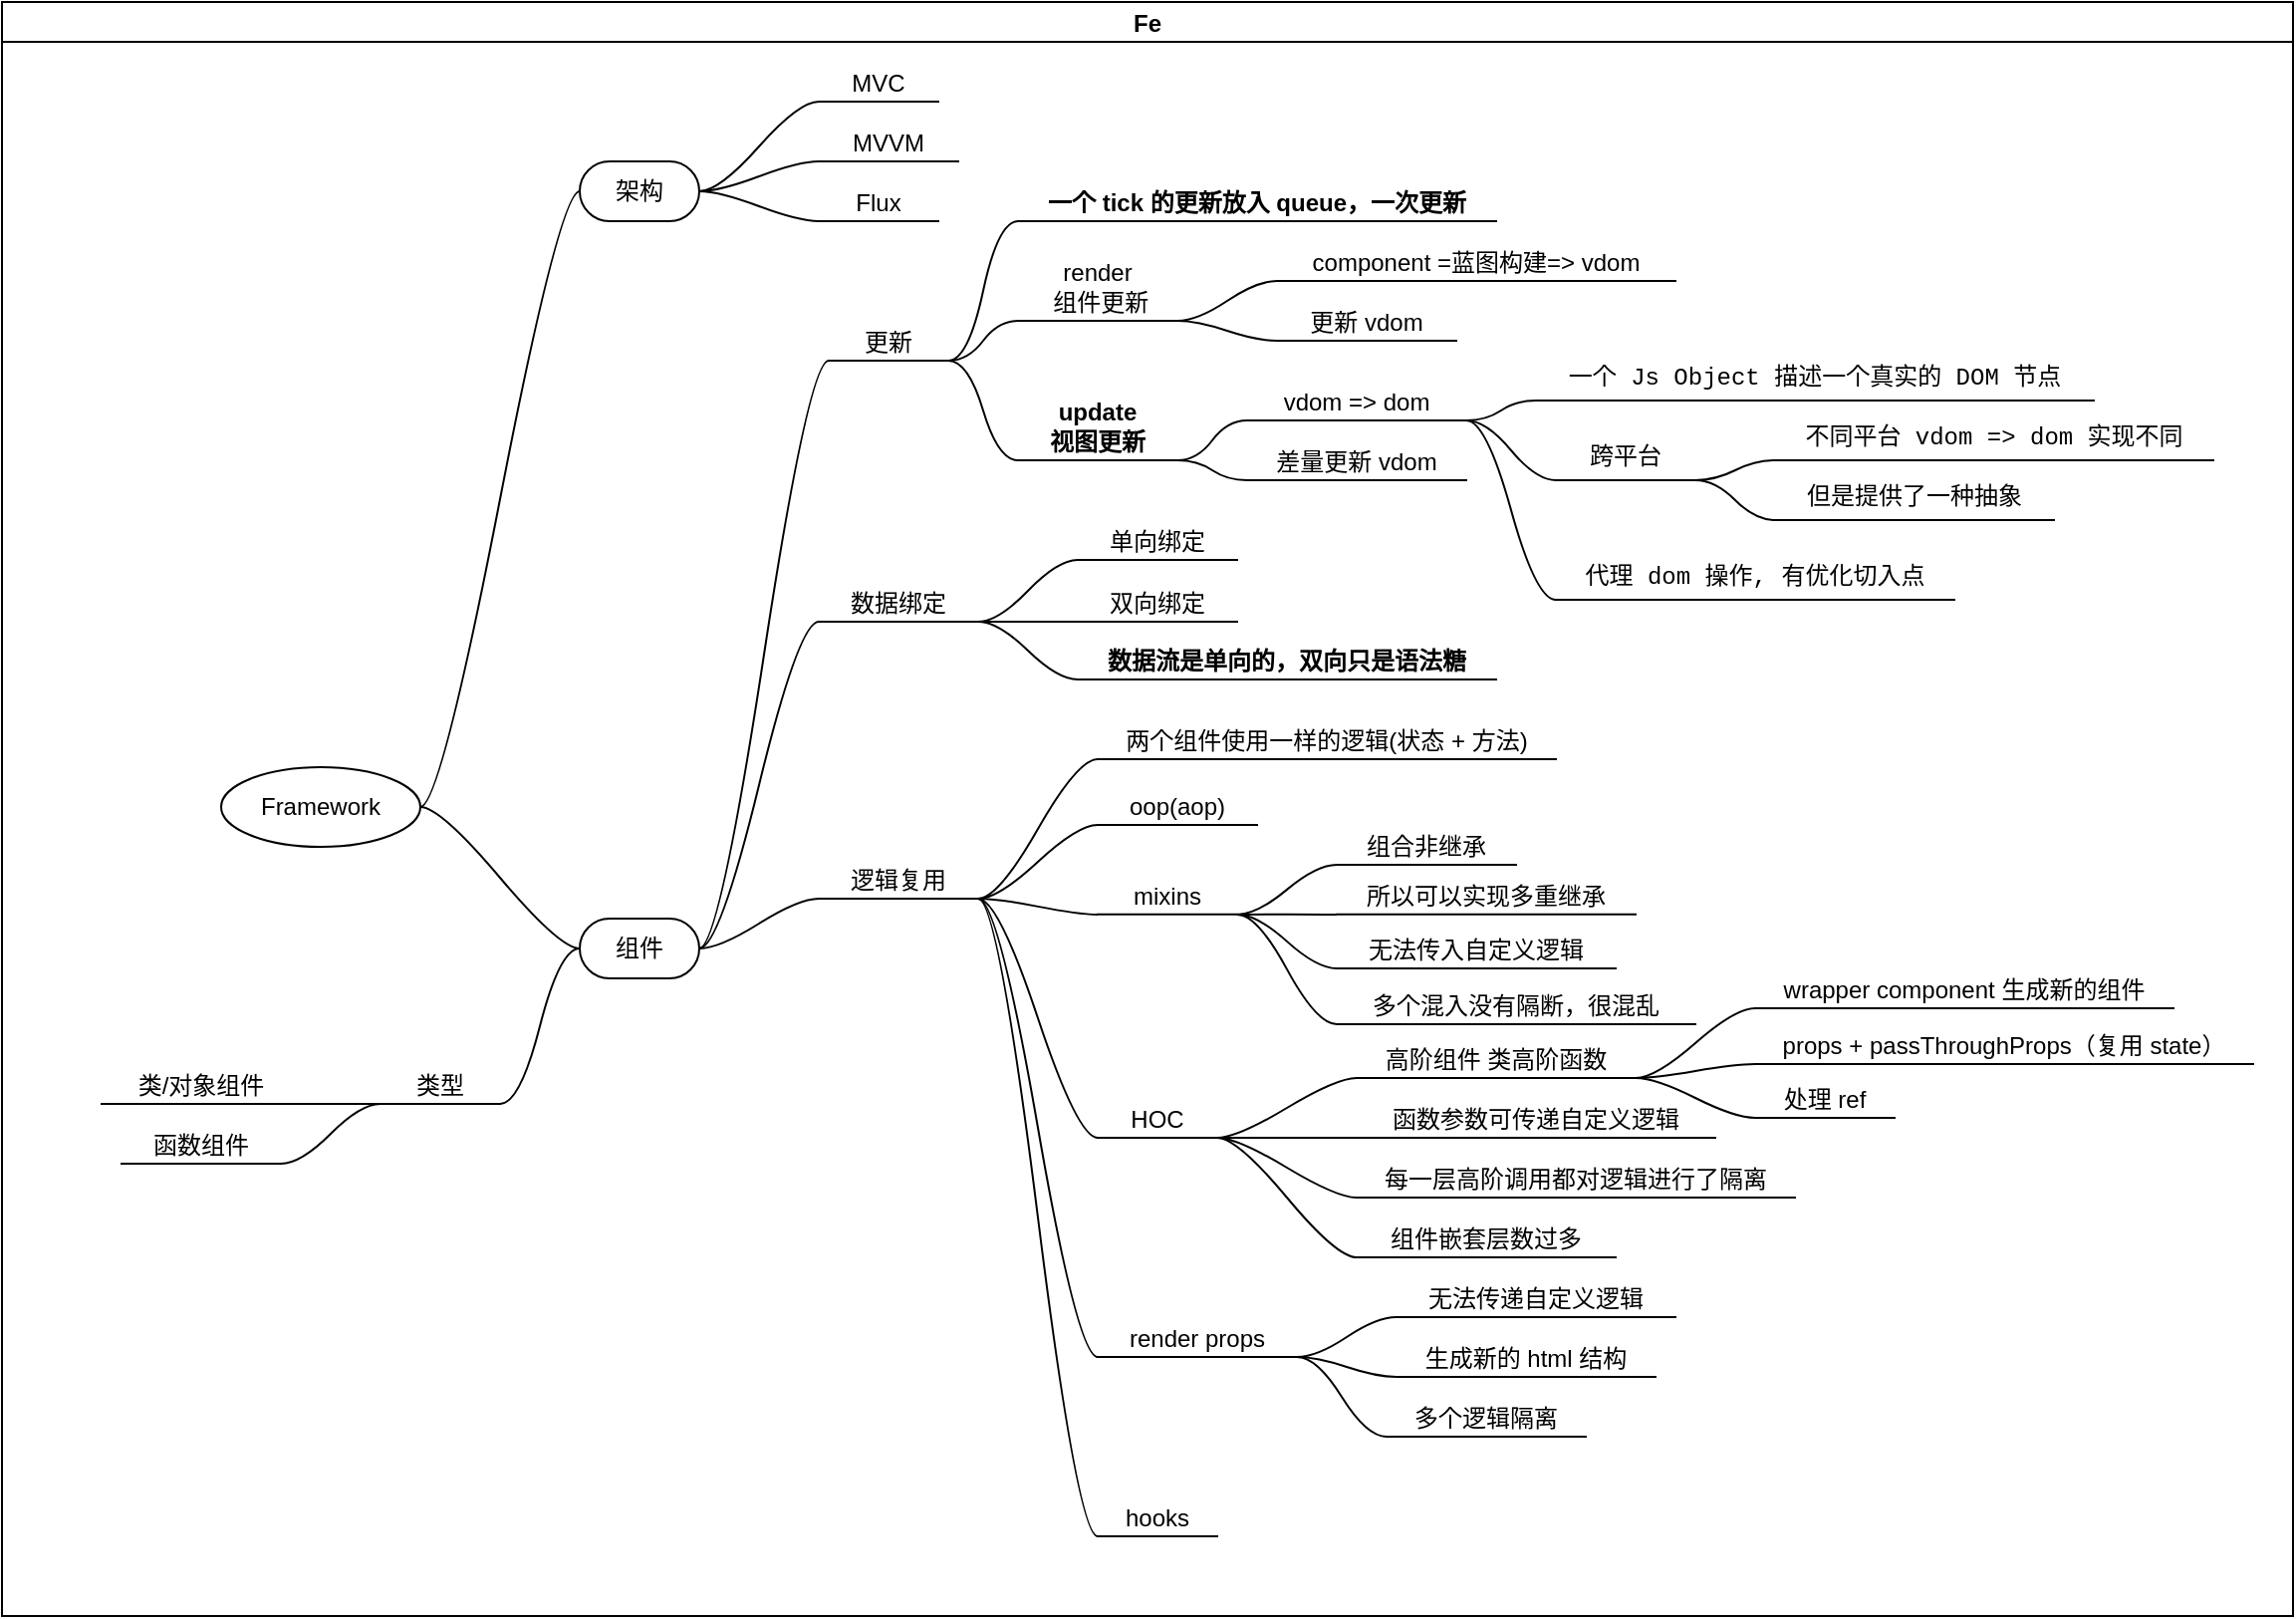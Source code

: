 <mxfile version="16.1.2" type="device" pages="7"><diagram id="v9JU-VPMN8soRvdr46wr" name="Framework"><mxGraphModel dx="1106" dy="800" grid="1" gridSize="10" guides="1" tooltips="1" connect="1" arrows="1" fold="1" page="1" pageScale="1" pageWidth="1169" pageHeight="827" math="0" shadow="0"><root><mxCell id="0"/><mxCell id="1" parent="0"/><mxCell id="9pKD7RPcF909XD5jwcGC-1" value="Fe" style="swimlane;startSize=20;horizontal=1;containerType=tree;" parent="1" vertex="1"><mxGeometry x="10" y="10" width="1150" height="810" as="geometry"/></mxCell><mxCell id="9pKD7RPcF909XD5jwcGC-2" value="" style="edgeStyle=entityRelationEdgeStyle;startArrow=none;endArrow=none;segment=10;curved=1;rounded=0;" parent="9pKD7RPcF909XD5jwcGC-1" source="9pKD7RPcF909XD5jwcGC-6" target="9pKD7RPcF909XD5jwcGC-7" edge="1"><mxGeometry relative="1" as="geometry"/></mxCell><mxCell id="9pKD7RPcF909XD5jwcGC-6" value="Framework" style="ellipse;whiteSpace=wrap;html=1;align=center;treeFolding=1;treeMoving=1;newEdgeStyle={&quot;edgeStyle&quot;:&quot;entityRelationEdgeStyle&quot;,&quot;startArrow&quot;:&quot;none&quot;,&quot;endArrow&quot;:&quot;none&quot;,&quot;segment&quot;:10,&quot;curved&quot;:1};" parent="9pKD7RPcF909XD5jwcGC-1" vertex="1"><mxGeometry x="110" y="384" width="100" height="40" as="geometry"/></mxCell><mxCell id="9pKD7RPcF909XD5jwcGC-7" value="架构" style="whiteSpace=wrap;html=1;rounded=1;arcSize=50;align=center;verticalAlign=middle;strokeWidth=1;autosize=1;spacing=4;treeFolding=1;treeMoving=1;newEdgeStyle={&quot;edgeStyle&quot;:&quot;entityRelationEdgeStyle&quot;,&quot;startArrow&quot;:&quot;none&quot;,&quot;endArrow&quot;:&quot;none&quot;,&quot;segment&quot;:10,&quot;curved&quot;:1};" parent="9pKD7RPcF909XD5jwcGC-1" vertex="1"><mxGeometry x="290" y="80" width="60" height="30" as="geometry"/></mxCell><mxCell id="JgwU3AVEHiCoVomoI7Nj-1" value="MVC" style="whiteSpace=wrap;html=1;shape=partialRectangle;top=0;left=0;bottom=1;right=0;points=[[0,1],[1,1]];fillColor=none;align=center;verticalAlign=bottom;routingCenterY=0.5;snapToPoint=1;recursiveResize=0;autosize=1;treeFolding=1;treeMoving=1;newEdgeStyle={&quot;edgeStyle&quot;:&quot;entityRelationEdgeStyle&quot;,&quot;startArrow&quot;:&quot;none&quot;,&quot;endArrow&quot;:&quot;none&quot;,&quot;segment&quot;:10,&quot;curved&quot;:1};" parent="9pKD7RPcF909XD5jwcGC-1" vertex="1"><mxGeometry x="410" y="30" width="60" height="20" as="geometry"/></mxCell><mxCell id="JgwU3AVEHiCoVomoI7Nj-2" value="" style="edgeStyle=entityRelationEdgeStyle;startArrow=none;endArrow=none;segment=10;curved=1;rounded=0;" parent="9pKD7RPcF909XD5jwcGC-1" source="9pKD7RPcF909XD5jwcGC-7" target="JgwU3AVEHiCoVomoI7Nj-1" edge="1"><mxGeometry relative="1" as="geometry"><mxPoint x="390" y="125" as="sourcePoint"/></mxGeometry></mxCell><mxCell id="JgwU3AVEHiCoVomoI7Nj-3" value="" style="edgeStyle=entityRelationEdgeStyle;startArrow=none;endArrow=none;segment=10;curved=1;rounded=0;" parent="9pKD7RPcF909XD5jwcGC-1" source="9pKD7RPcF909XD5jwcGC-7" target="JgwU3AVEHiCoVomoI7Nj-4" edge="1"><mxGeometry relative="1" as="geometry"><mxPoint x="360.0" y="105" as="sourcePoint"/></mxGeometry></mxCell><mxCell id="JgwU3AVEHiCoVomoI7Nj-4" value="MVVM" style="whiteSpace=wrap;html=1;shape=partialRectangle;top=0;left=0;bottom=1;right=0;points=[[0,1],[1,1]];fillColor=none;align=center;verticalAlign=bottom;routingCenterY=0.5;snapToPoint=1;recursiveResize=0;autosize=1;treeFolding=1;treeMoving=1;newEdgeStyle={&quot;edgeStyle&quot;:&quot;entityRelationEdgeStyle&quot;,&quot;startArrow&quot;:&quot;none&quot;,&quot;endArrow&quot;:&quot;none&quot;,&quot;segment&quot;:10,&quot;curved&quot;:1};" parent="9pKD7RPcF909XD5jwcGC-1" vertex="1"><mxGeometry x="410" y="60" width="70" height="20" as="geometry"/></mxCell><mxCell id="JgwU3AVEHiCoVomoI7Nj-5" value="" style="edgeStyle=entityRelationEdgeStyle;startArrow=none;endArrow=none;segment=10;curved=1;rounded=0;" parent="9pKD7RPcF909XD5jwcGC-1" source="9pKD7RPcF909XD5jwcGC-7" target="JgwU3AVEHiCoVomoI7Nj-6" edge="1"><mxGeometry relative="1" as="geometry"><mxPoint x="360.0" y="105" as="sourcePoint"/></mxGeometry></mxCell><mxCell id="JgwU3AVEHiCoVomoI7Nj-6" value="Flux" style="whiteSpace=wrap;html=1;shape=partialRectangle;top=0;left=0;bottom=1;right=0;points=[[0,1],[1,1]];fillColor=none;align=center;verticalAlign=bottom;routingCenterY=0.5;snapToPoint=1;recursiveResize=0;autosize=1;treeFolding=1;treeMoving=1;newEdgeStyle={&quot;edgeStyle&quot;:&quot;entityRelationEdgeStyle&quot;,&quot;startArrow&quot;:&quot;none&quot;,&quot;endArrow&quot;:&quot;none&quot;,&quot;segment&quot;:10,&quot;curved&quot;:1};" parent="9pKD7RPcF909XD5jwcGC-1" vertex="1"><mxGeometry x="410" y="90" width="60" height="20" as="geometry"/></mxCell><mxCell id="JgwU3AVEHiCoVomoI7Nj-7" value="" style="edgeStyle=entityRelationEdgeStyle;startArrow=none;endArrow=none;segment=10;curved=1;rounded=0;" parent="9pKD7RPcF909XD5jwcGC-1" source="9pKD7RPcF909XD5jwcGC-6" target="JgwU3AVEHiCoVomoI7Nj-8" edge="1"><mxGeometry relative="1" as="geometry"><mxPoint x="220.0" y="414" as="sourcePoint"/></mxGeometry></mxCell><mxCell id="JgwU3AVEHiCoVomoI7Nj-8" value="组件" style="whiteSpace=wrap;html=1;rounded=1;arcSize=50;align=center;verticalAlign=middle;strokeWidth=1;autosize=1;spacing=4;treeFolding=1;treeMoving=1;newEdgeStyle={&quot;edgeStyle&quot;:&quot;entityRelationEdgeStyle&quot;,&quot;startArrow&quot;:&quot;none&quot;,&quot;endArrow&quot;:&quot;none&quot;,&quot;segment&quot;:10,&quot;curved&quot;:1};" parent="9pKD7RPcF909XD5jwcGC-1" vertex="1"><mxGeometry x="290" y="460" width="60" height="30" as="geometry"/></mxCell><mxCell id="JgwU3AVEHiCoVomoI7Nj-9" value="更新" style="whiteSpace=wrap;html=1;shape=partialRectangle;top=0;left=0;bottom=1;right=0;points=[[0,1],[1,1]];fillColor=none;align=center;verticalAlign=bottom;routingCenterY=0.5;snapToPoint=1;recursiveResize=0;autosize=1;treeFolding=1;treeMoving=1;newEdgeStyle={&quot;edgeStyle&quot;:&quot;entityRelationEdgeStyle&quot;,&quot;startArrow&quot;:&quot;none&quot;,&quot;endArrow&quot;:&quot;none&quot;,&quot;segment&quot;:10,&quot;curved&quot;:1};" parent="9pKD7RPcF909XD5jwcGC-1" vertex="1"><mxGeometry x="415" y="160" width="60" height="20" as="geometry"/></mxCell><mxCell id="JgwU3AVEHiCoVomoI7Nj-10" value="" style="edgeStyle=entityRelationEdgeStyle;startArrow=none;endArrow=none;segment=10;curved=1;rounded=0;" parent="9pKD7RPcF909XD5jwcGC-1" source="JgwU3AVEHiCoVomoI7Nj-8" target="JgwU3AVEHiCoVomoI7Nj-9" edge="1"><mxGeometry relative="1" as="geometry"><mxPoint x="390" y="365" as="sourcePoint"/></mxGeometry></mxCell><mxCell id="JgwU3AVEHiCoVomoI7Nj-13" value="" style="edgeStyle=entityRelationEdgeStyle;startArrow=none;endArrow=none;segment=10;curved=1;rounded=0;" parent="9pKD7RPcF909XD5jwcGC-1" source="JgwU3AVEHiCoVomoI7Nj-9" target="JgwU3AVEHiCoVomoI7Nj-14" edge="1"><mxGeometry relative="1" as="geometry"><mxPoint x="375" y="235" as="sourcePoint"/></mxGeometry></mxCell><mxCell id="JgwU3AVEHiCoVomoI7Nj-14" value="render&lt;br&gt;&amp;nbsp;组件更新" style="whiteSpace=wrap;html=1;shape=partialRectangle;top=0;left=0;bottom=1;right=0;points=[[0,1],[1,1]];fillColor=none;align=center;verticalAlign=bottom;routingCenterY=0.5;snapToPoint=1;recursiveResize=0;autosize=1;treeFolding=1;treeMoving=1;newEdgeStyle={&quot;edgeStyle&quot;:&quot;entityRelationEdgeStyle&quot;,&quot;startArrow&quot;:&quot;none&quot;,&quot;endArrow&quot;:&quot;none&quot;,&quot;segment&quot;:10,&quot;curved&quot;:1};" parent="9pKD7RPcF909XD5jwcGC-1" vertex="1"><mxGeometry x="510" y="130" width="80" height="30" as="geometry"/></mxCell><mxCell id="JgwU3AVEHiCoVomoI7Nj-15" value="" style="edgeStyle=entityRelationEdgeStyle;startArrow=none;endArrow=none;segment=10;curved=1;rounded=0;" parent="9pKD7RPcF909XD5jwcGC-1" source="JgwU3AVEHiCoVomoI7Nj-9" target="JgwU3AVEHiCoVomoI7Nj-16" edge="1"><mxGeometry relative="1" as="geometry"><mxPoint x="524.857" y="245.143" as="sourcePoint"/></mxGeometry></mxCell><mxCell id="JgwU3AVEHiCoVomoI7Nj-16" value="update&lt;br&gt;视图更新" style="whiteSpace=wrap;html=1;shape=partialRectangle;top=0;left=0;bottom=1;right=0;points=[[0,1],[1,1]];fillColor=none;align=center;verticalAlign=bottom;routingCenterY=0.5;snapToPoint=1;recursiveResize=0;autosize=1;treeFolding=1;treeMoving=1;newEdgeStyle={&quot;edgeStyle&quot;:&quot;entityRelationEdgeStyle&quot;,&quot;startArrow&quot;:&quot;none&quot;,&quot;endArrow&quot;:&quot;none&quot;,&quot;segment&quot;:10,&quot;curved&quot;:1};fontStyle=1" parent="9pKD7RPcF909XD5jwcGC-1" vertex="1"><mxGeometry x="510" y="200" width="80" height="30" as="geometry"/></mxCell><mxCell id="JgwU3AVEHiCoVomoI7Nj-17" value="" style="edgeStyle=entityRelationEdgeStyle;startArrow=none;endArrow=none;segment=10;curved=1;rounded=0;" parent="9pKD7RPcF909XD5jwcGC-1" source="JgwU3AVEHiCoVomoI7Nj-14" target="JgwU3AVEHiCoVomoI7Nj-18" edge="1"><mxGeometry relative="1" as="geometry"><mxPoint x="524.857" y="245.143" as="sourcePoint"/></mxGeometry></mxCell><mxCell id="JgwU3AVEHiCoVomoI7Nj-18" value="component =蓝图构建=&amp;gt; vdom" style="whiteSpace=wrap;html=1;shape=partialRectangle;top=0;left=0;bottom=1;right=0;points=[[0,1],[1,1]];fillColor=none;align=center;verticalAlign=bottom;routingCenterY=0.5;snapToPoint=1;recursiveResize=0;autosize=1;treeFolding=1;treeMoving=1;newEdgeStyle={&quot;edgeStyle&quot;:&quot;entityRelationEdgeStyle&quot;,&quot;startArrow&quot;:&quot;none&quot;,&quot;endArrow&quot;:&quot;none&quot;,&quot;segment&quot;:10,&quot;curved&quot;:1};" parent="9pKD7RPcF909XD5jwcGC-1" vertex="1"><mxGeometry x="640" y="120" width="200" height="20" as="geometry"/></mxCell><mxCell id="JgwU3AVEHiCoVomoI7Nj-19" value="" style="edgeStyle=entityRelationEdgeStyle;startArrow=none;endArrow=none;segment=10;curved=1;rounded=0;" parent="9pKD7RPcF909XD5jwcGC-1" source="JgwU3AVEHiCoVomoI7Nj-16" target="JgwU3AVEHiCoVomoI7Nj-20" edge="1"><mxGeometry relative="1" as="geometry"><mxPoint x="524.857" y="245.143" as="sourcePoint"/></mxGeometry></mxCell><mxCell id="JgwU3AVEHiCoVomoI7Nj-20" value="vdom =&amp;gt; dom" style="whiteSpace=wrap;html=1;shape=partialRectangle;top=0;left=0;bottom=1;right=0;points=[[0,1],[1,1]];fillColor=none;align=center;verticalAlign=bottom;routingCenterY=0.5;snapToPoint=1;recursiveResize=0;autosize=1;treeFolding=1;treeMoving=1;newEdgeStyle={&quot;edgeStyle&quot;:&quot;entityRelationEdgeStyle&quot;,&quot;startArrow&quot;:&quot;none&quot;,&quot;endArrow&quot;:&quot;none&quot;,&quot;segment&quot;:10,&quot;curved&quot;:1};" parent="9pKD7RPcF909XD5jwcGC-1" vertex="1"><mxGeometry x="625" y="190" width="110" height="20" as="geometry"/></mxCell><mxCell id="JgwU3AVEHiCoVomoI7Nj-23" value="" style="edgeStyle=entityRelationEdgeStyle;startArrow=none;endArrow=none;segment=10;curved=1;rounded=0;" parent="9pKD7RPcF909XD5jwcGC-1" source="JgwU3AVEHiCoVomoI7Nj-16" target="JgwU3AVEHiCoVomoI7Nj-24" edge="1"><mxGeometry relative="1" as="geometry"><mxPoint x="635.333" y="274.667" as="sourcePoint"/></mxGeometry></mxCell><mxCell id="JgwU3AVEHiCoVomoI7Nj-24" value="差量更新 vdom" style="whiteSpace=wrap;html=1;shape=partialRectangle;top=0;left=0;bottom=1;right=0;points=[[0,1],[1,1]];fillColor=none;align=center;verticalAlign=bottom;routingCenterY=0.5;snapToPoint=1;recursiveResize=0;autosize=1;treeFolding=1;treeMoving=1;newEdgeStyle={&quot;edgeStyle&quot;:&quot;entityRelationEdgeStyle&quot;,&quot;startArrow&quot;:&quot;none&quot;,&quot;endArrow&quot;:&quot;none&quot;,&quot;segment&quot;:10,&quot;curved&quot;:1};" parent="9pKD7RPcF909XD5jwcGC-1" vertex="1"><mxGeometry x="625" y="220" width="110" height="20" as="geometry"/></mxCell><mxCell id="JgwU3AVEHiCoVomoI7Nj-25" value="" style="edgeStyle=entityRelationEdgeStyle;startArrow=none;endArrow=none;segment=10;curved=1;rounded=0;" parent="9pKD7RPcF909XD5jwcGC-1" source="JgwU3AVEHiCoVomoI7Nj-8" target="JgwU3AVEHiCoVomoI7Nj-26" edge="1"><mxGeometry relative="1" as="geometry"><mxPoint x="360" y="345" as="sourcePoint"/></mxGeometry></mxCell><mxCell id="JgwU3AVEHiCoVomoI7Nj-26" value="数据绑定" style="whiteSpace=wrap;html=1;shape=partialRectangle;top=0;left=0;bottom=1;right=0;points=[[0,1],[1,1]];fillColor=none;align=center;verticalAlign=bottom;routingCenterY=0.5;snapToPoint=1;recursiveResize=0;autosize=1;treeFolding=1;treeMoving=1;newEdgeStyle={&quot;edgeStyle&quot;:&quot;entityRelationEdgeStyle&quot;,&quot;startArrow&quot;:&quot;none&quot;,&quot;endArrow&quot;:&quot;none&quot;,&quot;segment&quot;:10,&quot;curved&quot;:1};" parent="9pKD7RPcF909XD5jwcGC-1" vertex="1"><mxGeometry x="410" y="291" width="80" height="20" as="geometry"/></mxCell><mxCell id="JgwU3AVEHiCoVomoI7Nj-27" value="" style="edgeStyle=entityRelationEdgeStyle;startArrow=none;endArrow=none;segment=10;curved=1;rounded=0;" parent="9pKD7RPcF909XD5jwcGC-1" source="JgwU3AVEHiCoVomoI7Nj-26" target="JgwU3AVEHiCoVomoI7Nj-28" edge="1"><mxGeometry relative="1" as="geometry"><mxPoint x="370" y="241" as="sourcePoint"/></mxGeometry></mxCell><mxCell id="JgwU3AVEHiCoVomoI7Nj-28" value="单向绑定" style="whiteSpace=wrap;html=1;shape=partialRectangle;top=0;left=0;bottom=1;right=0;points=[[0,1],[1,1]];fillColor=none;align=center;verticalAlign=bottom;routingCenterY=0.5;snapToPoint=1;recursiveResize=0;autosize=1;treeFolding=1;treeMoving=1;newEdgeStyle={&quot;edgeStyle&quot;:&quot;entityRelationEdgeStyle&quot;,&quot;startArrow&quot;:&quot;none&quot;,&quot;endArrow&quot;:&quot;none&quot;,&quot;segment&quot;:10,&quot;curved&quot;:1};" parent="9pKD7RPcF909XD5jwcGC-1" vertex="1"><mxGeometry x="540" y="260" width="80" height="20" as="geometry"/></mxCell><mxCell id="JgwU3AVEHiCoVomoI7Nj-29" value="" style="edgeStyle=entityRelationEdgeStyle;startArrow=none;endArrow=none;segment=10;curved=1;rounded=0;" parent="9pKD7RPcF909XD5jwcGC-1" source="JgwU3AVEHiCoVomoI7Nj-26" target="JgwU3AVEHiCoVomoI7Nj-30" edge="1"><mxGeometry relative="1" as="geometry"><mxPoint x="530.333" y="406.381" as="sourcePoint"/></mxGeometry></mxCell><mxCell id="JgwU3AVEHiCoVomoI7Nj-30" value="双向绑定" style="whiteSpace=wrap;html=1;shape=partialRectangle;top=0;left=0;bottom=1;right=0;points=[[0,1],[1,1]];fillColor=none;align=center;verticalAlign=bottom;routingCenterY=0.5;snapToPoint=1;recursiveResize=0;autosize=1;treeFolding=1;treeMoving=1;newEdgeStyle={&quot;edgeStyle&quot;:&quot;entityRelationEdgeStyle&quot;,&quot;startArrow&quot;:&quot;none&quot;,&quot;endArrow&quot;:&quot;none&quot;,&quot;segment&quot;:10,&quot;curved&quot;:1};" parent="9pKD7RPcF909XD5jwcGC-1" vertex="1"><mxGeometry x="540" y="291" width="80" height="20" as="geometry"/></mxCell><mxCell id="JgwU3AVEHiCoVomoI7Nj-31" value="" style="edgeStyle=entityRelationEdgeStyle;startArrow=none;endArrow=none;segment=10;curved=1;rounded=0;" parent="9pKD7RPcF909XD5jwcGC-1" source="JgwU3AVEHiCoVomoI7Nj-26" target="JgwU3AVEHiCoVomoI7Nj-32" edge="1"><mxGeometry relative="1" as="geometry"><mxPoint x="499.857" y="320.667" as="sourcePoint"/></mxGeometry></mxCell><mxCell id="JgwU3AVEHiCoVomoI7Nj-32" value="数据流是单向的，双向只是语法糖" style="whiteSpace=wrap;html=1;shape=partialRectangle;top=0;left=0;bottom=1;right=0;points=[[0,1],[1,1]];fillColor=none;align=center;verticalAlign=bottom;routingCenterY=0.5;snapToPoint=1;recursiveResize=0;autosize=1;treeFolding=1;treeMoving=1;newEdgeStyle={&quot;edgeStyle&quot;:&quot;entityRelationEdgeStyle&quot;,&quot;startArrow&quot;:&quot;none&quot;,&quot;endArrow&quot;:&quot;none&quot;,&quot;segment&quot;:10,&quot;curved&quot;:1};fontStyle=1" parent="9pKD7RPcF909XD5jwcGC-1" vertex="1"><mxGeometry x="540" y="320" width="210" height="20" as="geometry"/></mxCell><mxCell id="JgwU3AVEHiCoVomoI7Nj-33" value="" style="edgeStyle=entityRelationEdgeStyle;startArrow=none;endArrow=none;segment=10;curved=1;rounded=0;" parent="9pKD7RPcF909XD5jwcGC-1" source="JgwU3AVEHiCoVomoI7Nj-8" target="JgwU3AVEHiCoVomoI7Nj-34" edge="1"><mxGeometry relative="1" as="geometry"><mxPoint x="360" y="345" as="sourcePoint"/></mxGeometry></mxCell><mxCell id="JgwU3AVEHiCoVomoI7Nj-34" value="逻辑复用" style="whiteSpace=wrap;html=1;shape=partialRectangle;top=0;left=0;bottom=1;right=0;points=[[0,1],[1,1]];fillColor=none;align=center;verticalAlign=bottom;routingCenterY=0.5;snapToPoint=1;recursiveResize=0;autosize=1;treeFolding=1;treeMoving=1;newEdgeStyle={&quot;edgeStyle&quot;:&quot;entityRelationEdgeStyle&quot;,&quot;startArrow&quot;:&quot;none&quot;,&quot;endArrow&quot;:&quot;none&quot;,&quot;segment&quot;:10,&quot;curved&quot;:1};" parent="9pKD7RPcF909XD5jwcGC-1" vertex="1"><mxGeometry x="410" y="430" width="80" height="20" as="geometry"/></mxCell><mxCell id="JgwU3AVEHiCoVomoI7Nj-35" value="" style="edgeStyle=entityRelationEdgeStyle;startArrow=none;endArrow=none;segment=10;curved=1;rounded=0;" parent="9pKD7RPcF909XD5jwcGC-1" source="JgwU3AVEHiCoVomoI7Nj-34" target="JgwU3AVEHiCoVomoI7Nj-36" edge="1"><mxGeometry relative="1" as="geometry"><mxPoint x="370" y="255" as="sourcePoint"/></mxGeometry></mxCell><mxCell id="JgwU3AVEHiCoVomoI7Nj-36" value="两个组件使用一样的逻辑(状态 + 方法)" style="whiteSpace=wrap;html=1;shape=partialRectangle;top=0;left=0;bottom=1;right=0;points=[[0,1],[1,1]];fillColor=none;align=center;verticalAlign=bottom;routingCenterY=0.5;snapToPoint=1;recursiveResize=0;autosize=1;treeFolding=1;treeMoving=1;newEdgeStyle={&quot;edgeStyle&quot;:&quot;entityRelationEdgeStyle&quot;,&quot;startArrow&quot;:&quot;none&quot;,&quot;endArrow&quot;:&quot;none&quot;,&quot;segment&quot;:10,&quot;curved&quot;:1};" parent="9pKD7RPcF909XD5jwcGC-1" vertex="1"><mxGeometry x="550" y="360" width="230" height="20" as="geometry"/></mxCell><mxCell id="JgwU3AVEHiCoVomoI7Nj-39" value="" style="edgeStyle=entityRelationEdgeStyle;startArrow=none;endArrow=none;segment=10;curved=1;rounded=0;" parent="9pKD7RPcF909XD5jwcGC-1" source="JgwU3AVEHiCoVomoI7Nj-34" target="JgwU3AVEHiCoVomoI7Nj-40" edge="1"><mxGeometry relative="1" as="geometry"><mxPoint x="499.5" y="460" as="sourcePoint"/></mxGeometry></mxCell><mxCell id="JgwU3AVEHiCoVomoI7Nj-40" value="mixins" style="whiteSpace=wrap;html=1;shape=partialRectangle;top=0;left=0;bottom=1;right=0;points=[[0,1],[1,1]];fillColor=none;align=center;verticalAlign=bottom;routingCenterY=0.5;snapToPoint=1;recursiveResize=0;autosize=1;treeFolding=1;treeMoving=1;newEdgeStyle={&quot;edgeStyle&quot;:&quot;entityRelationEdgeStyle&quot;,&quot;startArrow&quot;:&quot;none&quot;,&quot;endArrow&quot;:&quot;none&quot;,&quot;segment&quot;:10,&quot;curved&quot;:1};" parent="9pKD7RPcF909XD5jwcGC-1" vertex="1"><mxGeometry x="550" y="437.88" width="70" height="20" as="geometry"/></mxCell><mxCell id="JgwU3AVEHiCoVomoI7Nj-41" value="" style="edgeStyle=entityRelationEdgeStyle;startArrow=none;endArrow=none;segment=10;curved=1;rounded=0;" parent="9pKD7RPcF909XD5jwcGC-1" source="JgwU3AVEHiCoVomoI7Nj-40" target="JgwU3AVEHiCoVomoI7Nj-42" edge="1"><mxGeometry relative="1" as="geometry"><mxPoint x="499.5" y="447.88" as="sourcePoint"/></mxGeometry></mxCell><mxCell id="JgwU3AVEHiCoVomoI7Nj-42" value="组合非继承" style="whiteSpace=wrap;html=1;shape=partialRectangle;top=0;left=0;bottom=1;right=0;points=[[0,1],[1,1]];fillColor=none;align=center;verticalAlign=bottom;routingCenterY=0.5;snapToPoint=1;recursiveResize=0;autosize=1;treeFolding=1;treeMoving=1;newEdgeStyle={&quot;edgeStyle&quot;:&quot;entityRelationEdgeStyle&quot;,&quot;startArrow&quot;:&quot;none&quot;,&quot;endArrow&quot;:&quot;none&quot;,&quot;segment&quot;:10,&quot;curved&quot;:1};" parent="9pKD7RPcF909XD5jwcGC-1" vertex="1"><mxGeometry x="670" y="413" width="90" height="20" as="geometry"/></mxCell><mxCell id="JgwU3AVEHiCoVomoI7Nj-43" value="" style="edgeStyle=entityRelationEdgeStyle;startArrow=none;endArrow=none;segment=10;curved=1;rounded=0;" parent="9pKD7RPcF909XD5jwcGC-1" source="JgwU3AVEHiCoVomoI7Nj-40" target="JgwU3AVEHiCoVomoI7Nj-44" edge="1"><mxGeometry relative="1" as="geometry"><mxPoint x="629.5" y="477.88" as="sourcePoint"/></mxGeometry></mxCell><mxCell id="JgwU3AVEHiCoVomoI7Nj-44" value="所以可以实现多重继承" style="whiteSpace=wrap;html=1;shape=partialRectangle;top=0;left=0;bottom=1;right=0;points=[[0,1],[1,1]];fillColor=none;align=center;verticalAlign=bottom;routingCenterY=0.5;snapToPoint=1;recursiveResize=0;autosize=1;treeFolding=1;treeMoving=1;newEdgeStyle={&quot;edgeStyle&quot;:&quot;entityRelationEdgeStyle&quot;,&quot;startArrow&quot;:&quot;none&quot;,&quot;endArrow&quot;:&quot;none&quot;,&quot;segment&quot;:10,&quot;curved&quot;:1};" parent="9pKD7RPcF909XD5jwcGC-1" vertex="1"><mxGeometry x="670" y="437.88" width="150" height="20" as="geometry"/></mxCell><mxCell id="JgwU3AVEHiCoVomoI7Nj-45" value="" style="edgeStyle=entityRelationEdgeStyle;startArrow=none;endArrow=none;segment=10;curved=1;rounded=0;" parent="9pKD7RPcF909XD5jwcGC-1" source="JgwU3AVEHiCoVomoI7Nj-40" target="JgwU3AVEHiCoVomoI7Nj-46" edge="1"><mxGeometry relative="1" as="geometry"><mxPoint x="629.5" y="477.88" as="sourcePoint"/></mxGeometry></mxCell><mxCell id="JgwU3AVEHiCoVomoI7Nj-46" value="无法传入自定义逻辑" style="whiteSpace=wrap;html=1;shape=partialRectangle;top=0;left=0;bottom=1;right=0;points=[[0,1],[1,1]];fillColor=none;align=center;verticalAlign=bottom;routingCenterY=0.5;snapToPoint=1;recursiveResize=0;autosize=1;treeFolding=1;treeMoving=1;newEdgeStyle={&quot;edgeStyle&quot;:&quot;entityRelationEdgeStyle&quot;,&quot;startArrow&quot;:&quot;none&quot;,&quot;endArrow&quot;:&quot;none&quot;,&quot;segment&quot;:10,&quot;curved&quot;:1};" parent="9pKD7RPcF909XD5jwcGC-1" vertex="1"><mxGeometry x="670" y="465" width="140" height="20" as="geometry"/></mxCell><mxCell id="JgwU3AVEHiCoVomoI7Nj-47" value="" style="edgeStyle=entityRelationEdgeStyle;startArrow=none;endArrow=none;segment=10;curved=1;rounded=0;" parent="9pKD7RPcF909XD5jwcGC-1" source="JgwU3AVEHiCoVomoI7Nj-34" target="JgwU3AVEHiCoVomoI7Nj-48" edge="1"><mxGeometry relative="1" as="geometry"><mxPoint x="499.5" y="460" as="sourcePoint"/></mxGeometry></mxCell><mxCell id="JgwU3AVEHiCoVomoI7Nj-48" value="HOC" style="whiteSpace=wrap;html=1;shape=partialRectangle;top=0;left=0;bottom=1;right=0;points=[[0,1],[1,1]];fillColor=none;align=center;verticalAlign=bottom;routingCenterY=0.5;snapToPoint=1;recursiveResize=0;autosize=1;treeFolding=1;treeMoving=1;newEdgeStyle={&quot;edgeStyle&quot;:&quot;entityRelationEdgeStyle&quot;,&quot;startArrow&quot;:&quot;none&quot;,&quot;endArrow&quot;:&quot;none&quot;,&quot;segment&quot;:10,&quot;curved&quot;:1};" parent="9pKD7RPcF909XD5jwcGC-1" vertex="1"><mxGeometry x="550" y="550" width="60" height="20" as="geometry"/></mxCell><mxCell id="JgwU3AVEHiCoVomoI7Nj-49" value="" style="edgeStyle=entityRelationEdgeStyle;startArrow=none;endArrow=none;segment=10;curved=1;rounded=0;" parent="9pKD7RPcF909XD5jwcGC-1" source="JgwU3AVEHiCoVomoI7Nj-34" target="JgwU3AVEHiCoVomoI7Nj-50" edge="1"><mxGeometry relative="1" as="geometry"><mxPoint x="499.5" y="460" as="sourcePoint"/></mxGeometry></mxCell><mxCell id="JgwU3AVEHiCoVomoI7Nj-50" value="render props" style="whiteSpace=wrap;html=1;shape=partialRectangle;top=0;left=0;bottom=1;right=0;points=[[0,1],[1,1]];fillColor=none;align=center;verticalAlign=bottom;routingCenterY=0.5;snapToPoint=1;recursiveResize=0;autosize=1;treeFolding=1;treeMoving=1;newEdgeStyle={&quot;edgeStyle&quot;:&quot;entityRelationEdgeStyle&quot;,&quot;startArrow&quot;:&quot;none&quot;,&quot;endArrow&quot;:&quot;none&quot;,&quot;segment&quot;:10,&quot;curved&quot;:1};" parent="9pKD7RPcF909XD5jwcGC-1" vertex="1"><mxGeometry x="550" y="660" width="100" height="20" as="geometry"/></mxCell><mxCell id="JgwU3AVEHiCoVomoI7Nj-51" value="" style="edgeStyle=entityRelationEdgeStyle;startArrow=none;endArrow=none;segment=10;curved=1;rounded=0;" parent="9pKD7RPcF909XD5jwcGC-1" source="JgwU3AVEHiCoVomoI7Nj-34" target="JgwU3AVEHiCoVomoI7Nj-52" edge="1"><mxGeometry relative="1" as="geometry"><mxPoint x="499.5" y="460" as="sourcePoint"/></mxGeometry></mxCell><mxCell id="JgwU3AVEHiCoVomoI7Nj-52" value="hooks" style="whiteSpace=wrap;html=1;shape=partialRectangle;top=0;left=0;bottom=1;right=0;points=[[0,1],[1,1]];fillColor=none;align=center;verticalAlign=bottom;routingCenterY=0.5;snapToPoint=1;recursiveResize=0;autosize=1;treeFolding=1;treeMoving=1;newEdgeStyle={&quot;edgeStyle&quot;:&quot;entityRelationEdgeStyle&quot;,&quot;startArrow&quot;:&quot;none&quot;,&quot;endArrow&quot;:&quot;none&quot;,&quot;segment&quot;:10,&quot;curved&quot;:1};" parent="9pKD7RPcF909XD5jwcGC-1" vertex="1"><mxGeometry x="550" y="750" width="60" height="20" as="geometry"/></mxCell><mxCell id="JgwU3AVEHiCoVomoI7Nj-53" value="" style="edgeStyle=entityRelationEdgeStyle;startArrow=none;endArrow=none;segment=10;curved=1;rounded=0;" parent="9pKD7RPcF909XD5jwcGC-1" source="JgwU3AVEHiCoVomoI7Nj-34" target="JgwU3AVEHiCoVomoI7Nj-54" edge="1"><mxGeometry relative="1" as="geometry"><mxPoint x="499.5" y="460" as="sourcePoint"/></mxGeometry></mxCell><mxCell id="JgwU3AVEHiCoVomoI7Nj-54" value="oop(aop)" style="whiteSpace=wrap;html=1;shape=partialRectangle;top=0;left=0;bottom=1;right=0;points=[[0,1],[1,1]];fillColor=none;align=center;verticalAlign=bottom;routingCenterY=0.5;snapToPoint=1;recursiveResize=0;autosize=1;treeFolding=1;treeMoving=1;newEdgeStyle={&quot;edgeStyle&quot;:&quot;entityRelationEdgeStyle&quot;,&quot;startArrow&quot;:&quot;none&quot;,&quot;endArrow&quot;:&quot;none&quot;,&quot;segment&quot;:10,&quot;curved&quot;:1};" parent="9pKD7RPcF909XD5jwcGC-1" vertex="1"><mxGeometry x="550" y="393" width="80" height="20" as="geometry"/></mxCell><mxCell id="JgwU3AVEHiCoVomoI7Nj-55" value="" style="edgeStyle=entityRelationEdgeStyle;startArrow=none;endArrow=none;segment=10;curved=1;rounded=0;" parent="9pKD7RPcF909XD5jwcGC-1" source="JgwU3AVEHiCoVomoI7Nj-40" target="JgwU3AVEHiCoVomoI7Nj-56" edge="1"><mxGeometry relative="1" as="geometry"><mxPoint x="629.5" y="467.5" as="sourcePoint"/></mxGeometry></mxCell><mxCell id="JgwU3AVEHiCoVomoI7Nj-56" value="多个混入没有隔断，很混乱" style="whiteSpace=wrap;html=1;shape=partialRectangle;top=0;left=0;bottom=1;right=0;points=[[0,1],[1,1]];fillColor=none;align=center;verticalAlign=bottom;routingCenterY=0.5;snapToPoint=1;recursiveResize=0;autosize=1;treeFolding=1;treeMoving=1;newEdgeStyle={&quot;edgeStyle&quot;:&quot;entityRelationEdgeStyle&quot;,&quot;startArrow&quot;:&quot;none&quot;,&quot;endArrow&quot;:&quot;none&quot;,&quot;segment&quot;:10,&quot;curved&quot;:1};" parent="9pKD7RPcF909XD5jwcGC-1" vertex="1"><mxGeometry x="670" y="493" width="180" height="20" as="geometry"/></mxCell><mxCell id="JgwU3AVEHiCoVomoI7Nj-57" value="" style="edgeStyle=entityRelationEdgeStyle;startArrow=none;endArrow=none;segment=10;curved=1;rounded=0;" parent="9pKD7RPcF909XD5jwcGC-1" source="JgwU3AVEHiCoVomoI7Nj-48" target="JgwU3AVEHiCoVomoI7Nj-58" edge="1"><mxGeometry relative="1" as="geometry"><mxPoint x="499.5" y="460" as="sourcePoint"/></mxGeometry></mxCell><mxCell id="JgwU3AVEHiCoVomoI7Nj-58" value="高阶组件 类高阶函数" style="whiteSpace=wrap;html=1;shape=partialRectangle;top=0;left=0;bottom=1;right=0;points=[[0,1],[1,1]];fillColor=none;align=center;verticalAlign=bottom;routingCenterY=0.5;snapToPoint=1;recursiveResize=0;autosize=1;treeFolding=1;treeMoving=1;newEdgeStyle={&quot;edgeStyle&quot;:&quot;entityRelationEdgeStyle&quot;,&quot;startArrow&quot;:&quot;none&quot;,&quot;endArrow&quot;:&quot;none&quot;,&quot;segment&quot;:10,&quot;curved&quot;:1};" parent="9pKD7RPcF909XD5jwcGC-1" vertex="1"><mxGeometry x="680" y="520" width="140" height="20" as="geometry"/></mxCell><mxCell id="JgwU3AVEHiCoVomoI7Nj-59" value="" style="edgeStyle=entityRelationEdgeStyle;startArrow=none;endArrow=none;segment=10;curved=1;rounded=0;" parent="9pKD7RPcF909XD5jwcGC-1" source="JgwU3AVEHiCoVomoI7Nj-50" target="JgwU3AVEHiCoVomoI7Nj-60" edge="1"><mxGeometry relative="1" as="geometry"><mxPoint x="499.5" y="460" as="sourcePoint"/></mxGeometry></mxCell><mxCell id="JgwU3AVEHiCoVomoI7Nj-60" value="无法传递自定义逻辑" style="whiteSpace=wrap;html=1;shape=partialRectangle;top=0;left=0;bottom=1;right=0;points=[[0,1],[1,1]];fillColor=none;align=center;verticalAlign=bottom;routingCenterY=0.5;snapToPoint=1;recursiveResize=0;autosize=1;treeFolding=1;treeMoving=1;newEdgeStyle={&quot;edgeStyle&quot;:&quot;entityRelationEdgeStyle&quot;,&quot;startArrow&quot;:&quot;none&quot;,&quot;endArrow&quot;:&quot;none&quot;,&quot;segment&quot;:10,&quot;curved&quot;:1};" parent="9pKD7RPcF909XD5jwcGC-1" vertex="1"><mxGeometry x="700" y="640" width="140" height="20" as="geometry"/></mxCell><mxCell id="JgwU3AVEHiCoVomoI7Nj-61" value="" style="edgeStyle=entityRelationEdgeStyle;startArrow=none;endArrow=none;segment=10;curved=1;rounded=0;" parent="9pKD7RPcF909XD5jwcGC-1" source="JgwU3AVEHiCoVomoI7Nj-50" target="JgwU3AVEHiCoVomoI7Nj-62" edge="1"><mxGeometry relative="1" as="geometry"><mxPoint x="659.5" y="650" as="sourcePoint"/></mxGeometry></mxCell><mxCell id="JgwU3AVEHiCoVomoI7Nj-62" value="生成新的 html 结构" style="whiteSpace=wrap;html=1;shape=partialRectangle;top=0;left=0;bottom=1;right=0;points=[[0,1],[1,1]];fillColor=none;align=center;verticalAlign=bottom;routingCenterY=0.5;snapToPoint=1;recursiveResize=0;autosize=1;treeFolding=1;treeMoving=1;newEdgeStyle={&quot;edgeStyle&quot;:&quot;entityRelationEdgeStyle&quot;,&quot;startArrow&quot;:&quot;none&quot;,&quot;endArrow&quot;:&quot;none&quot;,&quot;segment&quot;:10,&quot;curved&quot;:1};" parent="9pKD7RPcF909XD5jwcGC-1" vertex="1"><mxGeometry x="700" y="670" width="130" height="20" as="geometry"/></mxCell><mxCell id="JgwU3AVEHiCoVomoI7Nj-63" value="" style="edgeStyle=entityRelationEdgeStyle;startArrow=none;endArrow=none;segment=10;curved=1;rounded=0;" parent="9pKD7RPcF909XD5jwcGC-1" source="JgwU3AVEHiCoVomoI7Nj-50" target="JgwU3AVEHiCoVomoI7Nj-64" edge="1"><mxGeometry relative="1" as="geometry"><mxPoint x="659.5" y="650" as="sourcePoint"/></mxGeometry></mxCell><mxCell id="JgwU3AVEHiCoVomoI7Nj-64" value="多个逻辑隔离" style="whiteSpace=wrap;html=1;shape=partialRectangle;top=0;left=0;bottom=1;right=0;points=[[0,1],[1,1]];fillColor=none;align=center;verticalAlign=bottom;routingCenterY=0.5;snapToPoint=1;recursiveResize=0;autosize=1;treeFolding=1;treeMoving=1;newEdgeStyle={&quot;edgeStyle&quot;:&quot;entityRelationEdgeStyle&quot;,&quot;startArrow&quot;:&quot;none&quot;,&quot;endArrow&quot;:&quot;none&quot;,&quot;segment&quot;:10,&quot;curved&quot;:1};" parent="9pKD7RPcF909XD5jwcGC-1" vertex="1"><mxGeometry x="695" y="700" width="100" height="20" as="geometry"/></mxCell><mxCell id="JgwU3AVEHiCoVomoI7Nj-65" value="" style="edgeStyle=entityRelationEdgeStyle;startArrow=none;endArrow=none;segment=10;curved=1;rounded=0;" parent="9pKD7RPcF909XD5jwcGC-1" source="JgwU3AVEHiCoVomoI7Nj-48" target="JgwU3AVEHiCoVomoI7Nj-66" edge="1"><mxGeometry relative="1" as="geometry"><mxPoint x="619.5" y="580" as="sourcePoint"/></mxGeometry></mxCell><mxCell id="JgwU3AVEHiCoVomoI7Nj-66" value="函数参数可传递自定义逻辑" style="whiteSpace=wrap;html=1;shape=partialRectangle;top=0;left=0;bottom=1;right=0;points=[[0,1],[1,1]];fillColor=none;align=center;verticalAlign=bottom;routingCenterY=0.5;snapToPoint=1;recursiveResize=0;autosize=1;treeFolding=1;treeMoving=1;newEdgeStyle={&quot;edgeStyle&quot;:&quot;entityRelationEdgeStyle&quot;,&quot;startArrow&quot;:&quot;none&quot;,&quot;endArrow&quot;:&quot;none&quot;,&quot;segment&quot;:10,&quot;curved&quot;:1};" parent="9pKD7RPcF909XD5jwcGC-1" vertex="1"><mxGeometry x="680" y="550" width="180" height="20" as="geometry"/></mxCell><mxCell id="JgwU3AVEHiCoVomoI7Nj-67" value="" style="edgeStyle=entityRelationEdgeStyle;startArrow=none;endArrow=none;segment=10;curved=1;rounded=0;" parent="9pKD7RPcF909XD5jwcGC-1" source="JgwU3AVEHiCoVomoI7Nj-48" target="JgwU3AVEHiCoVomoI7Nj-68" edge="1"><mxGeometry relative="1" as="geometry"><mxPoint x="619.5" y="580" as="sourcePoint"/></mxGeometry></mxCell><mxCell id="JgwU3AVEHiCoVomoI7Nj-68" value="每一层高阶调用都对逻辑进行了隔离" style="whiteSpace=wrap;html=1;shape=partialRectangle;top=0;left=0;bottom=1;right=0;points=[[0,1],[1,1]];fillColor=none;align=center;verticalAlign=bottom;routingCenterY=0.5;snapToPoint=1;recursiveResize=0;autosize=1;treeFolding=1;treeMoving=1;newEdgeStyle={&quot;edgeStyle&quot;:&quot;entityRelationEdgeStyle&quot;,&quot;startArrow&quot;:&quot;none&quot;,&quot;endArrow&quot;:&quot;none&quot;,&quot;segment&quot;:10,&quot;curved&quot;:1};" parent="9pKD7RPcF909XD5jwcGC-1" vertex="1"><mxGeometry x="680" y="580" width="220" height="20" as="geometry"/></mxCell><mxCell id="JgwU3AVEHiCoVomoI7Nj-69" value="" style="edgeStyle=entityRelationEdgeStyle;startArrow=none;endArrow=none;segment=10;curved=1;rounded=0;" parent="9pKD7RPcF909XD5jwcGC-1" source="JgwU3AVEHiCoVomoI7Nj-48" target="JgwU3AVEHiCoVomoI7Nj-70" edge="1"><mxGeometry relative="1" as="geometry"><mxPoint x="619.5" y="580" as="sourcePoint"/></mxGeometry></mxCell><mxCell id="JgwU3AVEHiCoVomoI7Nj-70" value="组件嵌套层数过多" style="whiteSpace=wrap;html=1;shape=partialRectangle;top=0;left=0;bottom=1;right=0;points=[[0,1],[1,1]];fillColor=none;align=center;verticalAlign=bottom;routingCenterY=0.5;snapToPoint=1;recursiveResize=0;autosize=1;treeFolding=1;treeMoving=1;newEdgeStyle={&quot;edgeStyle&quot;:&quot;entityRelationEdgeStyle&quot;,&quot;startArrow&quot;:&quot;none&quot;,&quot;endArrow&quot;:&quot;none&quot;,&quot;segment&quot;:10,&quot;curved&quot;:1};" parent="9pKD7RPcF909XD5jwcGC-1" vertex="1"><mxGeometry x="680" y="610" width="130" height="20" as="geometry"/></mxCell><mxCell id="JgwU3AVEHiCoVomoI7Nj-71" value="" style="edgeStyle=entityRelationEdgeStyle;startArrow=none;endArrow=none;segment=10;curved=1;rounded=0;" parent="9pKD7RPcF909XD5jwcGC-1" source="JgwU3AVEHiCoVomoI7Nj-58" target="JgwU3AVEHiCoVomoI7Nj-72" edge="1"><mxGeometry relative="1" as="geometry"><mxPoint x="619.5" y="580" as="sourcePoint"/></mxGeometry></mxCell><mxCell id="JgwU3AVEHiCoVomoI7Nj-72" value="props + passThroughProps（复用 state）" style="whiteSpace=wrap;html=1;shape=partialRectangle;top=0;left=0;bottom=1;right=0;points=[[0,1],[1,1]];fillColor=none;align=center;verticalAlign=bottom;routingCenterY=0.5;snapToPoint=1;recursiveResize=0;autosize=1;treeFolding=1;treeMoving=1;newEdgeStyle={&quot;edgeStyle&quot;:&quot;entityRelationEdgeStyle&quot;,&quot;startArrow&quot;:&quot;none&quot;,&quot;endArrow&quot;:&quot;none&quot;,&quot;segment&quot;:10,&quot;curved&quot;:1};" parent="9pKD7RPcF909XD5jwcGC-1" vertex="1"><mxGeometry x="880" y="513" width="250" height="20" as="geometry"/></mxCell><mxCell id="JgwU3AVEHiCoVomoI7Nj-73" value="" style="edgeStyle=entityRelationEdgeStyle;startArrow=none;endArrow=none;segment=10;curved=1;rounded=0;" parent="9pKD7RPcF909XD5jwcGC-1" source="JgwU3AVEHiCoVomoI7Nj-58" target="JgwU3AVEHiCoVomoI7Nj-74" edge="1"><mxGeometry relative="1" as="geometry"><mxPoint x="829.5" y="550" as="sourcePoint"/></mxGeometry></mxCell><mxCell id="JgwU3AVEHiCoVomoI7Nj-74" value="处理 ref" style="whiteSpace=wrap;html=1;shape=partialRectangle;top=0;left=0;bottom=1;right=0;points=[[0,1],[1,1]];fillColor=none;align=center;verticalAlign=bottom;routingCenterY=0.5;snapToPoint=1;recursiveResize=0;autosize=1;treeFolding=1;treeMoving=1;newEdgeStyle={&quot;edgeStyle&quot;:&quot;entityRelationEdgeStyle&quot;,&quot;startArrow&quot;:&quot;none&quot;,&quot;endArrow&quot;:&quot;none&quot;,&quot;segment&quot;:10,&quot;curved&quot;:1};" parent="9pKD7RPcF909XD5jwcGC-1" vertex="1"><mxGeometry x="880" y="540" width="70" height="20" as="geometry"/></mxCell><mxCell id="JgwU3AVEHiCoVomoI7Nj-75" value="" style="edgeStyle=entityRelationEdgeStyle;startArrow=none;endArrow=none;segment=10;curved=1;rounded=0;" parent="9pKD7RPcF909XD5jwcGC-1" source="JgwU3AVEHiCoVomoI7Nj-58" target="JgwU3AVEHiCoVomoI7Nj-76" edge="1"><mxGeometry relative="1" as="geometry"><mxPoint x="829.5" y="550" as="sourcePoint"/></mxGeometry></mxCell><mxCell id="JgwU3AVEHiCoVomoI7Nj-76" value="wrapper component 生成新的组件" style="whiteSpace=wrap;html=1;shape=partialRectangle;top=0;left=0;bottom=1;right=0;points=[[0,1],[1,1]];fillColor=none;align=center;verticalAlign=bottom;routingCenterY=0.5;snapToPoint=1;recursiveResize=0;autosize=1;treeFolding=1;treeMoving=1;newEdgeStyle={&quot;edgeStyle&quot;:&quot;entityRelationEdgeStyle&quot;,&quot;startArrow&quot;:&quot;none&quot;,&quot;endArrow&quot;:&quot;none&quot;,&quot;segment&quot;:10,&quot;curved&quot;:1};" parent="9pKD7RPcF909XD5jwcGC-1" vertex="1"><mxGeometry x="880" y="485" width="210" height="20" as="geometry"/></mxCell><mxCell id="JgwU3AVEHiCoVomoI7Nj-81" value="" style="edgeStyle=entityRelationEdgeStyle;startArrow=none;endArrow=none;segment=10;curved=1;rounded=0;" parent="9pKD7RPcF909XD5jwcGC-1" source="JgwU3AVEHiCoVomoI7Nj-8" target="JgwU3AVEHiCoVomoI7Nj-82" edge="1"><mxGeometry relative="1" as="geometry"><mxPoint x="360" y="485" as="sourcePoint"/></mxGeometry></mxCell><mxCell id="JgwU3AVEHiCoVomoI7Nj-82" value="类型" style="whiteSpace=wrap;html=1;shape=partialRectangle;top=0;left=0;bottom=1;right=0;points=[[0,1],[1,1]];fillColor=none;align=center;verticalAlign=bottom;routingCenterY=0.5;snapToPoint=1;recursiveResize=0;autosize=1;treeFolding=1;treeMoving=1;newEdgeStyle={&quot;edgeStyle&quot;:&quot;entityRelationEdgeStyle&quot;,&quot;startArrow&quot;:&quot;none&quot;,&quot;endArrow&quot;:&quot;none&quot;,&quot;segment&quot;:10,&quot;curved&quot;:1};" parent="9pKD7RPcF909XD5jwcGC-1" vertex="1"><mxGeometry x="190" y="533" width="60" height="20" as="geometry"/></mxCell><mxCell id="JgwU3AVEHiCoVomoI7Nj-83" value="" style="edgeStyle=entityRelationEdgeStyle;startArrow=none;endArrow=none;segment=10;curved=1;rounded=0;" parent="9pKD7RPcF909XD5jwcGC-1" source="JgwU3AVEHiCoVomoI7Nj-82" target="JgwU3AVEHiCoVomoI7Nj-84" edge="1"><mxGeometry relative="1" as="geometry"><mxPoint x="300" y="485" as="sourcePoint"/></mxGeometry></mxCell><mxCell id="JgwU3AVEHiCoVomoI7Nj-84" value="类/对象组件" style="whiteSpace=wrap;html=1;shape=partialRectangle;top=0;left=0;bottom=1;right=0;points=[[0,1],[1,1]];fillColor=none;align=center;verticalAlign=bottom;routingCenterY=0.5;snapToPoint=1;recursiveResize=0;autosize=1;treeFolding=1;treeMoving=1;newEdgeStyle={&quot;edgeStyle&quot;:&quot;entityRelationEdgeStyle&quot;,&quot;startArrow&quot;:&quot;none&quot;,&quot;endArrow&quot;:&quot;none&quot;,&quot;segment&quot;:10,&quot;curved&quot;:1};" parent="9pKD7RPcF909XD5jwcGC-1" vertex="1"><mxGeometry x="50" y="533" width="100" height="20" as="geometry"/></mxCell><mxCell id="JgwU3AVEHiCoVomoI7Nj-85" value="" style="edgeStyle=entityRelationEdgeStyle;startArrow=none;endArrow=none;segment=10;curved=1;rounded=0;" parent="9pKD7RPcF909XD5jwcGC-1" source="JgwU3AVEHiCoVomoI7Nj-82" target="JgwU3AVEHiCoVomoI7Nj-86" edge="1"><mxGeometry relative="1" as="geometry"><mxPoint x="189.5" y="562.5" as="sourcePoint"/></mxGeometry></mxCell><mxCell id="JgwU3AVEHiCoVomoI7Nj-86" value="函数组件" style="whiteSpace=wrap;html=1;shape=partialRectangle;top=0;left=0;bottom=1;right=0;points=[[0,1],[1,1]];fillColor=none;align=center;verticalAlign=bottom;routingCenterY=0.5;snapToPoint=1;recursiveResize=0;autosize=1;treeFolding=1;treeMoving=1;newEdgeStyle={&quot;edgeStyle&quot;:&quot;entityRelationEdgeStyle&quot;,&quot;startArrow&quot;:&quot;none&quot;,&quot;endArrow&quot;:&quot;none&quot;,&quot;segment&quot;:10,&quot;curved&quot;:1};" parent="9pKD7RPcF909XD5jwcGC-1" vertex="1"><mxGeometry x="60" y="563" width="80" height="20" as="geometry"/></mxCell><mxCell id="25VVxCzhjfpJiw-COG9X-1" value="" style="edgeStyle=entityRelationEdgeStyle;startArrow=none;endArrow=none;segment=10;curved=1;rounded=0;" parent="9pKD7RPcF909XD5jwcGC-1" source="JgwU3AVEHiCoVomoI7Nj-20" target="25VVxCzhjfpJiw-COG9X-2" edge="1"><mxGeometry relative="1" as="geometry"><mxPoint x="599.5" y="240" as="sourcePoint"/></mxGeometry></mxCell><mxCell id="25VVxCzhjfpJiw-COG9X-2" value="&lt;div style=&quot;font-family: menlo, monaco, &amp;quot;courier new&amp;quot;, monospace; line-height: 18px; font-size: 12px;&quot;&gt;一个 Js Object 描述一个真实的 DOM 节点&lt;/div&gt;" style="whiteSpace=wrap;html=1;shape=partialRectangle;top=0;left=0;bottom=1;right=0;points=[[0,1],[1,1]];fillColor=none;align=center;verticalAlign=bottom;routingCenterY=0.5;snapToPoint=1;recursiveResize=0;autosize=1;treeFolding=1;treeMoving=1;newEdgeStyle={&quot;edgeStyle&quot;:&quot;entityRelationEdgeStyle&quot;,&quot;startArrow&quot;:&quot;none&quot;,&quot;endArrow&quot;:&quot;none&quot;,&quot;segment&quot;:10,&quot;curved&quot;:1};labelBackgroundColor=default;fontColor=default;fontSize=12;" parent="9pKD7RPcF909XD5jwcGC-1" vertex="1"><mxGeometry x="770" y="180" width="280" height="20" as="geometry"/></mxCell><mxCell id="25VVxCzhjfpJiw-COG9X-3" value="" style="edgeStyle=entityRelationEdgeStyle;startArrow=none;endArrow=none;segment=10;curved=1;rounded=0;" parent="9pKD7RPcF909XD5jwcGC-1" source="JgwU3AVEHiCoVomoI7Nj-20" target="25VVxCzhjfpJiw-COG9X-4" edge="1"><mxGeometry relative="1" as="geometry"><mxPoint x="744.5" y="220" as="sourcePoint"/></mxGeometry></mxCell><mxCell id="25VVxCzhjfpJiw-COG9X-4" value="&lt;div style=&quot;font-family: menlo, monaco, &amp;quot;courier new&amp;quot;, monospace; line-height: 18px; font-size: 12px;&quot;&gt;&lt;div style=&quot;font-family: menlo, monaco, &amp;quot;courier new&amp;quot;, monospace; line-height: 18px; font-size: 12px;&quot;&gt;跨平台&lt;/div&gt;&lt;/div&gt;" style="whiteSpace=wrap;html=1;shape=partialRectangle;top=0;left=0;bottom=1;right=0;points=[[0,1],[1,1]];fillColor=none;align=center;verticalAlign=bottom;routingCenterY=0.5;snapToPoint=1;recursiveResize=0;autosize=1;treeFolding=1;treeMoving=1;newEdgeStyle={&quot;edgeStyle&quot;:&quot;entityRelationEdgeStyle&quot;,&quot;startArrow&quot;:&quot;none&quot;,&quot;endArrow&quot;:&quot;none&quot;,&quot;segment&quot;:10,&quot;curved&quot;:1};labelBackgroundColor=default;fontColor=default;fontSize=12;" parent="9pKD7RPcF909XD5jwcGC-1" vertex="1"><mxGeometry x="780" y="220" width="70" height="20" as="geometry"/></mxCell><mxCell id="25VVxCzhjfpJiw-COG9X-5" value="" style="edgeStyle=entityRelationEdgeStyle;startArrow=none;endArrow=none;segment=10;curved=1;rounded=0;" parent="9pKD7RPcF909XD5jwcGC-1" source="JgwU3AVEHiCoVomoI7Nj-20" target="25VVxCzhjfpJiw-COG9X-6" edge="1"><mxGeometry relative="1" as="geometry"><mxPoint x="744.5" y="220" as="sourcePoint"/></mxGeometry></mxCell><mxCell id="25VVxCzhjfpJiw-COG9X-6" value="&lt;div style=&quot;font-family: menlo, monaco, &amp;quot;courier new&amp;quot;, monospace; line-height: 18px; font-size: 12px;&quot;&gt;&lt;div style=&quot;font-family: menlo, monaco, &amp;quot;courier new&amp;quot;, monospace; line-height: 18px; font-size: 12px;&quot;&gt;&lt;div style=&quot;font-family: menlo, monaco, &amp;quot;courier new&amp;quot;, monospace; line-height: 18px; font-size: 12px;&quot;&gt;代理 dom 操作, 有优化切入点&lt;/div&gt;&lt;/div&gt;&lt;/div&gt;" style="whiteSpace=wrap;html=1;shape=partialRectangle;top=0;left=0;bottom=1;right=0;points=[[0,1],[1,1]];fillColor=none;align=center;verticalAlign=bottom;routingCenterY=0.5;snapToPoint=1;recursiveResize=0;autosize=1;treeFolding=1;treeMoving=1;newEdgeStyle={&quot;edgeStyle&quot;:&quot;entityRelationEdgeStyle&quot;,&quot;startArrow&quot;:&quot;none&quot;,&quot;endArrow&quot;:&quot;none&quot;,&quot;segment&quot;:10,&quot;curved&quot;:1};labelBackgroundColor=default;fontColor=default;fontSize=12;" parent="9pKD7RPcF909XD5jwcGC-1" vertex="1"><mxGeometry x="780" y="280" width="200" height="20" as="geometry"/></mxCell><mxCell id="25VVxCzhjfpJiw-COG9X-7" value="" style="edgeStyle=entityRelationEdgeStyle;startArrow=none;endArrow=none;segment=10;curved=1;rounded=0;labelBackgroundColor=default;fontColor=default;fontSize=12;" parent="9pKD7RPcF909XD5jwcGC-1" source="25VVxCzhjfpJiw-COG9X-4" target="25VVxCzhjfpJiw-COG9X-8" edge="1"><mxGeometry relative="1" as="geometry"><mxPoint x="744.5" y="220" as="sourcePoint"/></mxGeometry></mxCell><mxCell id="25VVxCzhjfpJiw-COG9X-8" value="&lt;div style=&quot;font-family: menlo, monaco, &amp;quot;courier new&amp;quot;, monospace; line-height: 18px; font-size: 12px;&quot;&gt;&lt;div style=&quot;font-family: menlo, monaco, &amp;quot;courier new&amp;quot;, monospace; line-height: 18px; font-size: 12px;&quot;&gt;&lt;div style=&quot;font-family: menlo, monaco, &amp;quot;courier new&amp;quot;, monospace; line-height: 18px; font-size: 12px;&quot;&gt;不同平台 vdom =&amp;gt; dom 实现不同&lt;/div&gt;&lt;/div&gt;&lt;/div&gt;" style="whiteSpace=wrap;html=1;shape=partialRectangle;top=0;left=0;bottom=1;right=0;points=[[0,1],[1,1]];fillColor=none;align=center;verticalAlign=bottom;routingCenterY=0.5;snapToPoint=1;recursiveResize=0;autosize=1;treeFolding=1;treeMoving=1;newEdgeStyle={&quot;edgeStyle&quot;:&quot;entityRelationEdgeStyle&quot;,&quot;startArrow&quot;:&quot;none&quot;,&quot;endArrow&quot;:&quot;none&quot;,&quot;segment&quot;:10,&quot;curved&quot;:1};labelBackgroundColor=default;fontColor=default;fontSize=12;" parent="9pKD7RPcF909XD5jwcGC-1" vertex="1"><mxGeometry x="890" y="210" width="220" height="20" as="geometry"/></mxCell><mxCell id="25VVxCzhjfpJiw-COG9X-9" value="" style="edgeStyle=entityRelationEdgeStyle;startArrow=none;endArrow=none;segment=10;curved=1;rounded=0;labelBackgroundColor=default;fontColor=default;fontSize=12;" parent="9pKD7RPcF909XD5jwcGC-1" source="25VVxCzhjfpJiw-COG9X-4" target="25VVxCzhjfpJiw-COG9X-10" edge="1"><mxGeometry relative="1" as="geometry"><mxPoint x="859.5" y="250" as="sourcePoint"/></mxGeometry></mxCell><mxCell id="25VVxCzhjfpJiw-COG9X-10" value="&lt;div style=&quot;font-family: menlo, monaco, &amp;quot;courier new&amp;quot;, monospace; line-height: 18px; font-size: 12px;&quot;&gt;&lt;div style=&quot;font-family: menlo, monaco, &amp;quot;courier new&amp;quot;, monospace; line-height: 18px; font-size: 12px;&quot;&gt;&lt;div style=&quot;font-family: menlo, monaco, &amp;quot;courier new&amp;quot;, monospace; line-height: 18px; font-size: 12px;&quot;&gt;&lt;div style=&quot;font-family: menlo, monaco, &amp;quot;courier new&amp;quot;, monospace; line-height: 18px; font-size: 12px;&quot;&gt;但是提供了一种抽象&lt;/div&gt;&lt;/div&gt;&lt;/div&gt;&lt;/div&gt;" style="whiteSpace=wrap;html=1;shape=partialRectangle;top=0;left=0;bottom=1;right=0;points=[[0,1],[1,1]];fillColor=none;align=center;verticalAlign=bottom;routingCenterY=0.5;snapToPoint=1;recursiveResize=0;autosize=1;treeFolding=1;treeMoving=1;newEdgeStyle={&quot;edgeStyle&quot;:&quot;entityRelationEdgeStyle&quot;,&quot;startArrow&quot;:&quot;none&quot;,&quot;endArrow&quot;:&quot;none&quot;,&quot;segment&quot;:10,&quot;curved&quot;:1};labelBackgroundColor=default;fontColor=default;fontSize=12;" parent="9pKD7RPcF909XD5jwcGC-1" vertex="1"><mxGeometry x="890" y="240" width="140" height="20" as="geometry"/></mxCell><mxCell id="QPNI8n7hbflq5vEu8Sai-1" value="" style="edgeStyle=entityRelationEdgeStyle;startArrow=none;endArrow=none;segment=10;curved=1;rounded=0;" edge="1" target="QPNI8n7hbflq5vEu8Sai-2" source="JgwU3AVEHiCoVomoI7Nj-9" parent="9pKD7RPcF909XD5jwcGC-1"><mxGeometry relative="1" as="geometry"><mxPoint x="485" y="190" as="sourcePoint"/></mxGeometry></mxCell><mxCell id="QPNI8n7hbflq5vEu8Sai-2" value="一个 tick 的更新放入 queue，一次更新" style="whiteSpace=wrap;html=1;shape=partialRectangle;top=0;left=0;bottom=1;right=0;points=[[0,1],[1,1]];fillColor=none;align=center;verticalAlign=bottom;routingCenterY=0.5;snapToPoint=1;recursiveResize=0;autosize=1;treeFolding=1;treeMoving=1;newEdgeStyle={&quot;edgeStyle&quot;:&quot;entityRelationEdgeStyle&quot;,&quot;startArrow&quot;:&quot;none&quot;,&quot;endArrow&quot;:&quot;none&quot;,&quot;segment&quot;:10,&quot;curved&quot;:1};fontStyle=1" vertex="1" parent="9pKD7RPcF909XD5jwcGC-1"><mxGeometry x="510" y="90" width="240" height="20" as="geometry"/></mxCell><mxCell id="DMpySMr-9gEmNzuN1vhz-1" value="" style="edgeStyle=entityRelationEdgeStyle;startArrow=none;endArrow=none;segment=10;curved=1;rounded=0;" edge="1" target="DMpySMr-9gEmNzuN1vhz-2" source="JgwU3AVEHiCoVomoI7Nj-14" parent="9pKD7RPcF909XD5jwcGC-1"><mxGeometry relative="1" as="geometry"><mxPoint x="600" y="170" as="sourcePoint"/></mxGeometry></mxCell><mxCell id="DMpySMr-9gEmNzuN1vhz-2" value="更新 vdom" style="whiteSpace=wrap;html=1;shape=partialRectangle;top=0;left=0;bottom=1;right=0;points=[[0,1],[1,1]];fillColor=none;align=center;verticalAlign=bottom;routingCenterY=0.5;snapToPoint=1;recursiveResize=0;autosize=1;treeFolding=1;treeMoving=1;newEdgeStyle={&quot;edgeStyle&quot;:&quot;entityRelationEdgeStyle&quot;,&quot;startArrow&quot;:&quot;none&quot;,&quot;endArrow&quot;:&quot;none&quot;,&quot;segment&quot;:10,&quot;curved&quot;:1};" vertex="1" parent="9pKD7RPcF909XD5jwcGC-1"><mxGeometry x="640" y="150" width="90" height="20" as="geometry"/></mxCell></root></mxGraphModel></diagram><diagram name="React" id="hxmtTfvudmtEQDUA4Wp9"><mxGraphModel dx="1301" dy="941" grid="1" gridSize="10" guides="1" tooltips="1" connect="1" arrows="1" fold="1" page="1" pageScale="1" pageWidth="1169" pageHeight="827" math="0" shadow="0"><root><mxCell id="yHshIgLx4v_z46JtqdjQ-0"/><mxCell id="yHshIgLx4v_z46JtqdjQ-1" parent="yHshIgLx4v_z46JtqdjQ-0"/><mxCell id="yHshIgLx4v_z46JtqdjQ-2" value="React" style="swimlane;startSize=20;horizontal=1;containerType=tree;movable=0;" parent="yHshIgLx4v_z46JtqdjQ-1" vertex="1"><mxGeometry x="9" y="8" width="1150" height="811" as="geometry"/></mxCell><mxCell id="yHshIgLx4v_z46JtqdjQ-3" value="" style="edgeStyle=entityRelationEdgeStyle;startArrow=none;endArrow=none;segment=10;curved=1;rounded=0;" parent="yHshIgLx4v_z46JtqdjQ-2" source="yHshIgLx4v_z46JtqdjQ-7" target="yHshIgLx4v_z46JtqdjQ-8" edge="1"><mxGeometry relative="1" as="geometry"/></mxCell><mxCell id="yHshIgLx4v_z46JtqdjQ-7" value="React" style="ellipse;whiteSpace=wrap;html=1;align=center;treeFolding=1;treeMoving=1;newEdgeStyle={&quot;edgeStyle&quot;:&quot;entityRelationEdgeStyle&quot;,&quot;startArrow&quot;:&quot;none&quot;,&quot;endArrow&quot;:&quot;none&quot;,&quot;segment&quot;:10,&quot;curved&quot;:1};" parent="yHshIgLx4v_z46JtqdjQ-2" vertex="1"><mxGeometry x="61" y="385" width="100" height="40" as="geometry"/></mxCell><mxCell id="yHshIgLx4v_z46JtqdjQ-8" value="定义" style="whiteSpace=wrap;html=1;rounded=1;arcSize=50;align=center;verticalAlign=middle;strokeWidth=1;autosize=1;spacing=4;treeFolding=1;treeMoving=1;newEdgeStyle={&quot;edgeStyle&quot;:&quot;entityRelationEdgeStyle&quot;,&quot;startArrow&quot;:&quot;none&quot;,&quot;endArrow&quot;:&quot;none&quot;,&quot;segment&quot;:10,&quot;curved&quot;:1};" parent="yHshIgLx4v_z46JtqdjQ-2" vertex="1"><mxGeometry x="241" y="117" width="60" height="30" as="geometry"/></mxCell><mxCell id="4HiDfahG2fd77E1v8Ny4-10" value="&lt;div style=&quot;font-family: menlo, monaco, &amp;quot;courier new&amp;quot;, monospace; line-height: 18px; font-size: 12px;&quot;&gt;v16 添加了 Scheduler&lt;/div&gt;" style="whiteSpace=wrap;html=1;shape=partialRectangle;top=0;left=0;bottom=1;right=0;points=[[0,1],[1,1]];fillColor=none;align=center;verticalAlign=bottom;routingCenterY=0.5;snapToPoint=1;recursiveResize=0;autosize=1;treeFolding=1;treeMoving=1;newEdgeStyle={&quot;edgeStyle&quot;:&quot;entityRelationEdgeStyle&quot;,&quot;startArrow&quot;:&quot;none&quot;,&quot;endArrow&quot;:&quot;none&quot;,&quot;segment&quot;:10,&quot;curved&quot;:1};fontColor=default;labelBackgroundColor=none;fontSize=12;" vertex="1" parent="yHshIgLx4v_z46JtqdjQ-2"><mxGeometry x="341" y="87" width="170" height="20" as="geometry"/></mxCell><mxCell id="4HiDfahG2fd77E1v8Ny4-11" value="" style="edgeStyle=entityRelationEdgeStyle;startArrow=none;endArrow=none;segment=10;curved=1;rounded=0;" edge="1" target="4HiDfahG2fd77E1v8Ny4-10" parent="yHshIgLx4v_z46JtqdjQ-2" source="yHshIgLx4v_z46JtqdjQ-8"><mxGeometry relative="1" as="geometry"><mxPoint x="341" y="162" as="sourcePoint"/></mxGeometry></mxCell><mxCell id="4HiDfahG2fd77E1v8Ny4-12" value="" style="edgeStyle=entityRelationEdgeStyle;startArrow=none;endArrow=none;segment=10;curved=1;rounded=0;" edge="1" target="4HiDfahG2fd77E1v8Ny4-13" source="yHshIgLx4v_z46JtqdjQ-8" parent="yHshIgLx4v_z46JtqdjQ-2"><mxGeometry relative="1" as="geometry"><mxPoint x="310.0" y="140" as="sourcePoint"/></mxGeometry></mxCell><mxCell id="4HiDfahG2fd77E1v8Ny4-13" value="&lt;div style=&quot;font-family: menlo, monaco, &amp;quot;courier new&amp;quot;, monospace; line-height: 18px; font-size: 12px;&quot;&gt;&lt;div style=&quot;font-family: menlo, monaco, &amp;quot;courier new&amp;quot;, monospace; line-height: 18px; font-size: 12px;&quot;&gt;构建 UI 的 Lib&lt;/div&gt;&lt;/div&gt;" style="whiteSpace=wrap;html=1;shape=partialRectangle;top=0;left=0;bottom=1;right=0;points=[[0,1],[1,1]];fillColor=none;align=center;verticalAlign=bottom;routingCenterY=0.5;snapToPoint=1;recursiveResize=0;autosize=1;treeFolding=1;treeMoving=1;newEdgeStyle={&quot;edgeStyle&quot;:&quot;entityRelationEdgeStyle&quot;,&quot;startArrow&quot;:&quot;none&quot;,&quot;endArrow&quot;:&quot;none&quot;,&quot;segment&quot;:10,&quot;curved&quot;:1};fontColor=default;labelBackgroundColor=none;fontSize=12;" vertex="1" parent="yHshIgLx4v_z46JtqdjQ-2"><mxGeometry x="361" y="147" width="130" height="20" as="geometry"/></mxCell><mxCell id="4HiDfahG2fd77E1v8Ny4-14" value="" style="edgeStyle=entityRelationEdgeStyle;startArrow=none;endArrow=none;segment=10;curved=1;rounded=0;" edge="1" target="4HiDfahG2fd77E1v8Ny4-15" source="yHshIgLx4v_z46JtqdjQ-8" parent="yHshIgLx4v_z46JtqdjQ-2"><mxGeometry relative="1" as="geometry"><mxPoint x="310.0" y="140" as="sourcePoint"/></mxGeometry></mxCell><mxCell id="4HiDfahG2fd77E1v8Ny4-15" value="&lt;div style=&quot;font-family: menlo, monaco, &amp;quot;courier new&amp;quot;, monospace; line-height: 18px; font-size: 12px;&quot;&gt;&lt;div style=&quot;font-family: menlo, monaco, &amp;quot;courier new&amp;quot;, monospace; line-height: 18px; font-size: 12px;&quot;&gt;v16.8 添加了 hooks&lt;/div&gt;&lt;/div&gt;" style="whiteSpace=wrap;html=1;shape=partialRectangle;top=0;left=0;bottom=1;right=0;points=[[0,1],[1,1]];fillColor=none;align=center;verticalAlign=bottom;routingCenterY=0.5;snapToPoint=1;recursiveResize=0;autosize=1;treeFolding=1;treeMoving=1;newEdgeStyle={&quot;edgeStyle&quot;:&quot;entityRelationEdgeStyle&quot;,&quot;startArrow&quot;:&quot;none&quot;,&quot;endArrow&quot;:&quot;none&quot;,&quot;segment&quot;:10,&quot;curved&quot;:1};fontColor=default;labelBackgroundColor=none;fontSize=12;" vertex="1" parent="yHshIgLx4v_z46JtqdjQ-2"><mxGeometry x="346" y="117" width="160" height="20" as="geometry"/></mxCell><mxCell id="4HiDfahG2fd77E1v8Ny4-16" value="" style="edgeStyle=entityRelationEdgeStyle;startArrow=none;endArrow=none;segment=10;curved=1;rounded=0;" edge="1" target="4HiDfahG2fd77E1v8Ny4-17" source="yHshIgLx4v_z46JtqdjQ-7" parent="yHshIgLx4v_z46JtqdjQ-2"><mxGeometry relative="1" as="geometry"><mxPoint x="170" y="413" as="sourcePoint"/></mxGeometry></mxCell><mxCell id="4HiDfahG2fd77E1v8Ny4-17" value="设计架构" style="whiteSpace=wrap;html=1;rounded=1;arcSize=50;align=center;verticalAlign=middle;strokeWidth=1;autosize=1;spacing=4;treeFolding=1;treeMoving=1;newEdgeStyle={&quot;edgeStyle&quot;:&quot;entityRelationEdgeStyle&quot;,&quot;startArrow&quot;:&quot;none&quot;,&quot;endArrow&quot;:&quot;none&quot;,&quot;segment&quot;:10,&quot;curved&quot;:1};" vertex="1" parent="yHshIgLx4v_z46JtqdjQ-2"><mxGeometry x="241" y="262" width="90" height="30" as="geometry"/></mxCell><mxCell id="4HiDfahG2fd77E1v8Ny4-18" value="react 只是定义了一些公共的 API 抽象" style="whiteSpace=wrap;html=1;shape=partialRectangle;top=0;left=0;bottom=1;right=0;points=[[0,1],[1,1]];fillColor=none;align=center;verticalAlign=bottom;routingCenterY=0.5;snapToPoint=1;recursiveResize=0;autosize=1;treeFolding=1;treeMoving=1;newEdgeStyle={&quot;edgeStyle&quot;:&quot;entityRelationEdgeStyle&quot;,&quot;startArrow&quot;:&quot;none&quot;,&quot;endArrow&quot;:&quot;none&quot;,&quot;segment&quot;:10,&quot;curved&quot;:1};" vertex="1" parent="yHshIgLx4v_z46JtqdjQ-2"><mxGeometry x="371" y="232" width="230" height="20" as="geometry"/></mxCell><mxCell id="4HiDfahG2fd77E1v8Ny4-19" value="" style="edgeStyle=entityRelationEdgeStyle;startArrow=none;endArrow=none;segment=10;curved=1;rounded=0;" edge="1" target="4HiDfahG2fd77E1v8Ny4-18" parent="yHshIgLx4v_z46JtqdjQ-2" source="4HiDfahG2fd77E1v8Ny4-17"><mxGeometry relative="1" as="geometry"><mxPoint x="371" y="307" as="sourcePoint"/></mxGeometry></mxCell><mxCell id="4HiDfahG2fd77E1v8Ny4-20" value="" style="edgeStyle=entityRelationEdgeStyle;startArrow=none;endArrow=none;segment=10;curved=1;rounded=0;" edge="1" target="4HiDfahG2fd77E1v8Ny4-21" source="4HiDfahG2fd77E1v8Ny4-17" parent="yHshIgLx4v_z46JtqdjQ-2"><mxGeometry relative="1" as="geometry"><mxPoint x="340" y="285" as="sourcePoint"/></mxGeometry></mxCell><mxCell id="4HiDfahG2fd77E1v8Ny4-21" value="react-dom 根据 react 提供的内容生成 vdom 以及真实dom" style="whiteSpace=wrap;html=1;shape=partialRectangle;top=0;left=0;bottom=1;right=0;points=[[0,1],[1,1]];fillColor=none;align=center;verticalAlign=bottom;routingCenterY=0.5;snapToPoint=1;recursiveResize=0;autosize=1;treeFolding=1;treeMoving=1;newEdgeStyle={&quot;edgeStyle&quot;:&quot;entityRelationEdgeStyle&quot;,&quot;startArrow&quot;:&quot;none&quot;,&quot;endArrow&quot;:&quot;none&quot;,&quot;segment&quot;:10,&quot;curved&quot;:1};" vertex="1" parent="yHshIgLx4v_z46JtqdjQ-2"><mxGeometry x="371" y="262" width="340" height="20" as="geometry"/></mxCell><mxCell id="4HiDfahG2fd77E1v8Ny4-22" value="" style="edgeStyle=entityRelationEdgeStyle;startArrow=none;endArrow=none;segment=10;curved=1;rounded=0;" edge="1" target="4HiDfahG2fd77E1v8Ny4-23" source="4HiDfahG2fd77E1v8Ny4-17" parent="yHshIgLx4v_z46JtqdjQ-2"><mxGeometry relative="1" as="geometry"><mxPoint x="340" y="285" as="sourcePoint"/></mxGeometry></mxCell><mxCell id="4HiDfahG2fd77E1v8Ny4-23" value="其他平台..." style="whiteSpace=wrap;html=1;shape=partialRectangle;top=0;left=0;bottom=1;right=0;points=[[0,1],[1,1]];fillColor=none;align=center;verticalAlign=bottom;routingCenterY=0.5;snapToPoint=1;recursiveResize=0;autosize=1;treeFolding=1;treeMoving=1;newEdgeStyle={&quot;edgeStyle&quot;:&quot;entityRelationEdgeStyle&quot;,&quot;startArrow&quot;:&quot;none&quot;,&quot;endArrow&quot;:&quot;none&quot;,&quot;segment&quot;:10,&quot;curved&quot;:1};" vertex="1" parent="yHshIgLx4v_z46JtqdjQ-2"><mxGeometry x="366" y="292" width="90" height="20" as="geometry"/></mxCell><mxCell id="4HiDfahG2fd77E1v8Ny4-24" value="" style="edgeStyle=entityRelationEdgeStyle;startArrow=none;endArrow=none;segment=10;curved=1;rounded=0;" edge="1" target="4HiDfahG2fd77E1v8Ny4-25" source="yHshIgLx4v_z46JtqdjQ-7" parent="yHshIgLx4v_z46JtqdjQ-2"><mxGeometry relative="1" as="geometry"><mxPoint x="170" y="413" as="sourcePoint"/></mxGeometry></mxCell><mxCell id="4HiDfahG2fd77E1v8Ny4-25" value="ReactElement" style="whiteSpace=wrap;html=1;rounded=1;arcSize=50;align=center;verticalAlign=middle;strokeWidth=1;autosize=1;spacing=4;treeFolding=1;treeMoving=1;newEdgeStyle={&quot;edgeStyle&quot;:&quot;entityRelationEdgeStyle&quot;,&quot;startArrow&quot;:&quot;none&quot;,&quot;endArrow&quot;:&quot;none&quot;,&quot;segment&quot;:10,&quot;curved&quot;:1};" vertex="1" parent="yHshIgLx4v_z46JtqdjQ-2"><mxGeometry x="241" y="462" width="120" height="30" as="geometry"/></mxCell><mxCell id="4HiDfahG2fd77E1v8Ny4-28" value="&amp;nbsp;createElement 创建" style="whiteSpace=wrap;html=1;shape=partialRectangle;top=0;left=0;bottom=1;right=0;points=[[0,1],[1,1]];fillColor=none;align=center;verticalAlign=bottom;routingCenterY=0.5;snapToPoint=1;recursiveResize=0;autosize=1;treeFolding=1;treeMoving=1;newEdgeStyle={&quot;edgeStyle&quot;:&quot;entityRelationEdgeStyle&quot;,&quot;startArrow&quot;:&quot;none&quot;,&quot;endArrow&quot;:&quot;none&quot;,&quot;segment&quot;:10,&quot;curved&quot;:1};" vertex="1" parent="yHshIgLx4v_z46JtqdjQ-2"><mxGeometry x="411" y="412" width="140" height="20" as="geometry"/></mxCell><mxCell id="4HiDfahG2fd77E1v8Ny4-29" value="" style="edgeStyle=entityRelationEdgeStyle;startArrow=none;endArrow=none;segment=10;curved=1;rounded=0;" edge="1" target="4HiDfahG2fd77E1v8Ny4-28" parent="yHshIgLx4v_z46JtqdjQ-2" source="4HiDfahG2fd77E1v8Ny4-25"><mxGeometry relative="1" as="geometry"><mxPoint x="401" y="507" as="sourcePoint"/></mxGeometry></mxCell><mxCell id="4HiDfahG2fd77E1v8Ny4-30" value="" style="edgeStyle=entityRelationEdgeStyle;startArrow=none;endArrow=none;segment=10;curved=1;rounded=0;" edge="1" target="4HiDfahG2fd77E1v8Ny4-31" source="4HiDfahG2fd77E1v8Ny4-25" parent="yHshIgLx4v_z46JtqdjQ-2"><mxGeometry relative="1" as="geometry"><mxPoint x="370" y="485" as="sourcePoint"/></mxGeometry></mxCell><mxCell id="4HiDfahG2fd77E1v8Ny4-31" value="ReactComponent" style="whiteSpace=wrap;html=1;shape=partialRectangle;top=0;left=0;bottom=1;right=0;points=[[0,1],[1,1]];fillColor=none;align=center;verticalAlign=bottom;routingCenterY=0.5;snapToPoint=1;recursiveResize=0;autosize=1;treeFolding=1;treeMoving=1;newEdgeStyle={&quot;edgeStyle&quot;:&quot;entityRelationEdgeStyle&quot;,&quot;startArrow&quot;:&quot;none&quot;,&quot;endArrow&quot;:&quot;none&quot;,&quot;segment&quot;:10,&quot;curved&quot;:1};" vertex="1" parent="yHshIgLx4v_z46JtqdjQ-2"><mxGeometry x="411" y="472" width="130" height="20" as="geometry"/></mxCell><mxCell id="4HiDfahG2fd77E1v8Ny4-32" value="" style="edgeStyle=entityRelationEdgeStyle;startArrow=none;endArrow=none;segment=10;curved=1;rounded=0;" edge="1" target="4HiDfahG2fd77E1v8Ny4-33" source="4HiDfahG2fd77E1v8Ny4-25" parent="yHshIgLx4v_z46JtqdjQ-2"><mxGeometry relative="1" as="geometry"><mxPoint x="370" y="485" as="sourcePoint"/></mxGeometry></mxCell><mxCell id="4HiDfahG2fd77E1v8Ny4-33" value="Function" style="whiteSpace=wrap;html=1;shape=partialRectangle;top=0;left=0;bottom=1;right=0;points=[[0,1],[1,1]];fillColor=none;align=center;verticalAlign=bottom;routingCenterY=0.5;snapToPoint=1;recursiveResize=0;autosize=1;treeFolding=1;treeMoving=1;newEdgeStyle={&quot;edgeStyle&quot;:&quot;entityRelationEdgeStyle&quot;,&quot;startArrow&quot;:&quot;none&quot;,&quot;endArrow&quot;:&quot;none&quot;,&quot;segment&quot;:10,&quot;curved&quot;:1};" vertex="1" parent="yHshIgLx4v_z46JtqdjQ-2"><mxGeometry x="411" y="502" width="80" height="20" as="geometry"/></mxCell><mxCell id="4HiDfahG2fd77E1v8Ny4-34" value="" style="edgeStyle=entityRelationEdgeStyle;startArrow=none;endArrow=none;segment=10;curved=1;rounded=0;" edge="1" target="4HiDfahG2fd77E1v8Ny4-35" source="4HiDfahG2fd77E1v8Ny4-25" parent="yHshIgLx4v_z46JtqdjQ-2"><mxGeometry relative="1" as="geometry"><mxPoint x="370" y="485" as="sourcePoint"/></mxGeometry></mxCell><mxCell id="4HiDfahG2fd77E1v8Ny4-35" value="内置组件" style="whiteSpace=wrap;html=1;shape=partialRectangle;top=0;left=0;bottom=1;right=0;points=[[0,1],[1,1]];fillColor=none;align=center;verticalAlign=bottom;routingCenterY=0.5;snapToPoint=1;recursiveResize=0;autosize=1;treeFolding=1;treeMoving=1;newEdgeStyle={&quot;edgeStyle&quot;:&quot;entityRelationEdgeStyle&quot;,&quot;startArrow&quot;:&quot;none&quot;,&quot;endArrow&quot;:&quot;none&quot;,&quot;segment&quot;:10,&quot;curved&quot;:1};" vertex="1" parent="yHshIgLx4v_z46JtqdjQ-2"><mxGeometry x="411" y="532" width="80" height="20" as="geometry"/></mxCell><mxCell id="4HiDfahG2fd77E1v8Ny4-36" value="" style="edgeStyle=entityRelationEdgeStyle;startArrow=none;endArrow=none;segment=10;curved=1;rounded=0;" edge="1" target="4HiDfahG2fd77E1v8Ny4-37" source="4HiDfahG2fd77E1v8Ny4-25" parent="yHshIgLx4v_z46JtqdjQ-2"><mxGeometry relative="1" as="geometry"><mxPoint x="370" y="485" as="sourcePoint"/></mxGeometry></mxCell><mxCell id="4HiDfahG2fd77E1v8Ny4-37" value="字符串" style="whiteSpace=wrap;html=1;shape=partialRectangle;top=0;left=0;bottom=1;right=0;points=[[0,1],[1,1]];fillColor=none;align=center;verticalAlign=bottom;routingCenterY=0.5;snapToPoint=1;recursiveResize=0;autosize=1;treeFolding=1;treeMoving=1;newEdgeStyle={&quot;edgeStyle&quot;:&quot;entityRelationEdgeStyle&quot;,&quot;startArrow&quot;:&quot;none&quot;,&quot;endArrow&quot;:&quot;none&quot;,&quot;segment&quot;:10,&quot;curved&quot;:1};" vertex="1" parent="yHshIgLx4v_z46JtqdjQ-2"><mxGeometry x="411" y="562" width="70" height="20" as="geometry"/></mxCell><mxCell id="4HiDfahG2fd77E1v8Ny4-38" value="" style="edgeStyle=entityRelationEdgeStyle;startArrow=none;endArrow=none;segment=10;curved=1;rounded=0;" edge="1" target="4HiDfahG2fd77E1v8Ny4-39" source="4HiDfahG2fd77E1v8Ny4-25" parent="yHshIgLx4v_z46JtqdjQ-2"><mxGeometry relative="1" as="geometry"><mxPoint x="370" y="485" as="sourcePoint"/></mxGeometry></mxCell><mxCell id="4HiDfahG2fd77E1v8Ny4-39" value="..." style="whiteSpace=wrap;html=1;shape=partialRectangle;top=0;left=0;bottom=1;right=0;points=[[0,1],[1,1]];fillColor=none;align=center;verticalAlign=bottom;routingCenterY=0.5;snapToPoint=1;recursiveResize=0;autosize=1;treeFolding=1;treeMoving=1;newEdgeStyle={&quot;edgeStyle&quot;:&quot;entityRelationEdgeStyle&quot;,&quot;startArrow&quot;:&quot;none&quot;,&quot;endArrow&quot;:&quot;none&quot;,&quot;segment&quot;:10,&quot;curved&quot;:1};" vertex="1" parent="yHshIgLx4v_z46JtqdjQ-2"><mxGeometry x="411" y="592" width="40" height="20" as="geometry"/></mxCell><mxCell id="4HiDfahG2fd77E1v8Ny4-40" value="" style="edgeStyle=entityRelationEdgeStyle;startArrow=none;endArrow=none;segment=10;curved=1;rounded=0;" edge="1" target="4HiDfahG2fd77E1v8Ny4-41" source="4HiDfahG2fd77E1v8Ny4-25" parent="yHshIgLx4v_z46JtqdjQ-2"><mxGeometry relative="1" as="geometry"><mxPoint x="370" y="485" as="sourcePoint"/></mxGeometry></mxCell><mxCell id="4HiDfahG2fd77E1v8Ny4-41" value="render 函数根据 element 类型生成 vdom" style="whiteSpace=wrap;html=1;shape=partialRectangle;top=0;left=0;bottom=1;right=0;points=[[0,1],[1,1]];fillColor=none;align=center;verticalAlign=bottom;routingCenterY=0.5;snapToPoint=1;recursiveResize=0;autosize=1;treeFolding=1;treeMoving=1;newEdgeStyle={&quot;edgeStyle&quot;:&quot;entityRelationEdgeStyle&quot;,&quot;startArrow&quot;:&quot;none&quot;,&quot;endArrow&quot;:&quot;none&quot;,&quot;segment&quot;:10,&quot;curved&quot;:1};" vertex="1" parent="yHshIgLx4v_z46JtqdjQ-2"><mxGeometry x="411" y="442" width="250" height="20" as="geometry"/></mxCell><mxCell id="YzfjFbipya_sC-EScqMm-0" value="ReactComponent" style="swimlane;startSize=20;horizontal=1;containerType=tree;" vertex="1" parent="yHshIgLx4v_z46JtqdjQ-1"><mxGeometry x="1180" y="9" width="1130" height="810" as="geometry"/></mxCell><mxCell id="YzfjFbipya_sC-EScqMm-1" value="" style="edgeStyle=entityRelationEdgeStyle;startArrow=none;endArrow=none;segment=10;curved=1;rounded=0;" edge="1" parent="YzfjFbipya_sC-EScqMm-0" source="YzfjFbipya_sC-EScqMm-5" target="YzfjFbipya_sC-EScqMm-6"><mxGeometry relative="1" as="geometry"/></mxCell><mxCell id="YzfjFbipya_sC-EScqMm-5" value="ReactComponet" style="ellipse;whiteSpace=wrap;html=1;align=center;treeFolding=1;treeMoving=1;newEdgeStyle={&quot;edgeStyle&quot;:&quot;entityRelationEdgeStyle&quot;,&quot;startArrow&quot;:&quot;none&quot;,&quot;endArrow&quot;:&quot;none&quot;,&quot;segment&quot;:10,&quot;curved&quot;:1};" vertex="1" parent="YzfjFbipya_sC-EScqMm-0"><mxGeometry x="50" y="385" width="100" height="40" as="geometry"/></mxCell><mxCell id="YzfjFbipya_sC-EScqMm-6" value="更新 vnode" style="whiteSpace=wrap;html=1;rounded=1;arcSize=50;align=center;verticalAlign=middle;strokeWidth=1;autosize=1;spacing=4;treeFolding=1;treeMoving=1;newEdgeStyle={&quot;edgeStyle&quot;:&quot;entityRelationEdgeStyle&quot;,&quot;startArrow&quot;:&quot;none&quot;,&quot;endArrow&quot;:&quot;none&quot;,&quot;segment&quot;:10,&quot;curved&quot;:1};" vertex="1" parent="YzfjFbipya_sC-EScqMm-0"><mxGeometry x="250" y="596" width="100" height="30" as="geometry"/></mxCell><mxCell id="orKt_m1ue79w-87Goz46-0" value="收集 setState，一次更新？" style="whiteSpace=wrap;html=1;shape=partialRectangle;top=0;left=0;bottom=1;right=0;points=[[0,1],[1,1]];fillColor=none;align=center;verticalAlign=bottom;routingCenterY=0.5;snapToPoint=1;recursiveResize=0;autosize=1;treeFolding=1;treeMoving=1;newEdgeStyle={&quot;edgeStyle&quot;:&quot;entityRelationEdgeStyle&quot;,&quot;startArrow&quot;:&quot;none&quot;,&quot;endArrow&quot;:&quot;none&quot;,&quot;segment&quot;:10,&quot;curved&quot;:1};labelBackgroundColor=none;fontSize=12;fontColor=default;" vertex="1" parent="YzfjFbipya_sC-EScqMm-0"><mxGeometry x="390" y="561" width="180" height="20" as="geometry"/></mxCell><mxCell id="orKt_m1ue79w-87Goz46-1" value="" style="edgeStyle=entityRelationEdgeStyle;startArrow=none;endArrow=none;segment=10;curved=1;rounded=0;fontSize=12;fontColor=default;" edge="1" target="orKt_m1ue79w-87Goz46-0" parent="YzfjFbipya_sC-EScqMm-0" source="YzfjFbipya_sC-EScqMm-6"><mxGeometry relative="1" as="geometry"><mxPoint x="380" y="641" as="sourcePoint"/></mxGeometry></mxCell><mxCell id="orKt_m1ue79w-87Goz46-2" value="" style="edgeStyle=entityRelationEdgeStyle;startArrow=none;endArrow=none;segment=10;curved=1;rounded=0;fontSize=12;fontColor=default;" edge="1" target="orKt_m1ue79w-87Goz46-3" source="YzfjFbipya_sC-EScqMm-6" parent="YzfjFbipya_sC-EScqMm-0"><mxGeometry relative="1" as="geometry"><mxPoint x="1520" y="620" as="sourcePoint"/></mxGeometry></mxCell><mxCell id="orKt_m1ue79w-87Goz46-3" value="优化点？" style="whiteSpace=wrap;html=1;shape=partialRectangle;top=0;left=0;bottom=1;right=0;points=[[0,1],[1,1]];fillColor=none;align=center;verticalAlign=bottom;routingCenterY=0.5;snapToPoint=1;recursiveResize=0;autosize=1;treeFolding=1;treeMoving=1;newEdgeStyle={&quot;edgeStyle&quot;:&quot;entityRelationEdgeStyle&quot;,&quot;startArrow&quot;:&quot;none&quot;,&quot;endArrow&quot;:&quot;none&quot;,&quot;segment&quot;:10,&quot;curved&quot;:1};labelBackgroundColor=none;fontSize=12;fontColor=default;" vertex="1" parent="YzfjFbipya_sC-EScqMm-0"><mxGeometry x="390" y="601" width="80" height="20" as="geometry"/></mxCell><mxCell id="zpwivkxRNDMrxNXI34qn-9" value="" style="edgeStyle=entityRelationEdgeStyle;startArrow=none;endArrow=none;segment=10;curved=1;rounded=0;" edge="1" target="zpwivkxRNDMrxNXI34qn-10" source="YzfjFbipya_sC-EScqMm-5" parent="YzfjFbipya_sC-EScqMm-0"><mxGeometry relative="1" as="geometry"><mxPoint x="1330" y="414" as="sourcePoint"/></mxGeometry></mxCell><mxCell id="zpwivkxRNDMrxNXI34qn-10" value="创建 vnode" style="whiteSpace=wrap;html=1;rounded=1;arcSize=50;align=center;verticalAlign=middle;strokeWidth=1;autosize=1;spacing=4;treeFolding=1;treeMoving=1;newEdgeStyle={&quot;edgeStyle&quot;:&quot;entityRelationEdgeStyle&quot;,&quot;startArrow&quot;:&quot;none&quot;,&quot;endArrow&quot;:&quot;none&quot;,&quot;segment&quot;:10,&quot;curved&quot;:1};" vertex="1" parent="YzfjFbipya_sC-EScqMm-0"><mxGeometry x="250" y="271" width="100" height="30" as="geometry"/></mxCell><mxCell id="4HiDfahG2fd77E1v8Ny4-0" value="Function Component" style="swimlane;startSize=20;horizontal=1;containerType=tree;" vertex="1" parent="yHshIgLx4v_z46JtqdjQ-1"><mxGeometry x="10" y="841" width="1150" height="813" as="geometry"/></mxCell><mxCell id="4HiDfahG2fd77E1v8Ny4-1" value="" style="edgeStyle=entityRelationEdgeStyle;startArrow=none;endArrow=none;segment=10;curved=1;rounded=0;" edge="1" parent="4HiDfahG2fd77E1v8Ny4-0" source="4HiDfahG2fd77E1v8Ny4-5" target="4HiDfahG2fd77E1v8Ny4-6"><mxGeometry relative="1" as="geometry"/></mxCell><mxCell id="4HiDfahG2fd77E1v8Ny4-2" value="" style="edgeStyle=entityRelationEdgeStyle;startArrow=none;endArrow=none;segment=10;curved=1;rounded=0;" edge="1" parent="4HiDfahG2fd77E1v8Ny4-0" source="4HiDfahG2fd77E1v8Ny4-5" target="4HiDfahG2fd77E1v8Ny4-7"><mxGeometry relative="1" as="geometry"/></mxCell><mxCell id="4HiDfahG2fd77E1v8Ny4-3" value="" style="edgeStyle=entityRelationEdgeStyle;startArrow=none;endArrow=none;segment=10;curved=1;rounded=0;" edge="1" parent="4HiDfahG2fd77E1v8Ny4-0" source="4HiDfahG2fd77E1v8Ny4-5" target="4HiDfahG2fd77E1v8Ny4-8"><mxGeometry relative="1" as="geometry"/></mxCell><mxCell id="4HiDfahG2fd77E1v8Ny4-4" value="" style="edgeStyle=entityRelationEdgeStyle;startArrow=none;endArrow=none;segment=10;curved=1;rounded=0;" edge="1" parent="4HiDfahG2fd77E1v8Ny4-0" source="4HiDfahG2fd77E1v8Ny4-5" target="4HiDfahG2fd77E1v8Ny4-9"><mxGeometry relative="1" as="geometry"/></mxCell><mxCell id="4HiDfahG2fd77E1v8Ny4-5" value="Central Idea" style="ellipse;whiteSpace=wrap;html=1;align=center;treeFolding=1;treeMoving=1;newEdgeStyle={&quot;edgeStyle&quot;:&quot;entityRelationEdgeStyle&quot;,&quot;startArrow&quot;:&quot;none&quot;,&quot;endArrow&quot;:&quot;none&quot;,&quot;segment&quot;:10,&quot;curved&quot;:1};" vertex="1" parent="4HiDfahG2fd77E1v8Ny4-0"><mxGeometry x="160" y="60" width="100" height="40" as="geometry"/></mxCell><mxCell id="4HiDfahG2fd77E1v8Ny4-6" value="Topic" style="whiteSpace=wrap;html=1;rounded=1;arcSize=50;align=center;verticalAlign=middle;strokeWidth=1;autosize=1;spacing=4;treeFolding=1;treeMoving=1;newEdgeStyle={&quot;edgeStyle&quot;:&quot;entityRelationEdgeStyle&quot;,&quot;startArrow&quot;:&quot;none&quot;,&quot;endArrow&quot;:&quot;none&quot;,&quot;segment&quot;:10,&quot;curved&quot;:1};" vertex="1" parent="4HiDfahG2fd77E1v8Ny4-0"><mxGeometry x="320" y="40" width="80" height="20" as="geometry"/></mxCell><mxCell id="4HiDfahG2fd77E1v8Ny4-7" value="Branch" style="whiteSpace=wrap;html=1;shape=partialRectangle;top=0;left=0;bottom=1;right=0;points=[[0,1],[1,1]];fillColor=none;align=center;verticalAlign=bottom;routingCenterY=0.5;snapToPoint=1;autosize=1;treeFolding=1;treeMoving=1;newEdgeStyle={&quot;edgeStyle&quot;:&quot;entityRelationEdgeStyle&quot;,&quot;startArrow&quot;:&quot;none&quot;,&quot;endArrow&quot;:&quot;none&quot;,&quot;segment&quot;:10,&quot;curved&quot;:1};" vertex="1" parent="4HiDfahG2fd77E1v8Ny4-0"><mxGeometry x="320" y="80" width="72" height="26" as="geometry"/></mxCell><mxCell id="4HiDfahG2fd77E1v8Ny4-8" value="Topic" style="whiteSpace=wrap;html=1;rounded=1;arcSize=50;align=center;verticalAlign=middle;strokeWidth=1;autosize=1;spacing=4;treeFolding=1;treeMoving=1;newEdgeStyle={&quot;edgeStyle&quot;:&quot;entityRelationEdgeStyle&quot;,&quot;startArrow&quot;:&quot;none&quot;,&quot;endArrow&quot;:&quot;none&quot;,&quot;segment&quot;:10,&quot;curved&quot;:1};" vertex="1" parent="4HiDfahG2fd77E1v8Ny4-0"><mxGeometry x="20" y="40" width="80" height="20" as="geometry"/></mxCell><mxCell id="4HiDfahG2fd77E1v8Ny4-9" value="Branch" style="whiteSpace=wrap;html=1;shape=partialRectangle;top=0;left=0;bottom=1;right=0;points=[[0,1],[1,1]];fillColor=none;align=center;verticalAlign=bottom;routingCenterY=0.5;snapToPoint=1;autosize=1;treeFolding=1;treeMoving=1;newEdgeStyle={&quot;edgeStyle&quot;:&quot;entityRelationEdgeStyle&quot;,&quot;startArrow&quot;:&quot;none&quot;,&quot;endArrow&quot;:&quot;none&quot;,&quot;segment&quot;:10,&quot;curved&quot;:1};" vertex="1" parent="4HiDfahG2fd77E1v8Ny4-0"><mxGeometry x="20" y="80" width="72" height="26" as="geometry"/></mxCell><mxCell id="J5tBv7GsYTI9i8RuCji_-0" value="Fiber Update" style="swimlane;startSize=20;horizontal=1;containerType=tree;" vertex="1" parent="yHshIgLx4v_z46JtqdjQ-1"><mxGeometry x="1180" y="840" width="1149" height="800" as="geometry"/></mxCell><mxCell id="zpwivkxRNDMrxNXI34qn-1" value="Scheduler&lt;br&gt;接收到更新, 检查有没有高优先级的任务需要执行？&lt;br&gt;如果没有其他高的更新，则将 state.count 变为2&lt;br&gt;交给 Reconciler" style="rounded=0;whiteSpace=wrap;html=1;" vertex="1" parent="J5tBv7GsYTI9i8RuCji_-0"><mxGeometry x="295" y="340" width="120" height="140" as="geometry"/></mxCell><mxCell id="zpwivkxRNDMrxNXI34qn-3" value="Reconciler&lt;br&gt;接收到 state 更新&lt;br&gt;给VDOM打上 update&lt;br&gt;将打了 update的 VDOM交给 Renderer" style="rounded=0;whiteSpace=wrap;html=1;" vertex="1" parent="J5tBv7GsYTI9i8RuCji_-0"><mxGeometry x="485" y="340" width="120" height="140" as="geometry"/></mxCell><mxCell id="zpwivkxRNDMrxNXI34qn-0" value="" style="edgeStyle=orthogonalEdgeStyle;rounded=0;orthogonalLoop=1;jettySize=auto;html=1;" edge="1" parent="J5tBv7GsYTI9i8RuCji_-0" source="zpwivkxRNDMrxNXI34qn-1" target="zpwivkxRNDMrxNXI34qn-3"><mxGeometry relative="1" as="geometry"/></mxCell><mxCell id="zpwivkxRNDMrxNXI34qn-4" value="Renderer&lt;br&gt;VDOM + update 执行DOM 更新" style="rounded=0;whiteSpace=wrap;html=1;" vertex="1" parent="J5tBv7GsYTI9i8RuCji_-0"><mxGeometry x="665" y="340" width="120" height="140" as="geometry"/></mxCell><mxCell id="zpwivkxRNDMrxNXI34qn-2" value="" style="edgeStyle=orthogonalEdgeStyle;rounded=0;orthogonalLoop=1;jettySize=auto;html=1;" edge="1" parent="J5tBv7GsYTI9i8RuCji_-0" source="zpwivkxRNDMrxNXI34qn-3" target="zpwivkxRNDMrxNXI34qn-4"><mxGeometry relative="1" as="geometry"/></mxCell><mxCell id="zpwivkxRNDMrxNXI34qn-5" style="edgeStyle=orthogonalEdgeStyle;rounded=0;orthogonalLoop=1;jettySize=auto;html=1;entryX=0.5;entryY=0;entryDx=0;entryDy=0;" edge="1" parent="J5tBv7GsYTI9i8RuCji_-0" source="zpwivkxRNDMrxNXI34qn-6" target="zpwivkxRNDMrxNXI34qn-1"><mxGeometry relative="1" as="geometry"/></mxCell><mxCell id="zpwivkxRNDMrxNXI34qn-6" value="点击 button， 产生一个状态更新，更新内容为 state.count 1 变为 2" style="rounded=1;whiteSpace=wrap;html=1;" vertex="1" parent="J5tBv7GsYTI9i8RuCji_-0"><mxGeometry x="280" y="190" width="150" height="60" as="geometry"/></mxCell><mxCell id="zpwivkxRNDMrxNXI34qn-7" value="VDOM&lt;br&gt;Fiber Node&lt;br&gt;Fiber Tree" style="ellipse;whiteSpace=wrap;html=1;" vertex="1" parent="J5tBv7GsYTI9i8RuCji_-0"><mxGeometry x="535" y="210" width="120" height="90" as="geometry"/></mxCell><mxCell id="zpwivkxRNDMrxNXI34qn-8" value="" style="endArrow=classic;startArrow=classic;html=1;entryX=0.5;entryY=1;entryDx=0;entryDy=0;" edge="1" parent="J5tBv7GsYTI9i8RuCji_-0" target="zpwivkxRNDMrxNXI34qn-7"><mxGeometry width="50" height="50" relative="1" as="geometry"><mxPoint x="545" y="340" as="sourcePoint"/><mxPoint x="595" y="290" as="targetPoint"/></mxGeometry></mxCell></root></mxGraphModel></diagram><diagram name="Vue" id="P8Rnqu17uYDO0Xmz3TnV"><mxGraphModel dx="4424" dy="3200" grid="1" gridSize="10" guides="1" tooltips="1" connect="1" arrows="1" fold="1" page="1" pageScale="1" pageWidth="1169" pageHeight="827" math="0" shadow="0"><root><mxCell id="SqnxXVxxg9tViZ7hWUyA-0"/><mxCell id="SqnxXVxxg9tViZ7hWUyA-1" parent="SqnxXVxxg9tViZ7hWUyA-0"/><mxCell id="SqnxXVxxg9tViZ7hWUyA-2" value="Vue" style="swimlane;startSize=20;horizontal=1;containerType=tree;" parent="SqnxXVxxg9tViZ7hWUyA-1" vertex="1"><mxGeometry x="10" y="10" width="1150" height="810" as="geometry"/></mxCell><mxCell id="SqnxXVxxg9tViZ7hWUyA-3" value="" style="edgeStyle=entityRelationEdgeStyle;startArrow=none;endArrow=none;segment=10;curved=1;rounded=0;" parent="SqnxXVxxg9tViZ7hWUyA-2" source="SqnxXVxxg9tViZ7hWUyA-7" target="SqnxXVxxg9tViZ7hWUyA-8" edge="1"><mxGeometry relative="1" as="geometry"/></mxCell><mxCell id="SqnxXVxxg9tViZ7hWUyA-4" value="" style="edgeStyle=entityRelationEdgeStyle;startArrow=none;endArrow=none;segment=10;curved=1;rounded=0;" parent="SqnxXVxxg9tViZ7hWUyA-2" source="SqnxXVxxg9tViZ7hWUyA-7" target="SqnxXVxxg9tViZ7hWUyA-9" edge="1"><mxGeometry relative="1" as="geometry"/></mxCell><mxCell id="SqnxXVxxg9tViZ7hWUyA-5" value="" style="edgeStyle=entityRelationEdgeStyle;startArrow=none;endArrow=none;segment=10;curved=1;rounded=0;" parent="SqnxXVxxg9tViZ7hWUyA-2" source="SqnxXVxxg9tViZ7hWUyA-7" target="SqnxXVxxg9tViZ7hWUyA-10" edge="1"><mxGeometry relative="1" as="geometry"/></mxCell><mxCell id="SqnxXVxxg9tViZ7hWUyA-6" value="" style="edgeStyle=entityRelationEdgeStyle;startArrow=none;endArrow=none;segment=10;curved=1;rounded=0;" parent="SqnxXVxxg9tViZ7hWUyA-2" source="SqnxXVxxg9tViZ7hWUyA-7" target="SqnxXVxxg9tViZ7hWUyA-11" edge="1"><mxGeometry relative="1" as="geometry"/></mxCell><mxCell id="SqnxXVxxg9tViZ7hWUyA-7" value="Central Idea" style="ellipse;whiteSpace=wrap;html=1;align=center;treeFolding=1;treeMoving=1;newEdgeStyle={&quot;edgeStyle&quot;:&quot;entityRelationEdgeStyle&quot;,&quot;startArrow&quot;:&quot;none&quot;,&quot;endArrow&quot;:&quot;none&quot;,&quot;segment&quot;:10,&quot;curved&quot;:1};" parent="SqnxXVxxg9tViZ7hWUyA-2" vertex="1"><mxGeometry x="160" y="60" width="100" height="40" as="geometry"/></mxCell><mxCell id="SqnxXVxxg9tViZ7hWUyA-8" value="Topic" style="whiteSpace=wrap;html=1;rounded=1;arcSize=50;align=center;verticalAlign=middle;strokeWidth=1;autosize=1;spacing=4;treeFolding=1;treeMoving=1;newEdgeStyle={&quot;edgeStyle&quot;:&quot;entityRelationEdgeStyle&quot;,&quot;startArrow&quot;:&quot;none&quot;,&quot;endArrow&quot;:&quot;none&quot;,&quot;segment&quot;:10,&quot;curved&quot;:1};" parent="SqnxXVxxg9tViZ7hWUyA-2" vertex="1"><mxGeometry x="320" y="40" width="80" height="20" as="geometry"/></mxCell><mxCell id="SqnxXVxxg9tViZ7hWUyA-9" value="Branch" style="whiteSpace=wrap;html=1;shape=partialRectangle;top=0;left=0;bottom=1;right=0;points=[[0,1],[1,1]];fillColor=none;align=center;verticalAlign=bottom;routingCenterY=0.5;snapToPoint=1;autosize=1;treeFolding=1;treeMoving=1;newEdgeStyle={&quot;edgeStyle&quot;:&quot;entityRelationEdgeStyle&quot;,&quot;startArrow&quot;:&quot;none&quot;,&quot;endArrow&quot;:&quot;none&quot;,&quot;segment&quot;:10,&quot;curved&quot;:1};" parent="SqnxXVxxg9tViZ7hWUyA-2" vertex="1"><mxGeometry x="320" y="80" width="72" height="26" as="geometry"/></mxCell><mxCell id="SqnxXVxxg9tViZ7hWUyA-10" value="Topic" style="whiteSpace=wrap;html=1;rounded=1;arcSize=50;align=center;verticalAlign=middle;strokeWidth=1;autosize=1;spacing=4;treeFolding=1;treeMoving=1;newEdgeStyle={&quot;edgeStyle&quot;:&quot;entityRelationEdgeStyle&quot;,&quot;startArrow&quot;:&quot;none&quot;,&quot;endArrow&quot;:&quot;none&quot;,&quot;segment&quot;:10,&quot;curved&quot;:1};" parent="SqnxXVxxg9tViZ7hWUyA-2" vertex="1"><mxGeometry x="20" y="40" width="80" height="20" as="geometry"/></mxCell><mxCell id="SqnxXVxxg9tViZ7hWUyA-11" value="Branch" style="whiteSpace=wrap;html=1;shape=partialRectangle;top=0;left=0;bottom=1;right=0;points=[[0,1],[1,1]];fillColor=none;align=center;verticalAlign=bottom;routingCenterY=0.5;snapToPoint=1;autosize=1;treeFolding=1;treeMoving=1;newEdgeStyle={&quot;edgeStyle&quot;:&quot;entityRelationEdgeStyle&quot;,&quot;startArrow&quot;:&quot;none&quot;,&quot;endArrow&quot;:&quot;none&quot;,&quot;segment&quot;:10,&quot;curved&quot;:1};" parent="SqnxXVxxg9tViZ7hWUyA-2" vertex="1"><mxGeometry x="20" y="80" width="72" height="26" as="geometry"/></mxCell><mxCell id="FFiI6EMWNxkuiIpd-SUY-0" value="Reactive" style="swimlane;startSize=20;horizontal=1;containerType=tree;" vertex="1" parent="SqnxXVxxg9tViZ7hWUyA-1"><mxGeometry x="1179" y="8" width="1150" height="810" as="geometry"/></mxCell><mxCell id="FFiI6EMWNxkuiIpd-SUY-1" value="" style="edgeStyle=entityRelationEdgeStyle;startArrow=none;endArrow=none;segment=10;curved=1;rounded=0;" edge="1" parent="FFiI6EMWNxkuiIpd-SUY-0" source="FFiI6EMWNxkuiIpd-SUY-5" target="FFiI6EMWNxkuiIpd-SUY-6"><mxGeometry relative="1" as="geometry"/></mxCell><mxCell id="FFiI6EMWNxkuiIpd-SUY-2" value="" style="edgeStyle=entityRelationEdgeStyle;startArrow=none;endArrow=none;segment=10;curved=1;rounded=0;" edge="1" parent="FFiI6EMWNxkuiIpd-SUY-0" source="FFiI6EMWNxkuiIpd-SUY-5" target="FFiI6EMWNxkuiIpd-SUY-7"><mxGeometry relative="1" as="geometry"/></mxCell><mxCell id="FFiI6EMWNxkuiIpd-SUY-3" value="" style="edgeStyle=entityRelationEdgeStyle;startArrow=none;endArrow=none;segment=10;curved=1;rounded=0;" edge="1" parent="FFiI6EMWNxkuiIpd-SUY-0" source="FFiI6EMWNxkuiIpd-SUY-5" target="FFiI6EMWNxkuiIpd-SUY-8"><mxGeometry relative="1" as="geometry"/></mxCell><mxCell id="FFiI6EMWNxkuiIpd-SUY-4" value="" style="edgeStyle=entityRelationEdgeStyle;startArrow=none;endArrow=none;segment=10;curved=1;rounded=0;" edge="1" parent="FFiI6EMWNxkuiIpd-SUY-0" source="FFiI6EMWNxkuiIpd-SUY-5" target="FFiI6EMWNxkuiIpd-SUY-9"><mxGeometry relative="1" as="geometry"/></mxCell><mxCell id="FFiI6EMWNxkuiIpd-SUY-5" value="Central Idea" style="ellipse;whiteSpace=wrap;html=1;align=center;treeFolding=1;treeMoving=1;newEdgeStyle={&quot;edgeStyle&quot;:&quot;entityRelationEdgeStyle&quot;,&quot;startArrow&quot;:&quot;none&quot;,&quot;endArrow&quot;:&quot;none&quot;,&quot;segment&quot;:10,&quot;curved&quot;:1};" vertex="1" parent="FFiI6EMWNxkuiIpd-SUY-0"><mxGeometry x="160" y="60" width="100" height="40" as="geometry"/></mxCell><mxCell id="FFiI6EMWNxkuiIpd-SUY-6" value="Topic" style="whiteSpace=wrap;html=1;rounded=1;arcSize=50;align=center;verticalAlign=middle;strokeWidth=1;autosize=1;spacing=4;treeFolding=1;treeMoving=1;newEdgeStyle={&quot;edgeStyle&quot;:&quot;entityRelationEdgeStyle&quot;,&quot;startArrow&quot;:&quot;none&quot;,&quot;endArrow&quot;:&quot;none&quot;,&quot;segment&quot;:10,&quot;curved&quot;:1};" vertex="1" parent="FFiI6EMWNxkuiIpd-SUY-0"><mxGeometry x="320" y="40" width="80" height="20" as="geometry"/></mxCell><mxCell id="FFiI6EMWNxkuiIpd-SUY-7" value="Branch" style="whiteSpace=wrap;html=1;shape=partialRectangle;top=0;left=0;bottom=1;right=0;points=[[0,1],[1,1]];fillColor=none;align=center;verticalAlign=bottom;routingCenterY=0.5;snapToPoint=1;autosize=1;treeFolding=1;treeMoving=1;newEdgeStyle={&quot;edgeStyle&quot;:&quot;entityRelationEdgeStyle&quot;,&quot;startArrow&quot;:&quot;none&quot;,&quot;endArrow&quot;:&quot;none&quot;,&quot;segment&quot;:10,&quot;curved&quot;:1};" vertex="1" parent="FFiI6EMWNxkuiIpd-SUY-0"><mxGeometry x="320" y="80" width="72" height="26" as="geometry"/></mxCell><mxCell id="FFiI6EMWNxkuiIpd-SUY-8" value="Topic" style="whiteSpace=wrap;html=1;rounded=1;arcSize=50;align=center;verticalAlign=middle;strokeWidth=1;autosize=1;spacing=4;treeFolding=1;treeMoving=1;newEdgeStyle={&quot;edgeStyle&quot;:&quot;entityRelationEdgeStyle&quot;,&quot;startArrow&quot;:&quot;none&quot;,&quot;endArrow&quot;:&quot;none&quot;,&quot;segment&quot;:10,&quot;curved&quot;:1};" vertex="1" parent="FFiI6EMWNxkuiIpd-SUY-0"><mxGeometry x="20" y="40" width="80" height="20" as="geometry"/></mxCell><mxCell id="FFiI6EMWNxkuiIpd-SUY-9" value="Branch" style="whiteSpace=wrap;html=1;shape=partialRectangle;top=0;left=0;bottom=1;right=0;points=[[0,1],[1,1]];fillColor=none;align=center;verticalAlign=bottom;routingCenterY=0.5;snapToPoint=1;autosize=1;treeFolding=1;treeMoving=1;newEdgeStyle={&quot;edgeStyle&quot;:&quot;entityRelationEdgeStyle&quot;,&quot;startArrow&quot;:&quot;none&quot;,&quot;endArrow&quot;:&quot;none&quot;,&quot;segment&quot;:10,&quot;curved&quot;:1};" vertex="1" parent="FFiI6EMWNxkuiIpd-SUY-0"><mxGeometry x="20" y="80" width="72" height="26" as="geometry"/></mxCell><mxCell id="FFiI6EMWNxkuiIpd-SUY-10" value="Component" style="swimlane;startSize=20;horizontal=1;containerType=tree;" vertex="1" parent="SqnxXVxxg9tViZ7hWUyA-1"><mxGeometry x="10" y="836" width="2320" height="810" as="geometry"/></mxCell><mxCell id="FFiI6EMWNxkuiIpd-SUY-11" value="" style="edgeStyle=entityRelationEdgeStyle;startArrow=none;endArrow=none;segment=10;curved=1;rounded=0;" edge="1" parent="FFiI6EMWNxkuiIpd-SUY-10" source="FFiI6EMWNxkuiIpd-SUY-15" target="FFiI6EMWNxkuiIpd-SUY-16"><mxGeometry relative="1" as="geometry"/></mxCell><mxCell id="FFiI6EMWNxkuiIpd-SUY-12" value="" style="edgeStyle=entityRelationEdgeStyle;startArrow=none;endArrow=none;segment=10;curved=1;rounded=0;" edge="1" parent="FFiI6EMWNxkuiIpd-SUY-10" source="FFiI6EMWNxkuiIpd-SUY-15" target="FFiI6EMWNxkuiIpd-SUY-17"><mxGeometry relative="1" as="geometry"/></mxCell><mxCell id="FFiI6EMWNxkuiIpd-SUY-13" value="" style="edgeStyle=entityRelationEdgeStyle;startArrow=none;endArrow=none;segment=10;curved=1;rounded=0;" edge="1" parent="FFiI6EMWNxkuiIpd-SUY-10" source="FFiI6EMWNxkuiIpd-SUY-15" target="FFiI6EMWNxkuiIpd-SUY-18"><mxGeometry relative="1" as="geometry"/></mxCell><mxCell id="FFiI6EMWNxkuiIpd-SUY-14" value="" style="edgeStyle=entityRelationEdgeStyle;startArrow=none;endArrow=none;segment=10;curved=1;rounded=0;" edge="1" parent="FFiI6EMWNxkuiIpd-SUY-10" source="FFiI6EMWNxkuiIpd-SUY-15" target="FFiI6EMWNxkuiIpd-SUY-19"><mxGeometry relative="1" as="geometry"/></mxCell><mxCell id="FFiI6EMWNxkuiIpd-SUY-15" value="Central Idea" style="ellipse;whiteSpace=wrap;html=1;align=center;treeFolding=1;treeMoving=1;newEdgeStyle={&quot;edgeStyle&quot;:&quot;entityRelationEdgeStyle&quot;,&quot;startArrow&quot;:&quot;none&quot;,&quot;endArrow&quot;:&quot;none&quot;,&quot;segment&quot;:10,&quot;curved&quot;:1};" vertex="1" parent="FFiI6EMWNxkuiIpd-SUY-10"><mxGeometry x="160" y="60" width="100" height="40" as="geometry"/></mxCell><mxCell id="FFiI6EMWNxkuiIpd-SUY-16" value="Topic" style="whiteSpace=wrap;html=1;rounded=1;arcSize=50;align=center;verticalAlign=middle;strokeWidth=1;autosize=1;spacing=4;treeFolding=1;treeMoving=1;newEdgeStyle={&quot;edgeStyle&quot;:&quot;entityRelationEdgeStyle&quot;,&quot;startArrow&quot;:&quot;none&quot;,&quot;endArrow&quot;:&quot;none&quot;,&quot;segment&quot;:10,&quot;curved&quot;:1};" vertex="1" parent="FFiI6EMWNxkuiIpd-SUY-10"><mxGeometry x="320" y="40" width="80" height="20" as="geometry"/></mxCell><mxCell id="FFiI6EMWNxkuiIpd-SUY-17" value="Branch" style="whiteSpace=wrap;html=1;shape=partialRectangle;top=0;left=0;bottom=1;right=0;points=[[0,1],[1,1]];fillColor=none;align=center;verticalAlign=bottom;routingCenterY=0.5;snapToPoint=1;autosize=1;treeFolding=1;treeMoving=1;newEdgeStyle={&quot;edgeStyle&quot;:&quot;entityRelationEdgeStyle&quot;,&quot;startArrow&quot;:&quot;none&quot;,&quot;endArrow&quot;:&quot;none&quot;,&quot;segment&quot;:10,&quot;curved&quot;:1};" vertex="1" parent="FFiI6EMWNxkuiIpd-SUY-10"><mxGeometry x="320" y="80" width="72" height="26" as="geometry"/></mxCell><mxCell id="FFiI6EMWNxkuiIpd-SUY-18" value="Topic" style="whiteSpace=wrap;html=1;rounded=1;arcSize=50;align=center;verticalAlign=middle;strokeWidth=1;autosize=1;spacing=4;treeFolding=1;treeMoving=1;newEdgeStyle={&quot;edgeStyle&quot;:&quot;entityRelationEdgeStyle&quot;,&quot;startArrow&quot;:&quot;none&quot;,&quot;endArrow&quot;:&quot;none&quot;,&quot;segment&quot;:10,&quot;curved&quot;:1};" vertex="1" parent="FFiI6EMWNxkuiIpd-SUY-10"><mxGeometry x="20" y="40" width="80" height="20" as="geometry"/></mxCell><mxCell id="FFiI6EMWNxkuiIpd-SUY-19" value="Branch" style="whiteSpace=wrap;html=1;shape=partialRectangle;top=0;left=0;bottom=1;right=0;points=[[0,1],[1,1]];fillColor=none;align=center;verticalAlign=bottom;routingCenterY=0.5;snapToPoint=1;autosize=1;treeFolding=1;treeMoving=1;newEdgeStyle={&quot;edgeStyle&quot;:&quot;entityRelationEdgeStyle&quot;,&quot;startArrow&quot;:&quot;none&quot;,&quot;endArrow&quot;:&quot;none&quot;,&quot;segment&quot;:10,&quot;curved&quot;:1};" vertex="1" parent="FFiI6EMWNxkuiIpd-SUY-10"><mxGeometry x="20" y="80" width="72" height="26" as="geometry"/></mxCell></root></mxGraphModel></diagram><diagram name="Angular" id="w4f45cbZaE2dFFheToPy"><mxGraphModel dx="1106" dy="800" grid="1" gridSize="10" guides="1" tooltips="1" connect="1" arrows="1" fold="1" page="1" pageScale="1" pageWidth="1169" pageHeight="827" math="0" shadow="0"><root><mxCell id="4aJVNq5wqXWOk9ykasKX-0"/><mxCell id="4aJVNq5wqXWOk9ykasKX-1" parent="4aJVNq5wqXWOk9ykasKX-0"/><mxCell id="4aJVNq5wqXWOk9ykasKX-2" value="Angular" style="swimlane;startSize=20;horizontal=1;containerType=tree;" parent="4aJVNq5wqXWOk9ykasKX-1" vertex="1"><mxGeometry x="10" y="10" width="1150" height="810" as="geometry"/></mxCell><mxCell id="4aJVNq5wqXWOk9ykasKX-3" value="" style="edgeStyle=entityRelationEdgeStyle;startArrow=none;endArrow=none;segment=10;curved=1;rounded=0;" parent="4aJVNq5wqXWOk9ykasKX-2" source="4aJVNq5wqXWOk9ykasKX-7" target="4aJVNq5wqXWOk9ykasKX-8" edge="1"><mxGeometry relative="1" as="geometry"/></mxCell><mxCell id="4aJVNq5wqXWOk9ykasKX-7" value="Angular" style="ellipse;whiteSpace=wrap;html=1;align=center;treeFolding=1;treeMoving=1;newEdgeStyle={&quot;edgeStyle&quot;:&quot;entityRelationEdgeStyle&quot;,&quot;startArrow&quot;:&quot;none&quot;,&quot;endArrow&quot;:&quot;none&quot;,&quot;segment&quot;:10,&quot;curved&quot;:1};" parent="4aJVNq5wqXWOk9ykasKX-2" vertex="1"><mxGeometry x="60" y="384" width="100" height="40" as="geometry"/></mxCell><mxCell id="4aJVNq5wqXWOk9ykasKX-8" value="更新" style="whiteSpace=wrap;html=1;rounded=1;arcSize=50;align=center;verticalAlign=middle;strokeWidth=1;autosize=1;spacing=4;treeFolding=1;treeMoving=1;newEdgeStyle={&quot;edgeStyle&quot;:&quot;entityRelationEdgeStyle&quot;,&quot;startArrow&quot;:&quot;none&quot;,&quot;endArrow&quot;:&quot;none&quot;,&quot;segment&quot;:10,&quot;curved&quot;:1};" parent="4aJVNq5wqXWOk9ykasKX-2" vertex="1"><mxGeometry x="260" y="255" width="60" height="30" as="geometry"/></mxCell><mxCell id="3CcRj7epjXkj8VLZN6XM-0" value="MVC" style="whiteSpace=wrap;html=1;shape=partialRectangle;top=0;left=0;bottom=1;right=0;points=[[0,1],[1,1]];fillColor=none;align=center;verticalAlign=bottom;routingCenterY=0.5;snapToPoint=1;recursiveResize=0;autosize=1;treeFolding=1;treeMoving=1;newEdgeStyle={&quot;edgeStyle&quot;:&quot;entityRelationEdgeStyle&quot;,&quot;startArrow&quot;:&quot;none&quot;,&quot;endArrow&quot;:&quot;none&quot;,&quot;segment&quot;:10,&quot;curved&quot;:1};" parent="4aJVNq5wqXWOk9ykasKX-2" vertex="1"><mxGeometry x="260" y="80" width="60" height="20" as="geometry"/></mxCell><mxCell id="3CcRj7epjXkj8VLZN6XM-1" value="" style="edgeStyle=entityRelationEdgeStyle;startArrow=none;endArrow=none;segment=10;curved=1;rounded=0;" parent="4aJVNq5wqXWOk9ykasKX-2" source="4aJVNq5wqXWOk9ykasKX-7" target="3CcRj7epjXkj8VLZN6XM-0" edge="1"><mxGeometry relative="1" as="geometry"><mxPoint x="200" y="434" as="sourcePoint"/></mxGeometry></mxCell><mxCell id="NFU-ANcg3x3eTn2kWKom-0" value="ngZone 执行的函数就会触发更新" style="whiteSpace=wrap;html=1;shape=partialRectangle;top=0;left=0;bottom=1;right=0;points=[[0,1],[1,1]];fillColor=none;align=center;verticalAlign=bottom;routingCenterY=0.5;snapToPoint=1;recursiveResize=0;autosize=1;treeFolding=1;treeMoving=1;newEdgeStyle={&quot;edgeStyle&quot;:&quot;entityRelationEdgeStyle&quot;,&quot;startArrow&quot;:&quot;none&quot;,&quot;endArrow&quot;:&quot;none&quot;,&quot;segment&quot;:10,&quot;curved&quot;:1};" parent="4aJVNq5wqXWOk9ykasKX-2" vertex="1"><mxGeometry x="365" y="235" width="210" height="20" as="geometry"/></mxCell><mxCell id="NFU-ANcg3x3eTn2kWKom-1" value="" style="edgeStyle=entityRelationEdgeStyle;startArrow=none;endArrow=none;segment=10;curved=1;rounded=0;" parent="4aJVNq5wqXWOk9ykasKX-2" source="4aJVNq5wqXWOk9ykasKX-8" target="NFU-ANcg3x3eTn2kWKom-0" edge="1"><mxGeometry relative="1" as="geometry"><mxPoint x="360" y="300" as="sourcePoint"/></mxGeometry></mxCell><mxCell id="NFU-ANcg3x3eTn2kWKom-4" value="" style="edgeStyle=entityRelationEdgeStyle;startArrow=none;endArrow=none;segment=10;curved=1;rounded=0;" parent="4aJVNq5wqXWOk9ykasKX-2" source="4aJVNq5wqXWOk9ykasKX-8" target="NFU-ANcg3x3eTn2kWKom-5" edge="1"><mxGeometry relative="1" as="geometry"><mxPoint x="330" y="280" as="sourcePoint"/></mxGeometry></mxCell><mxCell id="NFU-ANcg3x3eTn2kWKom-5" value="视图更新" style="whiteSpace=wrap;html=1;shape=partialRectangle;top=0;left=0;bottom=1;right=0;points=[[0,1],[1,1]];fillColor=none;align=center;verticalAlign=bottom;routingCenterY=0.5;snapToPoint=1;recursiveResize=0;autosize=1;treeFolding=1;treeMoving=1;newEdgeStyle={&quot;edgeStyle&quot;:&quot;entityRelationEdgeStyle&quot;,&quot;startArrow&quot;:&quot;none&quot;,&quot;endArrow&quot;:&quot;none&quot;,&quot;segment&quot;:10,&quot;curved&quot;:1};" parent="4aJVNq5wqXWOk9ykasKX-2" vertex="1"><mxGeometry x="365" y="290" width="80" height="20" as="geometry"/></mxCell><mxCell id="NFU-ANcg3x3eTn2kWKom-6" value="" style="edgeStyle=entityRelationEdgeStyle;startArrow=none;endArrow=none;segment=10;curved=1;rounded=0;" parent="4aJVNq5wqXWOk9ykasKX-2" source="NFU-ANcg3x3eTn2kWKom-0" target="NFU-ANcg3x3eTn2kWKom-7" edge="1"><mxGeometry relative="1" as="geometry"><mxPoint x="330" y="280" as="sourcePoint"/></mxGeometry></mxCell><mxCell id="NFU-ANcg3x3eTn2kWKom-7" value="monkey patch 了一些常用的事件与函数" style="whiteSpace=wrap;html=1;shape=partialRectangle;top=0;left=0;bottom=1;right=0;points=[[0,1],[1,1]];fillColor=none;align=center;verticalAlign=bottom;routingCenterY=0.5;snapToPoint=1;recursiveResize=0;autosize=1;treeFolding=1;treeMoving=1;newEdgeStyle={&quot;edgeStyle&quot;:&quot;entityRelationEdgeStyle&quot;,&quot;startArrow&quot;:&quot;none&quot;,&quot;endArrow&quot;:&quot;none&quot;,&quot;segment&quot;:10,&quot;curved&quot;:1};" parent="4aJVNq5wqXWOk9ykasKX-2" vertex="1"><mxGeometry x="600" y="235" width="240" height="20" as="geometry"/></mxCell><mxCell id="NFU-ANcg3x3eTn2kWKom-8" value="" style="edgeStyle=entityRelationEdgeStyle;startArrow=none;endArrow=none;segment=10;curved=1;rounded=0;" parent="4aJVNq5wqXWOk9ykasKX-2" source="NFU-ANcg3x3eTn2kWKom-0" target="NFU-ANcg3x3eTn2kWKom-9" edge="1"><mxGeometry relative="1" as="geometry"><mxPoint x="585" y="265" as="sourcePoint"/></mxGeometry></mxCell><mxCell id="NFU-ANcg3x3eTn2kWKom-9" value="其他的操作可以手动放入 ngZone 当中" style="whiteSpace=wrap;html=1;shape=partialRectangle;top=0;left=0;bottom=1;right=0;points=[[0,1],[1,1]];fillColor=none;align=center;verticalAlign=bottom;routingCenterY=0.5;snapToPoint=1;recursiveResize=0;autosize=1;treeFolding=1;treeMoving=1;newEdgeStyle={&quot;edgeStyle&quot;:&quot;entityRelationEdgeStyle&quot;,&quot;startArrow&quot;:&quot;none&quot;,&quot;endArrow&quot;:&quot;none&quot;,&quot;segment&quot;:10,&quot;curved&quot;:1};" parent="4aJVNq5wqXWOk9ykasKX-2" vertex="1"><mxGeometry x="600" y="265" width="240" height="20" as="geometry"/></mxCell><mxCell id="NFU-ANcg3x3eTn2kWKom-10" value="" style="edgeStyle=entityRelationEdgeStyle;startArrow=none;endArrow=none;segment=10;curved=1;rounded=0;" parent="4aJVNq5wqXWOk9ykasKX-2" source="4aJVNq5wqXWOk9ykasKX-7" target="NFU-ANcg3x3eTn2kWKom-11" edge="1"><mxGeometry relative="1" as="geometry"><mxPoint x="170" y="414" as="sourcePoint"/></mxGeometry></mxCell><mxCell id="NFU-ANcg3x3eTn2kWKom-11" value="类Spring" style="whiteSpace=wrap;html=1;shape=partialRectangle;top=0;left=0;bottom=1;right=0;points=[[0,1],[1,1]];fillColor=none;align=center;verticalAlign=bottom;routingCenterY=0.5;snapToPoint=1;recursiveResize=0;autosize=1;treeFolding=1;treeMoving=1;newEdgeStyle={&quot;edgeStyle&quot;:&quot;entityRelationEdgeStyle&quot;,&quot;startArrow&quot;:&quot;none&quot;,&quot;endArrow&quot;:&quot;none&quot;,&quot;segment&quot;:10,&quot;curved&quot;:1};" parent="4aJVNq5wqXWOk9ykasKX-2" vertex="1"><mxGeometry x="260" y="170" width="80" height="20" as="geometry"/></mxCell><mxCell id="NFU-ANcg3x3eTn2kWKom-12" value="" style="edgeStyle=entityRelationEdgeStyle;startArrow=none;endArrow=none;segment=10;curved=1;rounded=0;" parent="4aJVNq5wqXWOk9ykasKX-2" source="NFU-ANcg3x3eTn2kWKom-11" target="NFU-ANcg3x3eTn2kWKom-13" edge="1"><mxGeometry relative="1" as="geometry"><mxPoint x="170" y="444" as="sourcePoint"/></mxGeometry></mxCell><mxCell id="NFU-ANcg3x3eTn2kWKom-13" value="AOP" style="whiteSpace=wrap;html=1;shape=partialRectangle;top=0;left=0;bottom=1;right=0;points=[[0,1],[1,1]];fillColor=none;align=center;verticalAlign=bottom;routingCenterY=0.5;snapToPoint=1;recursiveResize=0;autosize=1;treeFolding=1;treeMoving=1;newEdgeStyle={&quot;edgeStyle&quot;:&quot;entityRelationEdgeStyle&quot;,&quot;startArrow&quot;:&quot;none&quot;,&quot;endArrow&quot;:&quot;none&quot;,&quot;segment&quot;:10,&quot;curved&quot;:1};" parent="4aJVNq5wqXWOk9ykasKX-2" vertex="1"><mxGeometry x="390" y="170" width="60" height="20" as="geometry"/></mxCell><mxCell id="NFU-ANcg3x3eTn2kWKom-14" value="" style="edgeStyle=entityRelationEdgeStyle;startArrow=none;endArrow=none;segment=10;curved=1;rounded=0;" parent="4aJVNq5wqXWOk9ykasKX-2" source="NFU-ANcg3x3eTn2kWKom-11" target="NFU-ANcg3x3eTn2kWKom-15" edge="1"><mxGeometry relative="1" as="geometry"><mxPoint x="350" y="200" as="sourcePoint"/></mxGeometry></mxCell><mxCell id="NFU-ANcg3x3eTn2kWKom-15" value="@ 装饰器" style="whiteSpace=wrap;html=1;shape=partialRectangle;top=0;left=0;bottom=1;right=0;points=[[0,1],[1,1]];fillColor=none;align=center;verticalAlign=bottom;routingCenterY=0.5;snapToPoint=1;recursiveResize=0;autosize=1;treeFolding=1;treeMoving=1;newEdgeStyle={&quot;edgeStyle&quot;:&quot;entityRelationEdgeStyle&quot;,&quot;startArrow&quot;:&quot;none&quot;,&quot;endArrow&quot;:&quot;none&quot;,&quot;segment&quot;:10,&quot;curved&quot;:1};" parent="4aJVNq5wqXWOk9ykasKX-2" vertex="1"><mxGeometry x="390" y="200" width="80" height="20" as="geometry"/></mxCell><mxCell id="NFU-ANcg3x3eTn2kWKom-18" value="" style="edgeStyle=entityRelationEdgeStyle;startArrow=none;endArrow=none;segment=10;curved=1;rounded=0;" parent="4aJVNq5wqXWOk9ykasKX-2" source="3CcRj7epjXkj8VLZN6XM-0" target="NFU-ANcg3x3eTn2kWKom-19" edge="1"><mxGeometry relative="1" as="geometry"><mxPoint x="170" y="414" as="sourcePoint"/></mxGeometry></mxCell><mxCell id="NFU-ANcg3x3eTn2kWKom-19" value="Model" style="whiteSpace=wrap;html=1;shape=partialRectangle;top=0;left=0;bottom=1;right=0;points=[[0,1],[1,1]];fillColor=none;align=center;verticalAlign=bottom;routingCenterY=0.5;snapToPoint=1;recursiveResize=0;autosize=1;treeFolding=1;treeMoving=1;newEdgeStyle={&quot;edgeStyle&quot;:&quot;entityRelationEdgeStyle&quot;,&quot;startArrow&quot;:&quot;none&quot;,&quot;endArrow&quot;:&quot;none&quot;,&quot;segment&quot;:10,&quot;curved&quot;:1};" parent="4aJVNq5wqXWOk9ykasKX-2" vertex="1"><mxGeometry x="375" y="40" width="70" height="20" as="geometry"/></mxCell><mxCell id="NFU-ANcg3x3eTn2kWKom-20" value="" style="edgeStyle=entityRelationEdgeStyle;startArrow=none;endArrow=none;segment=10;curved=1;rounded=0;" parent="4aJVNq5wqXWOk9ykasKX-2" source="3CcRj7epjXkj8VLZN6XM-0" target="NFU-ANcg3x3eTn2kWKom-21" edge="1"><mxGeometry relative="1" as="geometry"><mxPoint x="330" y="110" as="sourcePoint"/></mxGeometry></mxCell><mxCell id="NFU-ANcg3x3eTn2kWKom-21" value="View" style="whiteSpace=wrap;html=1;shape=partialRectangle;top=0;left=0;bottom=1;right=0;points=[[0,1],[1,1]];fillColor=none;align=center;verticalAlign=bottom;routingCenterY=0.5;snapToPoint=1;recursiveResize=0;autosize=1;treeFolding=1;treeMoving=1;newEdgeStyle={&quot;edgeStyle&quot;:&quot;entityRelationEdgeStyle&quot;,&quot;startArrow&quot;:&quot;none&quot;,&quot;endArrow&quot;:&quot;none&quot;,&quot;segment&quot;:10,&quot;curved&quot;:1};" parent="4aJVNq5wqXWOk9ykasKX-2" vertex="1"><mxGeometry x="375" y="70" width="60" height="20" as="geometry"/></mxCell><mxCell id="NFU-ANcg3x3eTn2kWKom-22" value="" style="edgeStyle=entityRelationEdgeStyle;startArrow=none;endArrow=none;segment=10;curved=1;rounded=0;" parent="4aJVNq5wqXWOk9ykasKX-2" source="3CcRj7epjXkj8VLZN6XM-0" target="NFU-ANcg3x3eTn2kWKom-23" edge="1"><mxGeometry relative="1" as="geometry"><mxPoint x="330" y="110" as="sourcePoint"/></mxGeometry></mxCell><mxCell id="NFU-ANcg3x3eTn2kWKom-23" value="Controller" style="whiteSpace=wrap;html=1;shape=partialRectangle;top=0;left=0;bottom=1;right=0;points=[[0,1],[1,1]];fillColor=none;align=center;verticalAlign=bottom;routingCenterY=0.5;snapToPoint=1;recursiveResize=0;autosize=1;treeFolding=1;treeMoving=1;newEdgeStyle={&quot;edgeStyle&quot;:&quot;entityRelationEdgeStyle&quot;,&quot;startArrow&quot;:&quot;none&quot;,&quot;endArrow&quot;:&quot;none&quot;,&quot;segment&quot;:10,&quot;curved&quot;:1};" parent="4aJVNq5wqXWOk9ykasKX-2" vertex="1"><mxGeometry x="375" y="100" width="80" height="20" as="geometry"/></mxCell><mxCell id="NFU-ANcg3x3eTn2kWKom-24" value="" style="edgeStyle=entityRelationEdgeStyle;startArrow=none;endArrow=none;segment=10;curved=1;rounded=0;" parent="4aJVNq5wqXWOk9ykasKX-2" source="3CcRj7epjXkj8VLZN6XM-0" target="NFU-ANcg3x3eTn2kWKom-25" edge="1"><mxGeometry relative="1" as="geometry"><mxPoint x="330" y="110" as="sourcePoint"/></mxGeometry></mxCell><mxCell id="NFU-ANcg3x3eTn2kWKom-25" value="Service" style="whiteSpace=wrap;html=1;shape=partialRectangle;top=0;left=0;bottom=1;right=0;points=[[0,1],[1,1]];fillColor=none;align=center;verticalAlign=bottom;routingCenterY=0.5;snapToPoint=1;recursiveResize=0;autosize=1;treeFolding=1;treeMoving=1;newEdgeStyle={&quot;edgeStyle&quot;:&quot;entityRelationEdgeStyle&quot;,&quot;startArrow&quot;:&quot;none&quot;,&quot;endArrow&quot;:&quot;none&quot;,&quot;segment&quot;:10,&quot;curved&quot;:1};" parent="4aJVNq5wqXWOk9ykasKX-2" vertex="1"><mxGeometry x="375" y="130" width="70" height="20" as="geometry"/></mxCell><mxCell id="ltV6MqH67ZMBd4hK8jx3-0" value="" style="edgeStyle=entityRelationEdgeStyle;startArrow=none;endArrow=none;segment=10;curved=1;rounded=0;" parent="4aJVNq5wqXWOk9ykasKX-2" source="NFU-ANcg3x3eTn2kWKom-5" target="ltV6MqH67ZMBd4hK8jx3-1" edge="1"><mxGeometry relative="1" as="geometry"><mxPoint x="330" y="280" as="sourcePoint"/></mxGeometry></mxCell><mxCell id="ltV6MqH67ZMBd4hK8jx3-1" value="从上到下检查组件树变更情况" style="whiteSpace=wrap;html=1;shape=partialRectangle;top=0;left=0;bottom=1;right=0;points=[[0,1],[1,1]];fillColor=none;align=center;verticalAlign=bottom;routingCenterY=0.5;snapToPoint=1;recursiveResize=0;autosize=1;treeFolding=1;treeMoving=1;newEdgeStyle={&quot;edgeStyle&quot;:&quot;entityRelationEdgeStyle&quot;,&quot;startArrow&quot;:&quot;none&quot;,&quot;endArrow&quot;:&quot;none&quot;,&quot;segment&quot;:10,&quot;curved&quot;:1};" parent="4aJVNq5wqXWOk9ykasKX-2" vertex="1"><mxGeometry x="480" y="290" width="190" height="20" as="geometry"/></mxCell><mxCell id="ltV6MqH67ZMBd4hK8jx3-2" value="" style="edgeStyle=entityRelationEdgeStyle;startArrow=none;endArrow=none;segment=10;curved=1;rounded=0;" parent="4aJVNq5wqXWOk9ykasKX-2" source="NFU-ANcg3x3eTn2kWKom-5" target="ltV6MqH67ZMBd4hK8jx3-3" edge="1"><mxGeometry relative="1" as="geometry"><mxPoint x="455" y="320" as="sourcePoint"/></mxGeometry></mxCell><mxCell id="ltV6MqH67ZMBd4hK8jx3-3" value="根据视图刷新策略进行更新" style="whiteSpace=wrap;html=1;shape=partialRectangle;top=0;left=0;bottom=1;right=0;points=[[0,1],[1,1]];fillColor=none;align=center;verticalAlign=bottom;routingCenterY=0.5;snapToPoint=1;recursiveResize=0;autosize=1;treeFolding=1;treeMoving=1;newEdgeStyle={&quot;edgeStyle&quot;:&quot;entityRelationEdgeStyle&quot;,&quot;startArrow&quot;:&quot;none&quot;,&quot;endArrow&quot;:&quot;none&quot;,&quot;segment&quot;:10,&quot;curved&quot;:1};" parent="4aJVNq5wqXWOk9ykasKX-2" vertex="1"><mxGeometry x="480" y="320" width="180" height="20" as="geometry"/></mxCell><mxCell id="ltV6MqH67ZMBd4hK8jx3-4" value="" style="edgeStyle=entityRelationEdgeStyle;startArrow=none;endArrow=none;segment=10;curved=1;rounded=0;" parent="4aJVNq5wqXWOk9ykasKX-2" source="NFU-ANcg3x3eTn2kWKom-5" target="ltV6MqH67ZMBd4hK8jx3-5" edge="1"><mxGeometry relative="1" as="geometry"><mxPoint x="455" y="320" as="sourcePoint"/></mxGeometry></mxCell><mxCell id="ltV6MqH67ZMBd4hK8jx3-5" value="更新当前节点以及子节点" style="whiteSpace=wrap;html=1;shape=partialRectangle;top=0;left=0;bottom=1;right=0;points=[[0,1],[1,1]];fillColor=none;align=center;verticalAlign=bottom;routingCenterY=0.5;snapToPoint=1;recursiveResize=0;autosize=1;treeFolding=1;treeMoving=1;newEdgeStyle={&quot;edgeStyle&quot;:&quot;entityRelationEdgeStyle&quot;,&quot;startArrow&quot;:&quot;none&quot;,&quot;endArrow&quot;:&quot;none&quot;,&quot;segment&quot;:10,&quot;curved&quot;:1};" parent="4aJVNq5wqXWOk9ykasKX-2" vertex="1"><mxGeometry x="480" y="350" width="160" height="20" as="geometry"/></mxCell><mxCell id="HN0_MgoCHN4FoLBM52BE-0" value="" style="edgeStyle=entityRelationEdgeStyle;startArrow=none;endArrow=none;segment=10;curved=1;rounded=0;exitX=1;exitY=1;exitDx=0;exitDy=0;" parent="4aJVNq5wqXWOk9ykasKX-2" source="HN0_MgoCHN4FoLBM52BE-5" target="HN0_MgoCHN4FoLBM52BE-1" edge="1"><mxGeometry relative="1" as="geometry"><mxPoint x="155" y="324" as="sourcePoint"/></mxGeometry></mxCell><mxCell id="HN0_MgoCHN4FoLBM52BE-1" value="数据绑定" style="whiteSpace=wrap;html=1;shape=partialRectangle;top=0;left=0;bottom=1;right=0;points=[[0,1],[1,1]];fillColor=none;align=center;verticalAlign=bottom;routingCenterY=0.5;snapToPoint=1;recursiveResize=0;autosize=1;treeFolding=1;treeMoving=1;newEdgeStyle={&quot;edgeStyle&quot;:&quot;entityRelationEdgeStyle&quot;,&quot;startArrow&quot;:&quot;none&quot;,&quot;endArrow&quot;:&quot;none&quot;,&quot;segment&quot;:10,&quot;curved&quot;:1};" parent="4aJVNq5wqXWOk9ykasKX-2" vertex="1"><mxGeometry x="400" y="480" width="80" height="20" as="geometry"/></mxCell><mxCell id="HN0_MgoCHN4FoLBM52BE-2" value="" style="edgeStyle=entityRelationEdgeStyle;startArrow=none;endArrow=none;segment=10;curved=1;rounded=0;" parent="4aJVNq5wqXWOk9ykasKX-2" source="HN0_MgoCHN4FoLBM52BE-1" target="HN0_MgoCHN4FoLBM52BE-3" edge="1"><mxGeometry relative="1" as="geometry"><mxPoint x="155" y="324" as="sourcePoint"/></mxGeometry></mxCell><mxCell id="HN0_MgoCHN4FoLBM52BE-3" value="支持双向绑定语法糖" style="whiteSpace=wrap;html=1;shape=partialRectangle;top=0;left=0;bottom=1;right=0;points=[[0,1],[1,1]];fillColor=none;align=center;verticalAlign=bottom;routingCenterY=0.5;snapToPoint=1;recursiveResize=0;autosize=1;treeFolding=1;treeMoving=1;newEdgeStyle={&quot;edgeStyle&quot;:&quot;entityRelationEdgeStyle&quot;,&quot;startArrow&quot;:&quot;none&quot;,&quot;endArrow&quot;:&quot;none&quot;,&quot;segment&quot;:10,&quot;curved&quot;:1};" parent="4aJVNq5wqXWOk9ykasKX-2" vertex="1"><mxGeometry x="505" y="480" width="140" height="20" as="geometry"/></mxCell><mxCell id="HN0_MgoCHN4FoLBM52BE-4" value="" style="edgeStyle=entityRelationEdgeStyle;startArrow=none;endArrow=none;segment=10;curved=1;rounded=0;" parent="4aJVNq5wqXWOk9ykasKX-2" source="4aJVNq5wqXWOk9ykasKX-7" target="HN0_MgoCHN4FoLBM52BE-5" edge="1"><mxGeometry relative="1" as="geometry"><mxPoint x="170" y="414" as="sourcePoint"/></mxGeometry></mxCell><mxCell id="HN0_MgoCHN4FoLBM52BE-5" value="Component" style="whiteSpace=wrap;html=1;shape=partialRectangle;top=0;left=0;bottom=1;right=0;points=[[0,1],[1,1]];fillColor=none;align=center;verticalAlign=bottom;routingCenterY=0.5;snapToPoint=1;recursiveResize=0;autosize=1;treeFolding=1;treeMoving=1;newEdgeStyle={&quot;edgeStyle&quot;:&quot;entityRelationEdgeStyle&quot;,&quot;startArrow&quot;:&quot;none&quot;,&quot;endArrow&quot;:&quot;none&quot;,&quot;segment&quot;:10,&quot;curved&quot;:1};" parent="4aJVNq5wqXWOk9ykasKX-2" vertex="1"><mxGeometry x="260" y="430" width="90" height="20" as="geometry"/></mxCell><mxCell id="HN0_MgoCHN4FoLBM52BE-6" value="" style="edgeStyle=entityRelationEdgeStyle;startArrow=none;endArrow=none;segment=10;curved=1;rounded=0;" parent="4aJVNq5wqXWOk9ykasKX-2" source="HN0_MgoCHN4FoLBM52BE-5" target="HN0_MgoCHN4FoLBM52BE-7" edge="1"><mxGeometry relative="1" as="geometry"><mxPoint x="155" y="324" as="sourcePoint"/></mxGeometry></mxCell><mxCell id="HN0_MgoCHN4FoLBM52BE-7" value="extend Directive" style="whiteSpace=wrap;html=1;shape=partialRectangle;top=0;left=0;bottom=1;right=0;points=[[0,1],[1,1]];fillColor=none;align=center;verticalAlign=bottom;routingCenterY=0.5;snapToPoint=1;recursiveResize=0;autosize=1;treeFolding=1;treeMoving=1;newEdgeStyle={&quot;edgeStyle&quot;:&quot;entityRelationEdgeStyle&quot;,&quot;startArrow&quot;:&quot;none&quot;,&quot;endArrow&quot;:&quot;none&quot;,&quot;segment&quot;:10,&quot;curved&quot;:1};" parent="4aJVNq5wqXWOk9ykasKX-2" vertex="1"><mxGeometry x="400" y="410" width="120" height="20" as="geometry"/></mxCell><mxCell id="HN0_MgoCHN4FoLBM52BE-8" value="" style="edgeStyle=entityRelationEdgeStyle;startArrow=none;endArrow=none;segment=10;curved=1;rounded=0;exitX=1;exitY=1;exitDx=0;exitDy=0;" parent="4aJVNq5wqXWOk9ykasKX-2" source="HN0_MgoCHN4FoLBM52BE-5" target="HN0_MgoCHN4FoLBM52BE-9" edge="1"><mxGeometry relative="1" as="geometry"><mxPoint x="360" y="460" as="sourcePoint"/></mxGeometry></mxCell><mxCell id="HN0_MgoCHN4FoLBM52BE-9" value="pipe" style="whiteSpace=wrap;html=1;shape=partialRectangle;top=0;left=0;bottom=1;right=0;points=[[0,1],[1,1]];fillColor=none;align=center;verticalAlign=bottom;routingCenterY=0.5;snapToPoint=1;recursiveResize=0;autosize=1;treeFolding=1;treeMoving=1;newEdgeStyle={&quot;edgeStyle&quot;:&quot;entityRelationEdgeStyle&quot;,&quot;startArrow&quot;:&quot;none&quot;,&quot;endArrow&quot;:&quot;none&quot;,&quot;segment&quot;:10,&quot;curved&quot;:1};" parent="4aJVNq5wqXWOk9ykasKX-2" vertex="1"><mxGeometry x="400" y="600" width="60" height="20" as="geometry"/></mxCell><mxCell id="HN0_MgoCHN4FoLBM52BE-10" value="" style="edgeStyle=entityRelationEdgeStyle;startArrow=none;endArrow=none;segment=10;curved=1;rounded=0;" parent="4aJVNq5wqXWOk9ykasKX-2" source="HN0_MgoCHN4FoLBM52BE-5" target="HN0_MgoCHN4FoLBM52BE-11" edge="1"><mxGeometry relative="1" as="geometry"><mxPoint x="360" y="460" as="sourcePoint"/></mxGeometry></mxCell><mxCell id="HN0_MgoCHN4FoLBM52BE-11" value="View 视图结构被 Component/Directive 的 selector 选中，就会被其管理" style="whiteSpace=wrap;html=1;shape=partialRectangle;top=0;left=0;bottom=1;right=0;points=[[0,1],[1,1]];fillColor=none;align=center;verticalAlign=bottom;routingCenterY=0.5;snapToPoint=1;recursiveResize=0;autosize=1;treeFolding=1;treeMoving=1;newEdgeStyle={&quot;edgeStyle&quot;:&quot;entityRelationEdgeStyle&quot;,&quot;startArrow&quot;:&quot;none&quot;,&quot;endArrow&quot;:&quot;none&quot;,&quot;segment&quot;:10,&quot;curved&quot;:1};" parent="4aJVNq5wqXWOk9ykasKX-2" vertex="1"><mxGeometry x="400" y="440" width="410" height="20" as="geometry"/></mxCell><mxCell id="HN0_MgoCHN4FoLBM52BE-14" value="" style="edgeStyle=entityRelationEdgeStyle;startArrow=none;endArrow=none;segment=10;curved=1;rounded=0;exitX=1;exitY=1;exitDx=0;exitDy=0;" parent="4aJVNq5wqXWOk9ykasKX-2" source="HN0_MgoCHN4FoLBM52BE-5" target="HN0_MgoCHN4FoLBM52BE-15" edge="1"><mxGeometry relative="1" as="geometry"><mxPoint x="360" y="460" as="sourcePoint"/></mxGeometry></mxCell><mxCell id="HN0_MgoCHN4FoLBM52BE-15" value="动态组件&amp;nbsp; componentFactory 创建" style="whiteSpace=wrap;html=1;shape=partialRectangle;top=0;left=0;bottom=1;right=0;points=[[0,1],[1,1]];fillColor=none;align=center;verticalAlign=bottom;routingCenterY=0.5;snapToPoint=1;recursiveResize=0;autosize=1;treeFolding=1;treeMoving=1;newEdgeStyle={&quot;edgeStyle&quot;:&quot;entityRelationEdgeStyle&quot;,&quot;startArrow&quot;:&quot;none&quot;,&quot;endArrow&quot;:&quot;none&quot;,&quot;segment&quot;:10,&quot;curved&quot;:1};" parent="4aJVNq5wqXWOk9ykasKX-2" vertex="1"><mxGeometry x="400" y="540" width="210" height="20" as="geometry"/></mxCell><mxCell id="HN0_MgoCHN4FoLBM52BE-16" value="" style="edgeStyle=entityRelationEdgeStyle;startArrow=none;endArrow=none;segment=10;curved=1;rounded=0;exitX=1;exitY=1;exitDx=0;exitDy=0;" parent="4aJVNq5wqXWOk9ykasKX-2" source="HN0_MgoCHN4FoLBM52BE-5" target="HN0_MgoCHN4FoLBM52BE-17" edge="1"><mxGeometry relative="1" as="geometry"><mxPoint x="360" y="460" as="sourcePoint"/></mxGeometry></mxCell><mxCell id="HN0_MgoCHN4FoLBM52BE-17" value="结构指令 v-if/v-else" style="whiteSpace=wrap;html=1;shape=partialRectangle;top=0;left=0;bottom=1;right=0;points=[[0,1],[1,1]];fillColor=none;align=center;verticalAlign=bottom;routingCenterY=0.5;snapToPoint=1;recursiveResize=0;autosize=1;treeFolding=1;treeMoving=1;newEdgeStyle={&quot;edgeStyle&quot;:&quot;entityRelationEdgeStyle&quot;,&quot;startArrow&quot;:&quot;none&quot;,&quot;endArrow&quot;:&quot;none&quot;,&quot;segment&quot;:10,&quot;curved&quot;:1};" parent="4aJVNq5wqXWOk9ykasKX-2" vertex="1"><mxGeometry x="400" y="570" width="140" height="20" as="geometry"/></mxCell><mxCell id="HN0_MgoCHN4FoLBM52BE-18" value="" style="edgeStyle=entityRelationEdgeStyle;startArrow=none;endArrow=none;segment=10;curved=1;rounded=0;exitX=1;exitY=1;exitDx=0;exitDy=0;" parent="4aJVNq5wqXWOk9ykasKX-2" source="HN0_MgoCHN4FoLBM52BE-5" target="HN0_MgoCHN4FoLBM52BE-19" edge="1"><mxGeometry relative="1" as="geometry"><mxPoint x="360" y="460" as="sourcePoint"/></mxGeometry></mxCell><mxCell id="HN0_MgoCHN4FoLBM52BE-19" value="attr directive" style="whiteSpace=wrap;html=1;shape=partialRectangle;top=0;left=0;bottom=1;right=0;points=[[0,1],[1,1]];fillColor=none;align=center;verticalAlign=bottom;routingCenterY=0.5;snapToPoint=1;recursiveResize=0;autosize=1;treeFolding=1;treeMoving=1;newEdgeStyle={&quot;edgeStyle&quot;:&quot;entityRelationEdgeStyle&quot;,&quot;startArrow&quot;:&quot;none&quot;,&quot;endArrow&quot;:&quot;none&quot;,&quot;segment&quot;:10,&quot;curved&quot;:1};" parent="4aJVNq5wqXWOk9ykasKX-2" vertex="1"><mxGeometry x="400" y="510" width="100" height="20" as="geometry"/></mxCell><mxCell id="HN0_MgoCHN4FoLBM52BE-20" value="" style="edgeStyle=entityRelationEdgeStyle;startArrow=none;endArrow=none;segment=10;curved=1;rounded=0;exitX=1;exitY=1;exitDx=0;exitDy=0;" parent="4aJVNq5wqXWOk9ykasKX-2" source="HN0_MgoCHN4FoLBM52BE-5" target="HN0_MgoCHN4FoLBM52BE-21" edge="1"><mxGeometry relative="1" as="geometry"><mxPoint x="360" y="460" as="sourcePoint"/></mxGeometry></mxCell><mxCell id="HN0_MgoCHN4FoLBM52BE-21" value="......" style="whiteSpace=wrap;html=1;shape=partialRectangle;top=0;left=0;bottom=1;right=0;points=[[0,1],[1,1]];fillColor=none;align=center;verticalAlign=bottom;routingCenterY=0.5;snapToPoint=1;recursiveResize=0;autosize=1;treeFolding=1;treeMoving=1;newEdgeStyle={&quot;edgeStyle&quot;:&quot;entityRelationEdgeStyle&quot;,&quot;startArrow&quot;:&quot;none&quot;,&quot;endArrow&quot;:&quot;none&quot;,&quot;segment&quot;:10,&quot;curved&quot;:1};" parent="4aJVNq5wqXWOk9ykasKX-2" vertex="1"><mxGeometry x="400" y="630" width="50" height="20" as="geometry"/></mxCell><mxCell id="15ACzVuX-1u3Tw6n_Zz--0" value="" style="edgeStyle=entityRelationEdgeStyle;startArrow=none;endArrow=none;segment=10;curved=1;rounded=0;" edge="1" target="15ACzVuX-1u3Tw6n_Zz--1" source="HN0_MgoCHN4FoLBM52BE-5" parent="4aJVNq5wqXWOk9ykasKX-2"><mxGeometry relative="1" as="geometry"><mxPoint x="360" y="460" as="sourcePoint"/></mxGeometry></mxCell><mxCell id="15ACzVuX-1u3Tw6n_Zz--1" value="class Component" style="whiteSpace=wrap;html=1;shape=partialRectangle;top=0;left=0;bottom=1;right=0;points=[[0,1],[1,1]];fillColor=none;align=center;verticalAlign=bottom;routingCenterY=0.5;snapToPoint=1;recursiveResize=0;autosize=1;treeFolding=1;treeMoving=1;newEdgeStyle={&quot;edgeStyle&quot;:&quot;entityRelationEdgeStyle&quot;,&quot;startArrow&quot;:&quot;none&quot;,&quot;endArrow&quot;:&quot;none&quot;,&quot;segment&quot;:10,&quot;curved&quot;:1};" vertex="1" parent="4aJVNq5wqXWOk9ykasKX-2"><mxGeometry x="400" y="383.5" width="130" height="20" as="geometry"/></mxCell></root></mxGraphModel></diagram><diagram name="SPA" id="hPV0WR2pfBC0RdjDyk3P"><mxGraphModel dx="1702" dy="1231" grid="1" gridSize="10" guides="1" tooltips="1" connect="1" arrows="1" fold="1" page="1" pageScale="1" pageWidth="1169" pageHeight="827" math="0" shadow="0"><root><mxCell id="fVczzC0lpqu36RcfrvZ5-0"/><mxCell id="fVczzC0lpqu36RcfrvZ5-1" parent="fVczzC0lpqu36RcfrvZ5-0"/><mxCell id="fVczzC0lpqu36RcfrvZ5-2" value="Fe" style="swimlane;startSize=20;horizontal=1;containerType=tree;" vertex="1" parent="fVczzC0lpqu36RcfrvZ5-1"><mxGeometry x="10" y="10" width="1150" height="810" as="geometry"/></mxCell><mxCell id="fVczzC0lpqu36RcfrvZ5-3" value="" style="edgeStyle=entityRelationEdgeStyle;startArrow=none;endArrow=none;segment=10;curved=1;rounded=0;" edge="1" parent="fVczzC0lpqu36RcfrvZ5-2" source="fVczzC0lpqu36RcfrvZ5-7" target="fVczzC0lpqu36RcfrvZ5-8"><mxGeometry relative="1" as="geometry"/></mxCell><mxCell id="fVczzC0lpqu36RcfrvZ5-4" value="" style="edgeStyle=entityRelationEdgeStyle;startArrow=none;endArrow=none;segment=10;curved=1;rounded=0;" edge="1" parent="fVczzC0lpqu36RcfrvZ5-2" source="fVczzC0lpqu36RcfrvZ5-7" target="fVczzC0lpqu36RcfrvZ5-9"><mxGeometry relative="1" as="geometry"/></mxCell><mxCell id="fVczzC0lpqu36RcfrvZ5-5" value="" style="edgeStyle=entityRelationEdgeStyle;startArrow=none;endArrow=none;segment=10;curved=1;rounded=0;" edge="1" parent="fVczzC0lpqu36RcfrvZ5-2" source="fVczzC0lpqu36RcfrvZ5-7" target="fVczzC0lpqu36RcfrvZ5-10"><mxGeometry relative="1" as="geometry"/></mxCell><mxCell id="fVczzC0lpqu36RcfrvZ5-6" value="" style="edgeStyle=entityRelationEdgeStyle;startArrow=none;endArrow=none;segment=10;curved=1;rounded=0;" edge="1" parent="fVczzC0lpqu36RcfrvZ5-2" source="fVczzC0lpqu36RcfrvZ5-7" target="fVczzC0lpqu36RcfrvZ5-11"><mxGeometry relative="1" as="geometry"/></mxCell><mxCell id="fVczzC0lpqu36RcfrvZ5-7" value="Central Idea" style="ellipse;whiteSpace=wrap;html=1;align=center;treeFolding=1;treeMoving=1;newEdgeStyle={&quot;edgeStyle&quot;:&quot;entityRelationEdgeStyle&quot;,&quot;startArrow&quot;:&quot;none&quot;,&quot;endArrow&quot;:&quot;none&quot;,&quot;segment&quot;:10,&quot;curved&quot;:1};" vertex="1" parent="fVczzC0lpqu36RcfrvZ5-2"><mxGeometry x="160" y="60" width="100" height="40" as="geometry"/></mxCell><mxCell id="fVczzC0lpqu36RcfrvZ5-8" value="Topic" style="whiteSpace=wrap;html=1;rounded=1;arcSize=50;align=center;verticalAlign=middle;strokeWidth=1;autosize=1;spacing=4;treeFolding=1;treeMoving=1;newEdgeStyle={&quot;edgeStyle&quot;:&quot;entityRelationEdgeStyle&quot;,&quot;startArrow&quot;:&quot;none&quot;,&quot;endArrow&quot;:&quot;none&quot;,&quot;segment&quot;:10,&quot;curved&quot;:1};" vertex="1" parent="fVczzC0lpqu36RcfrvZ5-2"><mxGeometry x="320" y="40" width="80" height="20" as="geometry"/></mxCell><mxCell id="fVczzC0lpqu36RcfrvZ5-9" value="Branch" style="whiteSpace=wrap;html=1;shape=partialRectangle;top=0;left=0;bottom=1;right=0;points=[[0,1],[1,1]];fillColor=none;align=center;verticalAlign=bottom;routingCenterY=0.5;snapToPoint=1;autosize=1;treeFolding=1;treeMoving=1;newEdgeStyle={&quot;edgeStyle&quot;:&quot;entityRelationEdgeStyle&quot;,&quot;startArrow&quot;:&quot;none&quot;,&quot;endArrow&quot;:&quot;none&quot;,&quot;segment&quot;:10,&quot;curved&quot;:1};" vertex="1" parent="fVczzC0lpqu36RcfrvZ5-2"><mxGeometry x="320" y="80" width="72" height="26" as="geometry"/></mxCell><mxCell id="fVczzC0lpqu36RcfrvZ5-10" value="Topic" style="whiteSpace=wrap;html=1;rounded=1;arcSize=50;align=center;verticalAlign=middle;strokeWidth=1;autosize=1;spacing=4;treeFolding=1;treeMoving=1;newEdgeStyle={&quot;edgeStyle&quot;:&quot;entityRelationEdgeStyle&quot;,&quot;startArrow&quot;:&quot;none&quot;,&quot;endArrow&quot;:&quot;none&quot;,&quot;segment&quot;:10,&quot;curved&quot;:1};" vertex="1" parent="fVczzC0lpqu36RcfrvZ5-2"><mxGeometry x="20" y="40" width="80" height="20" as="geometry"/></mxCell><mxCell id="fVczzC0lpqu36RcfrvZ5-11" value="Branch" style="whiteSpace=wrap;html=1;shape=partialRectangle;top=0;left=0;bottom=1;right=0;points=[[0,1],[1,1]];fillColor=none;align=center;verticalAlign=bottom;routingCenterY=0.5;snapToPoint=1;autosize=1;treeFolding=1;treeMoving=1;newEdgeStyle={&quot;edgeStyle&quot;:&quot;entityRelationEdgeStyle&quot;,&quot;startArrow&quot;:&quot;none&quot;,&quot;endArrow&quot;:&quot;none&quot;,&quot;segment&quot;:10,&quot;curved&quot;:1};" vertex="1" parent="fVczzC0lpqu36RcfrvZ5-2"><mxGeometry x="20" y="80" width="72" height="26" as="geometry"/></mxCell></root></mxGraphModel></diagram><diagram id="EFPbU4bKOBnDJSxn_eWs" name="SSR"><mxGraphModel dx="1580" dy="1143" grid="1" gridSize="10" guides="1" tooltips="1" connect="1" arrows="1" fold="1" page="1" pageScale="1" pageWidth="1169" pageHeight="827" math="0" shadow="0"><root><mxCell id="DvUSdmpbNaQ6c0qf-un4-0"/><mxCell id="DvUSdmpbNaQ6c0qf-un4-1" parent="DvUSdmpbNaQ6c0qf-un4-0"/></root></mxGraphModel></diagram><diagram name="Micro" id="9UmeNBGpU1H2pPFX689D"><mxGraphModel dx="1298" dy="800" grid="1" gridSize="10" guides="1" tooltips="1" connect="1" arrows="1" fold="1" page="1" pageScale="1" pageWidth="1169" pageHeight="827" math="0" shadow="0"><root><mxCell id="o3wVG2b6oa6N_UI1tnG--0"/><mxCell id="o3wVG2b6oa6N_UI1tnG--1" parent="o3wVG2b6oa6N_UI1tnG--0"/><mxCell id="o3wVG2b6oa6N_UI1tnG--2" value="Micro Fe" style="swimlane;startSize=20;horizontal=1;containerType=tree;fontSize=12;fontStyle=0;fontColor=default;labelBackgroundColor=none;" vertex="1" parent="o3wVG2b6oa6N_UI1tnG--1"><mxGeometry x="10" y="10" width="1150" height="810" as="geometry"/></mxCell><mxCell id="o3wVG2b6oa6N_UI1tnG--3" value="" style="edgeStyle=entityRelationEdgeStyle;startArrow=none;endArrow=none;segment=10;curved=1;rounded=0;fontSize=12;fontStyle=0;fontColor=default;labelBackgroundColor=none;" edge="1" parent="o3wVG2b6oa6N_UI1tnG--2" source="o3wVG2b6oa6N_UI1tnG--7" target="o3wVG2b6oa6N_UI1tnG--8"><mxGeometry relative="1" as="geometry"/></mxCell><mxCell id="o3wVG2b6oa6N_UI1tnG--5" value="" style="edgeStyle=entityRelationEdgeStyle;startArrow=none;endArrow=none;segment=10;curved=1;rounded=0;fontSize=12;fontStyle=0;fontColor=default;labelBackgroundColor=none;" edge="1" parent="o3wVG2b6oa6N_UI1tnG--2" source="o3wVG2b6oa6N_UI1tnG--7" target="o3wVG2b6oa6N_UI1tnG--10"><mxGeometry relative="1" as="geometry"/></mxCell><mxCell id="o3wVG2b6oa6N_UI1tnG--7" value="Micro Fe" style="ellipse;whiteSpace=wrap;html=1;align=center;treeFolding=1;treeMoving=1;newEdgeStyle={&quot;edgeStyle&quot;:&quot;entityRelationEdgeStyle&quot;,&quot;startArrow&quot;:&quot;none&quot;,&quot;endArrow&quot;:&quot;none&quot;,&quot;segment&quot;:10,&quot;curved&quot;:1};fontSize=12;fontStyle=0;fontColor=default;labelBackgroundColor=none;" vertex="1" parent="o3wVG2b6oa6N_UI1tnG--2"><mxGeometry x="30" y="384" width="100" height="40" as="geometry"/></mxCell><mxCell id="o3wVG2b6oa6N_UI1tnG--8" value="组成" style="whiteSpace=wrap;html=1;rounded=1;arcSize=50;align=center;verticalAlign=middle;strokeWidth=1;autosize=1;spacing=4;treeFolding=1;treeMoving=1;newEdgeStyle={&quot;edgeStyle&quot;:&quot;entityRelationEdgeStyle&quot;,&quot;startArrow&quot;:&quot;none&quot;,&quot;endArrow&quot;:&quot;none&quot;,&quot;segment&quot;:10,&quot;curved&quot;:1};fontSize=12;fontStyle=0;fontColor=default;labelBackgroundColor=none;" vertex="1" parent="o3wVG2b6oa6N_UI1tnG--2"><mxGeometry x="230" y="85" width="60" height="30" as="geometry"/></mxCell><mxCell id="o3wVG2b6oa6N_UI1tnG--10" value="iframe" style="whiteSpace=wrap;html=1;rounded=1;arcSize=50;align=center;verticalAlign=middle;strokeWidth=1;autosize=1;spacing=4;treeFolding=1;treeMoving=1;newEdgeStyle={&quot;edgeStyle&quot;:&quot;entityRelationEdgeStyle&quot;,&quot;startArrow&quot;:&quot;none&quot;,&quot;endArrow&quot;:&quot;none&quot;,&quot;segment&quot;:10,&quot;curved&quot;:1};fontSize=12;fontStyle=0;fontColor=default;labelBackgroundColor=none;" vertex="1" parent="o3wVG2b6oa6N_UI1tnG--2"><mxGeometry x="230" y="250" width="70" height="30" as="geometry"/></mxCell><mxCell id="ZUdQPCOg9gvNgPq5HSO2-0" value="主框架" style="whiteSpace=wrap;html=1;shape=partialRectangle;top=0;left=0;bottom=1;right=0;points=[[0,1],[1,1]];fillColor=none;align=center;verticalAlign=bottom;routingCenterY=0.5;snapToPoint=1;recursiveResize=0;autosize=1;treeFolding=1;treeMoving=1;newEdgeStyle={&quot;edgeStyle&quot;:&quot;entityRelationEdgeStyle&quot;,&quot;startArrow&quot;:&quot;none&quot;,&quot;endArrow&quot;:&quot;none&quot;,&quot;segment&quot;:10,&quot;curved&quot;:1};fontSize=12;fontStyle=0;fontColor=default;labelBackgroundColor=none;" vertex="1" parent="o3wVG2b6oa6N_UI1tnG--2"><mxGeometry x="375" y="90" width="70" height="20" as="geometry"/></mxCell><mxCell id="ZUdQPCOg9gvNgPq5HSO2-1" value="" style="edgeStyle=entityRelationEdgeStyle;startArrow=none;endArrow=none;segment=10;curved=1;rounded=0;fontSize=12;fontStyle=0;fontColor=default;labelBackgroundColor=none;" edge="1" target="ZUdQPCOg9gvNgPq5HSO2-0" parent="o3wVG2b6oa6N_UI1tnG--2" source="o3wVG2b6oa6N_UI1tnG--8"><mxGeometry relative="1" as="geometry"><mxPoint x="330" y="130" as="sourcePoint"/></mxGeometry></mxCell><mxCell id="ZUdQPCOg9gvNgPq5HSO2-2" value="" style="edgeStyle=entityRelationEdgeStyle;startArrow=none;endArrow=none;segment=10;curved=1;rounded=0;fontSize=12;fontStyle=0;fontColor=default;labelBackgroundColor=none;" edge="1" target="ZUdQPCOg9gvNgPq5HSO2-3" source="o3wVG2b6oa6N_UI1tnG--8" parent="o3wVG2b6oa6N_UI1tnG--2"><mxGeometry relative="1" as="geometry"><mxPoint x="300" y="110" as="sourcePoint"/></mxGeometry></mxCell><mxCell id="ZUdQPCOg9gvNgPq5HSO2-3" value="微应用" style="whiteSpace=wrap;html=1;shape=partialRectangle;top=0;left=0;bottom=1;right=0;points=[[0,1],[1,1]];fillColor=none;align=center;verticalAlign=bottom;routingCenterY=0.5;snapToPoint=1;recursiveResize=0;autosize=1;treeFolding=1;treeMoving=1;newEdgeStyle={&quot;edgeStyle&quot;:&quot;entityRelationEdgeStyle&quot;,&quot;startArrow&quot;:&quot;none&quot;,&quot;endArrow&quot;:&quot;none&quot;,&quot;segment&quot;:10,&quot;curved&quot;:1};fontSize=12;fontStyle=0;fontColor=default;labelBackgroundColor=none;" vertex="1" parent="o3wVG2b6oa6N_UI1tnG--2"><mxGeometry x="375" y="120" width="70" height="20" as="geometry"/></mxCell><mxCell id="ZUdQPCOg9gvNgPq5HSO2-4" value="" style="edgeStyle=entityRelationEdgeStyle;startArrow=none;endArrow=none;segment=10;curved=1;rounded=0;fontSize=12;fontStyle=0;fontColor=default;labelBackgroundColor=none;" edge="1" target="ZUdQPCOg9gvNgPq5HSO2-5" source="ZUdQPCOg9gvNgPq5HSO2-3" parent="o3wVG2b6oa6N_UI1tnG--2"><mxGeometry relative="1" as="geometry"><mxPoint x="300" y="110" as="sourcePoint"/></mxGeometry></mxCell><mxCell id="ZUdQPCOg9gvNgPq5HSO2-5" value="&lt;div style=&quot;font-family: menlo, monaco, &amp;quot;courier new&amp;quot;, monospace; line-height: 18px; font-size: 12px;&quot;&gt;技术栈无关, 本质都是打包后执行 js/css&lt;/div&gt;" style="whiteSpace=wrap;html=1;shape=partialRectangle;top=0;left=0;bottom=1;right=0;points=[[0,1],[1,1]];fillColor=none;align=center;verticalAlign=bottom;routingCenterY=0.5;snapToPoint=1;recursiveResize=0;autosize=1;treeFolding=1;treeMoving=1;newEdgeStyle={&quot;edgeStyle&quot;:&quot;entityRelationEdgeStyle&quot;,&quot;startArrow&quot;:&quot;none&quot;,&quot;endArrow&quot;:&quot;none&quot;,&quot;segment&quot;:10,&quot;curved&quot;:1};fontSize=12;fontStyle=0;fontColor=default;labelBackgroundColor=none;" vertex="1" parent="o3wVG2b6oa6N_UI1tnG--2"><mxGeometry x="480" y="115" width="270" height="20" as="geometry"/></mxCell><mxCell id="ZUdQPCOg9gvNgPq5HSO2-6" value="" style="edgeStyle=entityRelationEdgeStyle;startArrow=none;endArrow=none;segment=10;curved=1;rounded=0;fontSize=12;fontStyle=0;fontColor=default;labelBackgroundColor=none;" edge="1" target="ZUdQPCOg9gvNgPq5HSO2-7" source="ZUdQPCOg9gvNgPq5HSO2-3" parent="o3wVG2b6oa6N_UI1tnG--2"><mxGeometry relative="1" as="geometry"><mxPoint x="455" y="150" as="sourcePoint"/></mxGeometry></mxCell><mxCell id="ZUdQPCOg9gvNgPq5HSO2-7" value="&lt;div style=&quot;font-family: menlo, monaco, &amp;quot;courier new&amp;quot;, monospace; line-height: 18px; font-size: 12px;&quot;&gt;&lt;div style=&quot;font-family: menlo, monaco, &amp;quot;courier new&amp;quot;, monospace; line-height: 18px; font-size: 12px;&quot;&gt;独立开发, 独立部署, 独立运行时(样式隔离, js 沙箱执行)&lt;/div&gt;&lt;/div&gt;" style="whiteSpace=wrap;html=1;shape=partialRectangle;top=0;left=0;bottom=1;right=0;points=[[0,1],[1,1]];fillColor=none;align=center;verticalAlign=bottom;routingCenterY=0.5;snapToPoint=1;recursiveResize=0;autosize=1;treeFolding=1;treeMoving=1;newEdgeStyle={&quot;edgeStyle&quot;:&quot;entityRelationEdgeStyle&quot;,&quot;startArrow&quot;:&quot;none&quot;,&quot;endArrow&quot;:&quot;none&quot;,&quot;segment&quot;:10,&quot;curved&quot;:1};fontSize=12;fontStyle=0;fontColor=default;labelBackgroundColor=none;" vertex="1" parent="o3wVG2b6oa6N_UI1tnG--2"><mxGeometry x="480" y="150" width="360" height="20" as="geometry"/></mxCell><mxCell id="ZUdQPCOg9gvNgPq5HSO2-10" value="&lt;div style=&quot;font-family: menlo, monaco, &amp;quot;courier new&amp;quot;, monospace; line-height: 18px; font-size: 12px;&quot;&gt;浏览器原生的硬隔离方案, 除了体验不好&lt;/div&gt;" style="whiteSpace=wrap;html=1;shape=partialRectangle;top=0;left=0;bottom=1;right=0;points=[[0,1],[1,1]];fillColor=none;align=center;verticalAlign=bottom;routingCenterY=0.5;snapToPoint=1;recursiveResize=0;autosize=1;treeFolding=1;treeMoving=1;newEdgeStyle={&quot;edgeStyle&quot;:&quot;entityRelationEdgeStyle&quot;,&quot;startArrow&quot;:&quot;none&quot;,&quot;endArrow&quot;:&quot;none&quot;,&quot;segment&quot;:10,&quot;curved&quot;:1};fontSize=12;fontStyle=0;fontColor=default;labelBackgroundColor=none;" vertex="1" parent="o3wVG2b6oa6N_UI1tnG--2"><mxGeometry x="360" y="210" width="250" height="20" as="geometry"/></mxCell><mxCell id="ZUdQPCOg9gvNgPq5HSO2-11" value="" style="edgeStyle=entityRelationEdgeStyle;startArrow=none;endArrow=none;segment=10;curved=1;rounded=0;fontSize=12;fontStyle=0;fontColor=default;labelBackgroundColor=none;" edge="1" target="ZUdQPCOg9gvNgPq5HSO2-10" parent="o3wVG2b6oa6N_UI1tnG--2" source="o3wVG2b6oa6N_UI1tnG--10"><mxGeometry relative="1" as="geometry"><mxPoint x="340" y="295" as="sourcePoint"/></mxGeometry></mxCell><mxCell id="ZUdQPCOg9gvNgPq5HSO2-12" value="" style="edgeStyle=entityRelationEdgeStyle;startArrow=none;endArrow=none;segment=10;curved=1;rounded=0;fontSize=12;fontStyle=0;fontColor=default;labelBackgroundColor=none;" edge="1" target="ZUdQPCOg9gvNgPq5HSO2-13" source="o3wVG2b6oa6N_UI1tnG--10" parent="o3wVG2b6oa6N_UI1tnG--2"><mxGeometry relative="1" as="geometry"><mxPoint x="310" y="275" as="sourcePoint"/></mxGeometry></mxCell><mxCell id="ZUdQPCOg9gvNgPq5HSO2-13" value="&lt;div style=&quot;font-family: menlo, monaco, &amp;quot;courier new&amp;quot;, monospace; line-height: 18px; font-size: 12px;&quot;&gt;&lt;div style=&quot;font-family: menlo, monaco, &amp;quot;courier new&amp;quot;, monospace; line-height: 18px; font-size: 12px;&quot;&gt;url 不同步, 刷新后丢失, 前进后退无法使用&amp;nbsp;&lt;/div&gt;&lt;/div&gt;" style="whiteSpace=wrap;html=1;shape=partialRectangle;top=0;left=0;bottom=1;right=0;points=[[0,1],[1,1]];fillColor=none;align=center;verticalAlign=bottom;routingCenterY=0.5;snapToPoint=1;recursiveResize=0;autosize=1;treeFolding=1;treeMoving=1;newEdgeStyle={&quot;edgeStyle&quot;:&quot;entityRelationEdgeStyle&quot;,&quot;startArrow&quot;:&quot;none&quot;,&quot;endArrow&quot;:&quot;none&quot;,&quot;segment&quot;:10,&quot;curved&quot;:1};fontSize=12;fontStyle=0;fontColor=default;labelBackgroundColor=none;" vertex="1" parent="o3wVG2b6oa6N_UI1tnG--2"><mxGeometry x="360" y="250" width="290" height="20" as="geometry"/></mxCell><mxCell id="ZUdQPCOg9gvNgPq5HSO2-14" value="" style="edgeStyle=entityRelationEdgeStyle;startArrow=none;endArrow=none;segment=10;curved=1;rounded=0;fontSize=12;fontStyle=0;fontColor=default;labelBackgroundColor=none;" edge="1" target="ZUdQPCOg9gvNgPq5HSO2-15" source="ZUdQPCOg9gvNgPq5HSO2-13" parent="o3wVG2b6oa6N_UI1tnG--2"><mxGeometry relative="1" as="geometry"><mxPoint x="310" y="275" as="sourcePoint"/></mxGeometry></mxCell><mxCell id="ZUdQPCOg9gvNgPq5HSO2-15" value="&lt;div style=&quot;font-family: menlo, monaco, &amp;quot;courier new&amp;quot;, monospace; line-height: 18px; font-size: 12px;&quot;&gt;&lt;div style=&quot;font-family: menlo, monaco, &amp;quot;courier new&amp;quot;, monospace; line-height: 18px; font-size: 12px;&quot;&gt;同步到主应用 url&lt;br style=&quot;font-size: 12px;&quot;&gt;&lt;/div&gt;&lt;/div&gt;" style="whiteSpace=wrap;html=1;shape=partialRectangle;top=0;left=0;bottom=1;right=0;points=[[0,1],[1,1]];fillColor=none;align=center;verticalAlign=bottom;routingCenterY=0.5;snapToPoint=1;recursiveResize=0;autosize=1;treeFolding=1;treeMoving=1;newEdgeStyle={&quot;edgeStyle&quot;:&quot;entityRelationEdgeStyle&quot;,&quot;startArrow&quot;:&quot;none&quot;,&quot;endArrow&quot;:&quot;none&quot;,&quot;segment&quot;:10,&quot;curved&quot;:1};fontSize=12;fontStyle=0;fontColor=default;labelBackgroundColor=none;" vertex="1" parent="o3wVG2b6oa6N_UI1tnG--2"><mxGeometry x="660" y="250" width="130" height="20" as="geometry"/></mxCell><mxCell id="ZUdQPCOg9gvNgPq5HSO2-16" value="" style="edgeStyle=entityRelationEdgeStyle;startArrow=none;endArrow=none;segment=10;curved=1;rounded=0;fontSize=12;fontStyle=0;fontColor=default;labelBackgroundColor=none;" edge="1" target="ZUdQPCOg9gvNgPq5HSO2-17" source="o3wVG2b6oa6N_UI1tnG--10" parent="o3wVG2b6oa6N_UI1tnG--2"><mxGeometry relative="1" as="geometry"><mxPoint x="310" y="275" as="sourcePoint"/></mxGeometry></mxCell><mxCell id="ZUdQPCOg9gvNgPq5HSO2-17" value="&lt;div style=&quot;font-family: menlo, monaco, &amp;quot;courier new&amp;quot;, monospace; line-height: 18px; font-size: 12px;&quot;&gt;&lt;div style=&quot;font-family: menlo, monaco, &amp;quot;courier new&amp;quot;, monospace; line-height: 18px; font-size: 12px;&quot;&gt;&lt;div style=&quot;font-family: menlo, monaco, &amp;quot;courier new&amp;quot;, monospace; line-height: 18px; font-size: 12px;&quot;&gt;二次加载, 每次进入都是重新加载&lt;/div&gt;&lt;/div&gt;&lt;/div&gt;" style="whiteSpace=wrap;html=1;shape=partialRectangle;top=0;left=0;bottom=1;right=0;points=[[0,1],[1,1]];fillColor=none;align=center;verticalAlign=bottom;routingCenterY=0.5;snapToPoint=1;recursiveResize=0;autosize=1;treeFolding=1;treeMoving=1;newEdgeStyle={&quot;edgeStyle&quot;:&quot;entityRelationEdgeStyle&quot;,&quot;startArrow&quot;:&quot;none&quot;,&quot;endArrow&quot;:&quot;none&quot;,&quot;segment&quot;:10,&quot;curved&quot;:1};fontSize=12;fontStyle=0;fontColor=default;labelBackgroundColor=none;" vertex="1" parent="o3wVG2b6oa6N_UI1tnG--2"><mxGeometry x="360" y="280" width="210" height="20" as="geometry"/></mxCell><mxCell id="ZUdQPCOg9gvNgPq5HSO2-18" value="" style="edgeStyle=entityRelationEdgeStyle;startArrow=none;endArrow=none;segment=10;curved=1;rounded=0;fontSize=12;fontStyle=0;fontColor=default;labelBackgroundColor=none;" edge="1" target="ZUdQPCOg9gvNgPq5HSO2-19" source="o3wVG2b6oa6N_UI1tnG--10" parent="o3wVG2b6oa6N_UI1tnG--2"><mxGeometry relative="1" as="geometry"><mxPoint x="310" y="275" as="sourcePoint"/></mxGeometry></mxCell><mxCell id="ZUdQPCOg9gvNgPq5HSO2-19" value="&lt;div style=&quot;font-family: menlo, monaco, &amp;quot;courier new&amp;quot;, monospace; line-height: 18px; font-size: 12px;&quot;&gt;&lt;div style=&quot;font-family: menlo, monaco, &amp;quot;courier new&amp;quot;, monospace; line-height: 18px; font-size: 12px;&quot;&gt;&lt;div style=&quot;font-family: menlo, monaco, &amp;quot;courier new&amp;quot;, monospace; line-height: 18px; font-size: 12px;&quot;&gt;&lt;div style=&quot;font-family: menlo, monaco, &amp;quot;courier new&amp;quot;, monospace; line-height: 18px; font-size: 12px;&quot;&gt;UI 不同步, 弹窗等&lt;/div&gt;&lt;/div&gt;&lt;/div&gt;&lt;/div&gt;" style="whiteSpace=wrap;html=1;shape=partialRectangle;top=0;left=0;bottom=1;right=0;points=[[0,1],[1,1]];fillColor=none;align=center;verticalAlign=bottom;routingCenterY=0.5;snapToPoint=1;recursiveResize=0;autosize=1;treeFolding=1;treeMoving=1;newEdgeStyle={&quot;edgeStyle&quot;:&quot;entityRelationEdgeStyle&quot;,&quot;startArrow&quot;:&quot;none&quot;,&quot;endArrow&quot;:&quot;none&quot;,&quot;segment&quot;:10,&quot;curved&quot;:1};fontSize=12;fontStyle=0;fontColor=default;labelBackgroundColor=none;" vertex="1" parent="o3wVG2b6oa6N_UI1tnG--2"><mxGeometry x="360" y="310" width="140" height="20" as="geometry"/></mxCell><mxCell id="ZUdQPCOg9gvNgPq5HSO2-20" value="" style="edgeStyle=entityRelationEdgeStyle;startArrow=none;endArrow=none;segment=10;curved=1;rounded=0;fontSize=12;fontStyle=0;fontColor=default;labelBackgroundColor=none;" edge="1" target="ZUdQPCOg9gvNgPq5HSO2-21" source="o3wVG2b6oa6N_UI1tnG--10" parent="o3wVG2b6oa6N_UI1tnG--2"><mxGeometry relative="1" as="geometry"><mxPoint x="310" y="275" as="sourcePoint"/></mxGeometry></mxCell><mxCell id="ZUdQPCOg9gvNgPq5HSO2-21" value="&lt;div style=&quot;font-family: menlo, monaco, &amp;quot;courier new&amp;quot;, monospace; line-height: 18px; font-size: 12px;&quot;&gt;&lt;div style=&quot;font-family: menlo, monaco, &amp;quot;courier new&amp;quot;, monospace; line-height: 18px; font-size: 12px;&quot;&gt;&lt;div style=&quot;font-family: menlo, monaco, &amp;quot;courier new&amp;quot;, monospace; line-height: 18px; font-size: 12px;&quot;&gt;&lt;div style=&quot;font-family: menlo, monaco, &amp;quot;courier new&amp;quot;, monospace; line-height: 18px; font-size: 12px;&quot;&gt;&lt;div style=&quot;font-family: menlo, monaco, &amp;quot;courier new&amp;quot;, monospace; line-height: 18px; font-size: 12px;&quot;&gt;通信不方便&lt;/div&gt;&lt;/div&gt;&lt;/div&gt;&lt;/div&gt;&lt;/div&gt;" style="whiteSpace=wrap;html=1;shape=partialRectangle;top=0;left=0;bottom=1;right=0;points=[[0,1],[1,1]];fillColor=none;align=center;verticalAlign=bottom;routingCenterY=0.5;snapToPoint=1;recursiveResize=0;autosize=1;treeFolding=1;treeMoving=1;newEdgeStyle={&quot;edgeStyle&quot;:&quot;entityRelationEdgeStyle&quot;,&quot;startArrow&quot;:&quot;none&quot;,&quot;endArrow&quot;:&quot;none&quot;,&quot;segment&quot;:10,&quot;curved&quot;:1};fontSize=12;fontStyle=0;fontColor=default;labelBackgroundColor=none;" vertex="1" parent="o3wVG2b6oa6N_UI1tnG--2"><mxGeometry x="360" y="340" width="90" height="20" as="geometry"/></mxCell><mxCell id="ZUdQPCOg9gvNgPq5HSO2-22" value="" style="edgeStyle=entityRelationEdgeStyle;startArrow=none;endArrow=none;segment=10;curved=1;rounded=0;fontSize=12;fontStyle=0;fontColor=default;labelBackgroundColor=none;" edge="1" target="ZUdQPCOg9gvNgPq5HSO2-23" source="o3wVG2b6oa6N_UI1tnG--7" parent="o3wVG2b6oa6N_UI1tnG--2"><mxGeometry relative="1" as="geometry"><mxPoint x="140" y="414" as="sourcePoint"/></mxGeometry></mxCell><mxCell id="ZUdQPCOg9gvNgPq5HSO2-23" value="主框架" style="whiteSpace=wrap;html=1;rounded=1;arcSize=50;align=center;verticalAlign=middle;strokeWidth=1;autosize=1;spacing=4;treeFolding=1;treeMoving=1;newEdgeStyle={&quot;edgeStyle&quot;:&quot;entityRelationEdgeStyle&quot;,&quot;startArrow&quot;:&quot;none&quot;,&quot;endArrow&quot;:&quot;none&quot;,&quot;segment&quot;:10,&quot;curved&quot;:1};fontSize=12;fontStyle=0;fontColor=default;labelBackgroundColor=none;" vertex="1" parent="o3wVG2b6oa6N_UI1tnG--2"><mxGeometry x="225" y="410" width="80" height="30" as="geometry"/></mxCell><mxCell id="ZUdQPCOg9gvNgPq5HSO2-24" value="解决上述 iframe 的问题" style="whiteSpace=wrap;html=1;shape=partialRectangle;top=0;left=0;bottom=1;right=0;points=[[0,1],[1,1]];fillColor=none;align=center;verticalAlign=bottom;routingCenterY=0.5;snapToPoint=1;recursiveResize=0;autosize=1;treeFolding=1;treeMoving=1;newEdgeStyle={&quot;edgeStyle&quot;:&quot;entityRelationEdgeStyle&quot;,&quot;startArrow&quot;:&quot;none&quot;,&quot;endArrow&quot;:&quot;none&quot;,&quot;segment&quot;:10,&quot;curved&quot;:1};fontSize=12;fontStyle=0;fontColor=default;labelBackgroundColor=none;" vertex="1" parent="o3wVG2b6oa6N_UI1tnG--2"><mxGeometry x="380" y="395" width="160" height="20" as="geometry"/></mxCell><mxCell id="ZUdQPCOg9gvNgPq5HSO2-25" value="" style="edgeStyle=entityRelationEdgeStyle;startArrow=none;endArrow=none;segment=10;curved=1;rounded=0;fontSize=12;fontStyle=0;fontColor=default;labelBackgroundColor=none;" edge="1" target="ZUdQPCOg9gvNgPq5HSO2-24" parent="o3wVG2b6oa6N_UI1tnG--2" source="ZUdQPCOg9gvNgPq5HSO2-23"><mxGeometry relative="1" as="geometry"><mxPoint x="345" y="455" as="sourcePoint"/></mxGeometry></mxCell><mxCell id="ZUdQPCOg9gvNgPq5HSO2-26" value="" style="edgeStyle=entityRelationEdgeStyle;startArrow=none;endArrow=none;segment=10;curved=1;rounded=0;fontSize=12;fontStyle=0;fontColor=default;labelBackgroundColor=none;" edge="1" target="ZUdQPCOg9gvNgPq5HSO2-27" source="ZUdQPCOg9gvNgPq5HSO2-23" parent="o3wVG2b6oa6N_UI1tnG--2"><mxGeometry relative="1" as="geometry"><mxPoint x="315" y="435" as="sourcePoint"/></mxGeometry></mxCell><mxCell id="ZUdQPCOg9gvNgPq5HSO2-27" value="&lt;div style=&quot;font-family: menlo, monaco, &amp;quot;courier new&amp;quot;, monospace; line-height: 18px; font-size: 12px;&quot;&gt;制造 css/js 隔离方案&lt;/div&gt;" style="whiteSpace=wrap;html=1;shape=partialRectangle;top=0;left=0;bottom=1;right=0;points=[[0,1],[1,1]];fillColor=none;align=center;verticalAlign=bottom;routingCenterY=0.5;snapToPoint=1;recursiveResize=0;autosize=1;treeFolding=1;treeMoving=1;newEdgeStyle={&quot;edgeStyle&quot;:&quot;entityRelationEdgeStyle&quot;,&quot;startArrow&quot;:&quot;none&quot;,&quot;endArrow&quot;:&quot;none&quot;,&quot;segment&quot;:10,&quot;curved&quot;:1};fontSize=12;fontStyle=0;fontColor=default;labelBackgroundColor=none;" vertex="1" parent="o3wVG2b6oa6N_UI1tnG--2"><mxGeometry x="380" y="425" width="160" height="20" as="geometry"/></mxCell></root></mxGraphModel></diagram></mxfile>